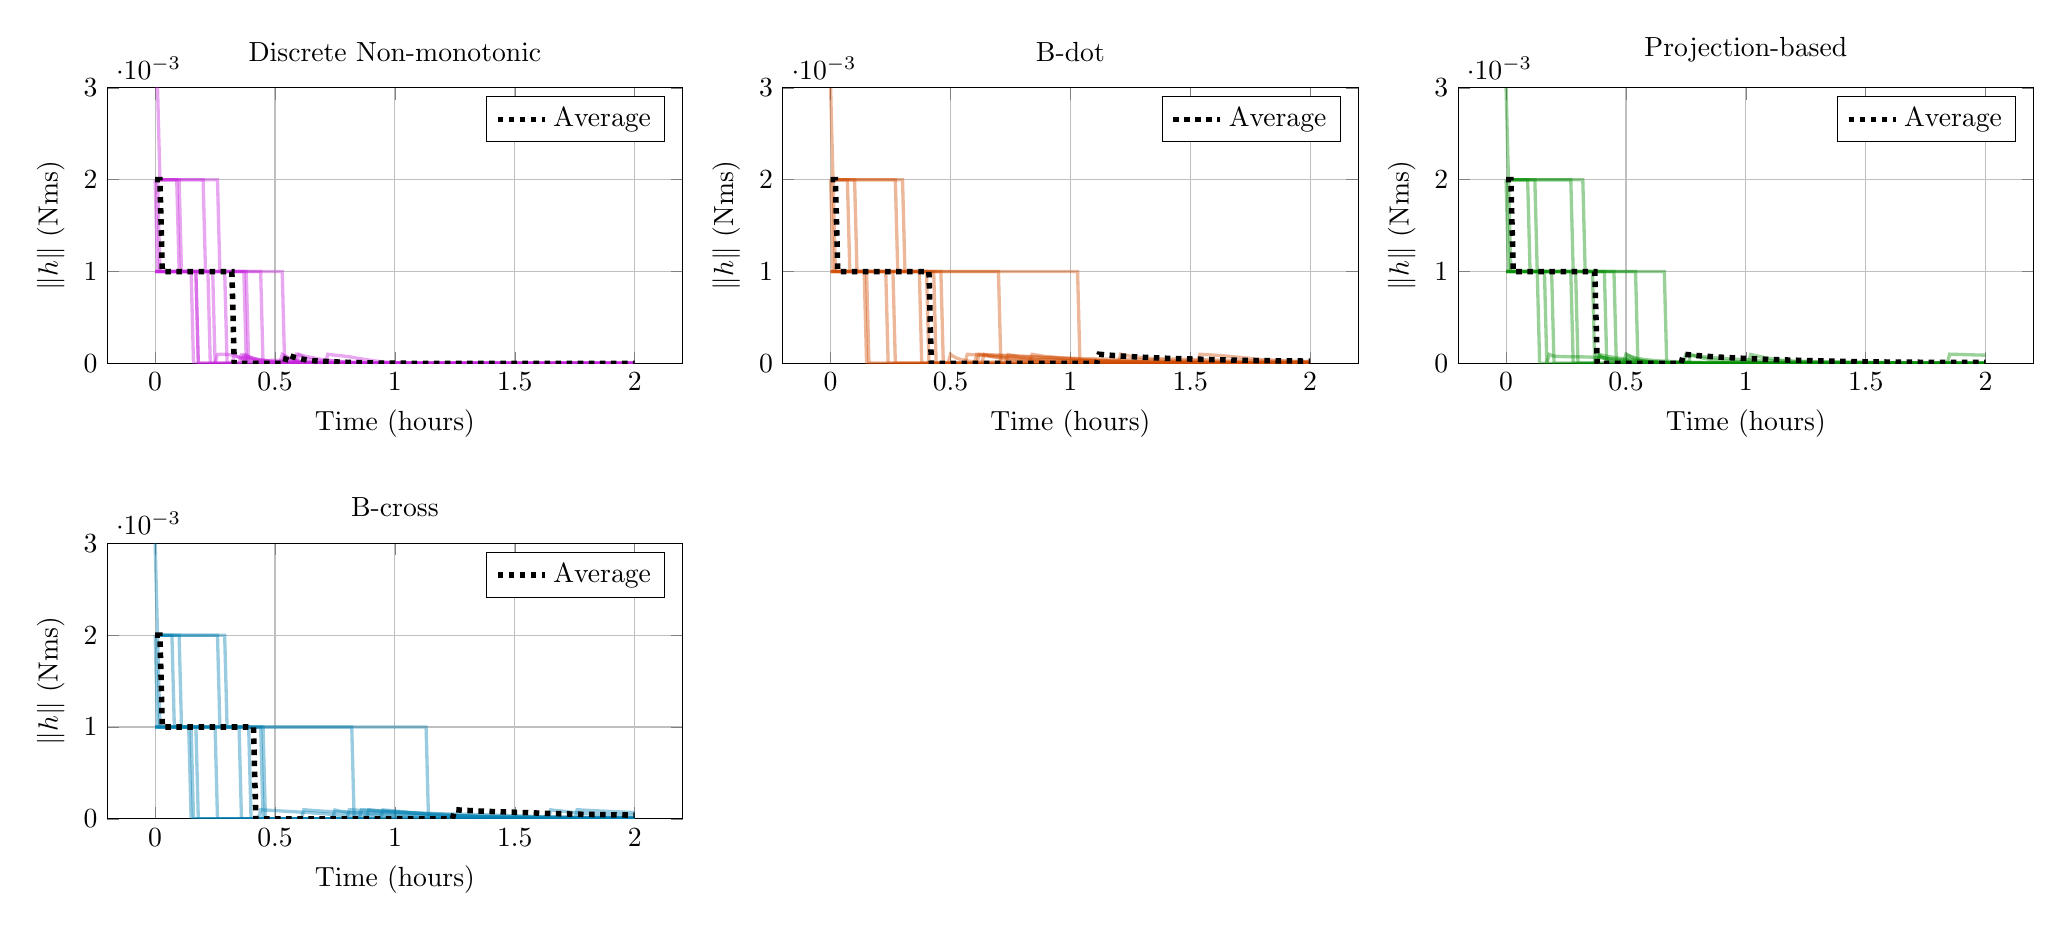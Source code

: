 % Recommended preamble:
\begin{tikzpicture}
\begin{groupplot}[group style={group size={3 by 2}, horizontal sep={0.5in}, vertical sep={0.9in}}, height={2in}, width={3.5in}, ymin={0}, ymax={0.003}]
    \nextgroupplot[grid style={color={rgb,1:red,0.749;green,0.749;blue,0.749}}, label style={color={rgb,1:red,0.0;green,0.0;blue,0.0}}, title style={color={rgb,1:red,0.0;green,0.0;blue,0.0}}, legend style={draw={rgb,1:red,0.0;green,0.0;blue,0.0}, fill={rgb,1:red,1.0;green,1.0;blue,1.0}, text={rgb,1:red,0.0;green,0.0;blue,0.0}}, tick label style={color={rgb,1:red,0.0;green,0.0;blue,0.0}}, axis line style={color={rgb,1:red,0.0;green,0.0;blue,0.0}}, xmajorgrids, ymajorgrids, xlabel={Time (hours)}, ylabel={$\|h\|$ (Nms)}, legend pos={north east}, title={Discrete Non-monotonic}]
    \addplot+[no marks, very thick, style={solid}, color={rgb,1:red,0.78;green,0.129;blue,0.867}, opacity={0.4}]
        coordinates {
            (0.0,0.001)
            (0.01,0.001)
            (0.02,0.001)
            (0.03,0.001)
            (0.04,0.001)
            (0.05,0.001)
            (0.06,0.001)
            (0.07,0.001)
            (0.08,0.001)
            (0.09,0.001)
            (0.1,0.001)
            (0.11,0.001)
            (0.12,0.001)
            (0.13,0.001)
            (0.14,0.001)
            (0.15,0.001)
            (0.16,0.001)
            (0.17,0.001)
            (0.18,0.0)
            (0.19,0.0)
            (0.2,0.0)
            (0.21,0.0)
            (0.22,0.0)
            (0.23,0.0)
            (0.24,0.0)
            (0.25,0.0)
            (0.26,9.741e-5)
            (0.27,9.83e-5)
            (0.28,9.961e-5)
            (0.29,9.908e-5)
            (0.3,9.768e-5)
            (0.31,9.417e-5)
            (0.32,8.904e-5)
            (0.33,8.377e-5)
            (0.34,7.777e-5)
            (0.35,7.109e-5)
            (0.36,6.421e-5)
            (0.37,5.802e-5)
            (0.38,5.254e-5)
            (0.39,4.727e-5)
            (0.4,4.217e-5)
            (0.41,3.741e-5)
            (0.42,3.31e-5)
            (0.43,2.926e-5)
            (0.44,2.59e-5)
            (0.45,2.301e-5)
            (0.46,2.054e-5)
            (0.47,1.844e-5)
            (0.48,1.66e-5)
            (0.49,1.495e-5)
            (0.5,1.344e-5)
            (0.51,1.205e-5)
            (0.52,1.077e-5)
            (0.53,9.6e-6)
            (0.54,8.554e-6)
            (0.55,7.63e-6)
            (0.56,6.827e-6)
            (0.57,6.135e-6)
            (0.58,5.541e-6)
            (0.59,5.029e-6)
            (0.6,4.585e-6)
            (0.61,4.193e-6)
            (0.62,3.843e-6)
            (0.63,3.526e-6)
            (0.64,3.235e-6)
            (0.65,2.964e-6)
            (0.66,2.711e-6)
            (0.67,2.473e-6)
            (0.68,2.249e-6)
            (0.69,2.036e-6)
            (0.7,1.835e-6)
            (0.71,1.644e-6)
            (0.72,1.465e-6)
            (0.73,1.296e-6)
            (0.74,1.139e-6)
            (0.75,9.945e-7)
            (0.76,8.627e-7)
            (0.77,7.442e-7)
            (0.78,6.394e-7)
            (0.79,5.482e-7)
            (0.8,4.703e-7)
            (0.81,4.045e-7)
            (0.82,3.497e-7)
            (0.83,3.043e-7)
            (0.84,2.664e-7)
            (0.85,2.346e-7)
            (0.86,2.074e-7)
            (0.87,1.838e-7)
            (0.88,1.631e-7)
            (0.89,1.447e-7)
            (0.9,1.282e-7)
            (0.91,1.135e-7)
            (0.92,1.004e-7)
            (0.93,8.885e-8)
            (0.94,7.861e-8)
            (0.95,6.964e-8)
            (0.96,6.182e-8)
            (0.97,5.504e-8)
            (0.98,4.918e-8)
            (0.99,4.413e-8)
            (1.0,3.979e-8)
            (1.01,3.605e-8)
            (1.02,3.282e-8)
            (1.03,3.003e-8)
            (1.04,2.758e-8)
            (1.05,2.543e-8)
            (1.06,2.35e-8)
            (1.07,2.177e-8)
            (1.08,2.018e-8)
            (1.09,1.872e-8)
            (1.1,1.735e-8)
            (1.11,1.607e-8)
            (1.12,1.485e-8)
            (1.13,1.37e-8)
            (1.14,1.261e-8)
            (1.15,1.158e-8)
            (1.16,1.061e-8)
            (1.17,9.694e-9)
            (1.18,8.839e-9)
            (1.19,8.044e-9)
            (1.2,7.309e-9)
            (1.21,6.632e-9)
            (1.22,6.012e-9)
            (1.23,5.447e-9)
            (1.24,4.933e-9)
            (1.25,4.469e-9)
            (1.26,4.049e-9)
            (1.27,3.672e-9)
            (1.28,3.332e-9)
            (1.29,3.027e-9)
            (1.3,2.753e-9)
            (1.31,2.506e-9)
            (1.32,2.284e-9)
            (1.33,2.083e-9)
            (1.34,1.9e-9)
            (1.35,1.735e-9)
            (1.36,1.583e-9)
            (1.37,1.445e-9)
            (1.38,1.318e-9)
            (1.39,1.201e-9)
            (1.4,1.093e-9)
            (1.41,9.934e-10)
            (1.42,9.015e-10)
            (1.43,8.168e-10)
            (1.44,7.387e-10)
            (1.45,6.668e-10)
            (1.46,6.007e-10)
            (1.47,5.402e-10)
            (1.48,4.85e-10)
            (1.49,4.35e-10)
            (1.5,3.9e-10)
            (1.51,3.499e-10)
            (1.52,3.149e-10)
            (1.53,2.849e-10)
            (1.54,2.598e-10)
            (1.55,2.396e-10)
            (1.56,2.24e-10)
            (1.57,2.124e-10)
            (1.58,2.041e-10)
            (1.59,1.983e-10)
            (1.6,1.94e-10)
            (1.61,1.903e-10)
            (1.62,1.866e-10)
            (1.63,1.821e-10)
            (1.64,1.764e-10)
            (1.65,1.693e-10)
            (1.66,1.606e-10)
            (1.67,1.504e-10)
            (1.68,1.39e-10)
            (1.69,1.265e-10)
            (1.7,1.134e-10)
            (1.71,1.001e-10)
            (1.72,8.696e-11)
            (1.73,7.429e-11)
            (1.74,6.24e-11)
            (1.75,5.15e-11)
            (1.76,4.175e-11)
            (1.77,3.319e-11)
            (1.78,2.585e-11)
            (1.79,1.968e-11)
            (1.8,1.46e-11)
            (1.81,1.051e-11)
            (1.82,7.306e-12)
            (1.83,4.887e-12)
            (1.84,3.187e-12)
            (1.85,2.193e-12)
            (1.86,1.863e-12)
            (1.87,1.933e-12)
            (1.88,2.097e-12)
            (1.89,2.218e-12)
            (1.9,2.268e-12)
            (1.91,2.252e-12)
            (1.92,2.187e-12)
            (1.93,2.086e-12)
            (1.94,1.964e-12)
            (1.95,1.831e-12)
            (1.96,1.694e-12)
            (1.97,1.558e-12)
            (1.98,1.427e-12)
            (1.99,1.304e-12)
            (2.0,1.189e-12)
        }
        ;
    \addplot+[no marks, very thick, style={solid}, color={rgb,1:red,0.78;green,0.129;blue,0.867}, opacity={0.4}]
        coordinates {
            (0.0,0.003)
            (0.01,0.003)
            (0.02,0.002)
            (0.03,0.002)
            (0.04,0.002)
            (0.05,0.002)
            (0.06,0.002)
            (0.07,0.002)
            (0.08,0.002)
            (0.09,0.002)
            (0.1,0.002)
            (0.11,0.002)
            (0.12,0.002)
            (0.13,0.002)
            (0.14,0.002)
            (0.15,0.002)
            (0.16,0.002)
            (0.17,0.002)
            (0.18,0.002)
            (0.19,0.002)
            (0.2,0.002)
            (0.21,0.001)
            (0.22,0.001)
            (0.23,0.001)
            (0.24,0.001)
            (0.25,0.001)
            (0.26,0.001)
            (0.27,0.001)
            (0.28,0.001)
            (0.29,0.001)
            (0.3,0.001)
            (0.31,0.001)
            (0.32,0.001)
            (0.33,0.001)
            (0.34,0.001)
            (0.35,0.001)
            (0.36,0.001)
            (0.37,0.001)
            (0.38,0.0)
            (0.39,0.0)
            (0.4,0.0)
            (0.41,0.0)
            (0.42,0.0)
            (0.43,0.0)
            (0.44,0.0)
            (0.45,0.0)
            (0.46,0.0)
            (0.47,0.0)
            (0.48,0.0)
            (0.49,0.0)
            (0.5,0.0)
            (0.51,0.0)
            (0.52,0.0)
            (0.53,0.0)
            (0.54,0.0)
            (0.55,0.0)
            (0.56,0.0)
            (0.57,0.0)
            (0.58,0.0)
            (0.59,9.977e-5)
            (0.6,9.41e-5)
            (0.61,8.771e-5)
            (0.62,8.094e-5)
            (0.63,7.507e-5)
            (0.64,7.022e-5)
            (0.65,6.544e-5)
            (0.66,6.013e-5)
            (0.67,5.459e-5)
            (0.68,4.94e-5)
            (0.69,4.491e-5)
            (0.7,4.108e-5)
            (0.71,3.765e-5)
            (0.72,3.438e-5)
            (0.73,3.113e-5)
            (0.74,2.789e-5)
            (0.75,2.475e-5)
            (0.76,2.183e-5)
            (0.77,1.919e-5)
            (0.78,1.687e-5)
            (0.79,1.486e-5)
            (0.8,1.313e-5)
            (0.81,1.166e-5)
            (0.82,1.04e-5)
            (0.83,9.312e-6)
            (0.84,8.373e-6)
            (0.85,7.553e-6)
            (0.86,6.832e-6)
            (0.87,6.194e-6)
            (0.88,5.624e-6)
            (0.89,5.113e-6)
            (0.9,4.654e-6)
            (0.91,4.24e-6)
            (0.92,3.867e-6)
            (0.93,3.529e-6)
            (0.94,3.225e-6)
            (0.95,2.95e-6)
            (0.96,2.703e-6)
            (0.97,2.481e-6)
            (0.98,2.281e-6)
            (0.99,2.103e-6)
            (1.0,1.944e-6)
            (1.01,1.802e-6)
            (1.02,1.676e-6)
            (1.03,1.563e-6)
            (1.04,1.463e-6)
            (1.05,1.374e-6)
            (1.06,1.293e-6)
            (1.07,1.22e-6)
            (1.08,1.153e-6)
            (1.09,1.092e-6)
            (1.1,1.034e-6)
            (1.11,9.802e-7)
            (1.12,9.284e-7)
            (1.13,8.786e-7)
            (1.14,8.303e-7)
            (1.15,7.834e-7)
            (1.16,7.376e-7)
            (1.17,6.929e-7)
            (1.18,6.493e-7)
            (1.19,6.069e-7)
            (1.2,5.658e-7)
            (1.21,5.26e-7)
            (1.22,4.878e-7)
            (1.23,4.511e-7)
            (1.24,4.163e-7)
            (1.25,3.833e-7)
            (1.26,3.522e-7)
            (1.27,3.232e-7)
            (1.28,2.962e-7)
            (1.29,2.713e-7)
            (1.3,2.484e-7)
            (1.31,2.275e-7)
            (1.32,2.086e-7)
            (1.33,1.917e-7)
            (1.34,1.766e-7)
            (1.35,1.634e-7)
            (1.36,1.519e-7)
            (1.37,1.421e-7)
            (1.38,1.34e-7)
            (1.39,1.274e-7)
            (1.4,1.219e-7)
            (1.41,1.174e-7)
            (1.42,1.133e-7)
            (1.43,1.092e-7)
            (1.44,1.047e-7)
            (1.45,9.969e-8)
            (1.46,9.391e-8)
            (1.47,8.743e-8)
            (1.48,8.037e-8)
            (1.49,7.291e-8)
            (1.5,6.528e-8)
            (1.51,5.77e-8)
            (1.52,5.037e-8)
            (1.53,4.348e-8)
            (1.54,3.714e-8)
            (1.55,3.144e-8)
            (1.56,2.643e-8)
            (1.57,2.21e-8)
            (1.58,1.842e-8)
            (1.59,1.535e-8)
            (1.6,1.281e-8)
            (1.61,1.073e-8)
            (1.62,9.029e-9)
            (1.63,7.643e-9)
            (1.64,6.505e-9)
            (1.65,5.562e-9)
            (1.66,4.77e-9)
            (1.67,4.097e-9)
            (1.68,3.519e-9)
            (1.69,3.02e-9)
            (1.7,2.585e-9)
            (1.71,2.206e-9)
            (1.72,1.876e-9)
            (1.73,1.589e-9)
            (1.74,1.342e-9)
            (1.75,1.129e-9)
            (1.76,9.48e-10)
            (1.77,7.967e-10)
            (1.78,6.724e-10)
            (1.79,5.731e-10)
            (1.8,4.964e-10)
            (1.81,4.398e-10)
            (1.82,4.002e-10)
            (1.83,3.74e-10)
            (1.84,3.575e-10)
            (1.85,3.473e-10)
            (1.86,3.405e-10)
            (1.87,3.354e-10)
            (1.88,3.305e-10)
            (1.89,3.252e-10)
            (1.9,3.19e-10)
            (1.91,3.118e-10)
            (1.92,3.036e-10)
            (1.93,2.945e-10)
            (1.94,2.847e-10)
            (1.95,2.742e-10)
            (1.96,2.633e-10)
            (1.97,2.521e-10)
            (1.98,2.407e-10)
            (1.99,2.293e-10)
            (2.0,2.179e-10)
        }
        ;
    \addplot+[no marks, very thick, style={solid}, color={rgb,1:red,0.78;green,0.129;blue,0.867}, opacity={0.4}]
        coordinates {
            (0.0,0.002)
            (0.01,0.002)
            (0.02,0.002)
            (0.03,0.002)
            (0.04,0.002)
            (0.05,0.002)
            (0.06,0.002)
            (0.07,0.002)
            (0.08,0.002)
            (0.09,0.002)
            (0.1,0.002)
            (0.11,0.001)
            (0.12,0.001)
            (0.13,0.001)
            (0.14,0.001)
            (0.15,0.001)
            (0.16,0.001)
            (0.17,0.001)
            (0.18,0.001)
            (0.19,0.001)
            (0.2,0.001)
            (0.21,0.001)
            (0.22,0.001)
            (0.23,0.001)
            (0.24,0.001)
            (0.25,0.001)
            (0.26,0.001)
            (0.27,0.001)
            (0.28,0.001)
            (0.29,0.001)
            (0.3,0.001)
            (0.31,0.001)
            (0.32,0.001)
            (0.33,0.001)
            (0.34,0.001)
            (0.35,0.001)
            (0.36,0.001)
            (0.37,0.001)
            (0.38,0.001)
            (0.39,0.001)
            (0.4,0.001)
            (0.41,0.001)
            (0.42,0.001)
            (0.43,0.001)
            (0.44,0.001)
            (0.45,0.001)
            (0.46,0.001)
            (0.47,0.001)
            (0.48,0.001)
            (0.49,0.001)
            (0.5,0.001)
            (0.51,0.001)
            (0.52,0.001)
            (0.53,0.001)
            (0.54,0.0)
            (0.55,0.0)
            (0.56,0.0)
            (0.57,0.0)
            (0.58,0.0)
            (0.59,0.0)
            (0.6,0.0)
            (0.61,0.0)
            (0.62,0.0)
            (0.63,0.0)
            (0.64,0.0)
            (0.65,0.0)
            (0.66,0.0)
            (0.67,0.0)
            (0.68,0.0)
            (0.69,0.0)
            (0.7,0.0)
            (0.71,0.0)
            (0.72,9.955e-5)
            (0.73,9.556e-5)
            (0.74,9.158e-5)
            (0.75,8.889e-5)
            (0.76,8.705e-5)
            (0.77,8.459e-5)
            (0.78,8.131e-5)
            (0.79,7.803e-5)
            (0.8,7.499e-5)
            (0.81,7.157e-5)
            (0.82,6.725e-5)
            (0.83,6.226e-5)
            (0.84,5.727e-5)
            (0.85,5.271e-5)
            (0.86,4.86e-5)
            (0.87,4.469e-5)
            (0.88,4.074e-5)
            (0.89,3.667e-5)
            (0.9,3.259e-5)
            (0.91,2.871e-5)
            (0.92,2.518e-5)
            (0.93,2.209e-5)
            (0.94,1.945e-5)
            (0.95,1.721e-5)
            (0.96,1.534e-5)
            (0.97,1.376e-5)
            (0.98,1.243e-5)
            (0.99,1.129e-5)
            (1.0,1.031e-5)
            (1.01,9.456e-6)
            (1.02,8.701e-6)
            (1.03,8.024e-6)
            (1.04,7.411e-6)
            (1.05,6.85e-6)
            (1.06,6.334e-6)
            (1.07,5.86e-6)
            (1.08,5.425e-6)
            (1.09,5.028e-6)
            (1.1,4.671e-6)
            (1.11,4.352e-6)
            (1.12,4.07e-6)
            (1.13,3.823e-6)
            (1.14,3.608e-6)
            (1.15,3.418e-6)
            (1.16,3.25e-6)
            (1.17,3.098e-6)
            (1.18,2.956e-6)
            (1.19,2.822e-6)
            (1.2,2.692e-6)
            (1.21,2.563e-6)
            (1.22,2.436e-6)
            (1.23,2.311e-6)
            (1.24,2.186e-6)
            (1.25,2.064e-6)
            (1.26,1.945e-6)
            (1.27,1.83e-6)
            (1.28,1.718e-6)
            (1.29,1.612e-6)
            (1.3,1.51e-6)
            (1.31,1.414e-6)
            (1.32,1.323e-6)
            (1.33,1.238e-6)
            (1.34,1.159e-6)
            (1.35,1.084e-6)
            (1.36,1.015e-6)
            (1.37,9.512e-7)
            (1.38,8.919e-7)
            (1.39,8.372e-7)
            (1.4,7.867e-7)
            (1.41,7.402e-7)
            (1.42,6.974e-7)
            (1.43,6.581e-7)
            (1.44,6.22e-7)
            (1.45,5.889e-7)
            (1.46,5.586e-7)
            (1.47,5.308e-7)
            (1.48,5.053e-7)
            (1.49,4.818e-7)
            (1.5,4.602e-7)
            (1.51,4.402e-7)
            (1.52,4.215e-7)
            (1.53,4.04e-7)
            (1.54,3.876e-7)
            (1.55,3.719e-7)
            (1.56,3.571e-7)
            (1.57,3.43e-7)
            (1.58,3.297e-7)
            (1.59,3.171e-7)
            (1.6,3.053e-7)
            (1.61,2.944e-7)
            (1.62,2.843e-7)
            (1.63,2.752e-7)
            (1.64,2.673e-7)
            (1.65,2.607e-7)
            (1.66,2.558e-7)
            (1.67,2.53e-7)
            (1.68,2.53e-7)
            (1.69,2.564e-7)
            (1.7,2.64e-7)
            (1.71,2.756e-7)
            (1.72,2.901e-7)
            (1.73,3.051e-7)
            (1.74,3.181e-7)
            (1.75,3.271e-7)
            (1.76,3.313e-7)
            (1.77,3.303e-7)
            (1.78,3.244e-7)
            (1.79,3.143e-7)
            (1.8,3.008e-7)
            (1.81,2.849e-7)
            (1.82,2.674e-7)
            (1.83,2.491e-7)
            (1.84,2.306e-7)
            (1.85,2.124e-7)
            (1.86,1.949e-7)
            (1.87,1.783e-7)
            (1.88,1.626e-7)
            (1.89,1.481e-7)
            (1.9,1.347e-7)
            (1.91,1.224e-7)
            (1.92,1.11e-7)
            (1.93,1.007e-7)
            (1.94,9.124e-8)
            (1.95,8.263e-8)
            (1.96,7.479e-8)
            (1.97,6.765e-8)
            (1.98,6.118e-8)
            (1.99,5.53e-8)
            (2.0,4.999e-8)
        }
        ;
    \addplot+[no marks, very thick, style={solid}, color={rgb,1:red,0.78;green,0.129;blue,0.867}, opacity={0.4}]
        coordinates {
            (0.0,0.002)
            (0.01,0.002)
            (0.02,0.002)
            (0.03,0.002)
            (0.04,0.002)
            (0.05,0.002)
            (0.06,0.002)
            (0.07,0.002)
            (0.08,0.002)
            (0.09,0.002)
            (0.1,0.002)
            (0.11,0.002)
            (0.12,0.002)
            (0.13,0.002)
            (0.14,0.002)
            (0.15,0.002)
            (0.16,0.002)
            (0.17,0.002)
            (0.18,0.002)
            (0.19,0.002)
            (0.2,0.002)
            (0.21,0.002)
            (0.22,0.002)
            (0.23,0.002)
            (0.24,0.002)
            (0.25,0.002)
            (0.26,0.002)
            (0.27,0.001)
            (0.28,0.001)
            (0.29,0.001)
            (0.3,0.001)
            (0.31,0.001)
            (0.32,0.001)
            (0.33,0.001)
            (0.34,0.001)
            (0.35,0.001)
            (0.36,0.001)
            (0.37,0.001)
            (0.38,0.001)
            (0.39,0.001)
            (0.4,0.001)
            (0.41,0.001)
            (0.42,0.001)
            (0.43,0.001)
            (0.44,0.001)
            (0.45,0.0)
            (0.46,0.0)
            (0.47,0.0)
            (0.48,0.0)
            (0.49,0.0)
            (0.5,0.0)
            (0.51,0.0)
            (0.52,0.0)
            (0.53,0.0)
            (0.54,0.0)
            (0.55,0.0)
            (0.56,0.0)
            (0.57,0.0)
            (0.58,0.0)
            (0.59,0.0)
            (0.6,9.462e-5)
            (0.61,7.843e-5)
            (0.62,6.494e-5)
            (0.63,5.476e-5)
            (0.64,4.726e-5)
            (0.65,4.167e-5)
            (0.66,3.757e-5)
            (0.67,3.47e-5)
            (0.68,3.272e-5)
            (0.69,3.13e-5)
            (0.7,3.015e-5)
            (0.71,2.91e-5)
            (0.72,2.802e-5)
            (0.73,2.686e-5)
            (0.74,2.562e-5)
            (0.75,2.43e-5)
            (0.76,2.291e-5)
            (0.77,2.147e-5)
            (0.78,2.002e-5)
            (0.79,1.856e-5)
            (0.8,1.712e-5)
            (0.81,1.572e-5)
            (0.82,1.438e-5)
            (0.83,1.309e-5)
            (0.84,1.188e-5)
            (0.85,1.073e-5)
            (0.86,9.648e-6)
            (0.87,8.637e-6)
            (0.88,7.696e-6)
            (0.89,6.826e-6)
            (0.9,6.028e-6)
            (0.91,5.302e-6)
            (0.92,4.647e-6)
            (0.93,4.06e-6)
            (0.94,3.537e-6)
            (0.95,3.076e-6)
            (0.96,2.672e-6)
            (0.97,2.319e-6)
            (0.98,2.013e-6)
            (0.99,1.749e-6)
            (1.0,1.521e-6)
            (1.01,1.326e-6)
            (1.02,1.159e-6)
            (1.03,1.016e-6)
            (1.04,8.94e-7)
            (1.05,7.898e-7)
            (1.06,7.007e-7)
            (1.07,6.244e-7)
            (1.08,5.59e-7)
            (1.09,5.027e-7)
            (1.1,4.542e-7)
            (1.11,4.12e-7)
            (1.12,3.752e-7)
            (1.13,3.429e-7)
            (1.14,3.143e-7)
            (1.15,2.889e-7)
            (1.16,2.661e-7)
            (1.17,2.455e-7)
            (1.18,2.267e-7)
            (1.19,2.096e-7)
            (1.2,1.94e-7)
            (1.21,1.795e-7)
            (1.22,1.661e-7)
            (1.23,1.537e-7)
            (1.24,1.422e-7)
            (1.25,1.314e-7)
            (1.26,1.213e-7)
            (1.27,1.118e-7)
            (1.28,1.03e-7)
            (1.29,9.479e-8)
            (1.3,8.711e-8)
            (1.31,7.997e-8)
            (1.32,7.334e-8)
            (1.33,6.721e-8)
            (1.34,6.155e-8)
            (1.35,5.634e-8)
            (1.36,5.155e-8)
            (1.37,4.716e-8)
            (1.38,4.314e-8)
            (1.39,3.946e-8)
            (1.4,3.61e-8)
            (1.41,3.303e-8)
            (1.42,3.024e-8)
            (1.43,2.77e-8)
            (1.44,2.539e-8)
            (1.45,2.33e-8)
            (1.46,2.141e-8)
            (1.47,1.97e-8)
            (1.48,1.816e-8)
            (1.49,1.676e-8)
            (1.5,1.55e-8)
            (1.51,1.436e-8)
            (1.52,1.333e-8)
            (1.53,1.239e-8)
            (1.54,1.153e-8)
            (1.55,1.075e-8)
            (1.56,1.003e-8)
            (1.57,9.376e-9)
            (1.58,8.768e-9)
            (1.59,8.204e-9)
            (1.6,7.68e-9)
            (1.61,7.191e-9)
            (1.62,6.733e-9)
            (1.63,6.304e-9)
            (1.64,5.9e-9)
            (1.65,5.522e-9)
            (1.66,5.166e-9)
            (1.67,4.834e-9)
            (1.68,4.523e-9)
            (1.69,4.235e-9)
            (1.7,3.969e-9)
            (1.71,3.726e-9)
            (1.72,3.505e-9)
            (1.73,3.305e-9)
            (1.74,3.127e-9)
            (1.75,2.968e-9)
            (1.76,2.825e-9)
            (1.77,2.697e-9)
            (1.78,2.58e-9)
            (1.79,2.47e-9)
            (1.8,2.365e-9)
            (1.81,2.263e-9)
            (1.82,2.16e-9)
            (1.83,2.058e-9)
            (1.84,1.955e-9)
            (1.85,1.851e-9)
            (1.86,1.747e-9)
            (1.87,1.645e-9)
            (1.88,1.544e-9)
            (1.89,1.446e-9)
            (1.9,1.351e-9)
            (1.91,1.259e-9)
            (1.92,1.172e-9)
            (1.93,1.09e-9)
            (1.94,1.013e-9)
            (1.95,9.401e-10)
            (1.96,8.723e-10)
            (1.97,8.09e-10)
            (1.98,7.502e-10)
            (1.99,6.954e-10)
            (2.0,6.447e-10)
        }
        ;
    \addplot+[no marks, very thick, style={solid}, color={rgb,1:red,0.78;green,0.129;blue,0.867}, opacity={0.4}]
        coordinates {
            (0.0,0.002)
            (0.01,0.001)
            (0.02,0.001)
            (0.03,0.001)
            (0.04,0.001)
            (0.05,0.001)
            (0.06,0.001)
            (0.07,0.001)
            (0.08,0.001)
            (0.09,0.001)
            (0.1,0.001)
            (0.11,0.001)
            (0.12,0.001)
            (0.13,0.001)
            (0.14,0.001)
            (0.15,0.001)
            (0.16,0.001)
            (0.17,0.001)
            (0.18,0.001)
            (0.19,0.001)
            (0.2,0.001)
            (0.21,0.001)
            (0.22,0.001)
            (0.23,0.001)
            (0.24,0.001)
            (0.25,0.001)
            (0.26,0.001)
            (0.27,0.001)
            (0.28,0.001)
            (0.29,0.001)
            (0.3,0.001)
            (0.31,0.001)
            (0.32,0.001)
            (0.33,0.001)
            (0.34,0.001)
            (0.35,0.001)
            (0.36,0.001)
            (0.37,0.001)
            (0.38,0.001)
            (0.39,0.0)
            (0.4,0.0)
            (0.41,0.0)
            (0.42,0.0)
            (0.43,0.0)
            (0.44,0.0)
            (0.45,0.0)
            (0.46,0.0)
            (0.47,0.0)
            (0.48,0.0)
            (0.49,0.0)
            (0.5,0.0)
            (0.51,0.0)
            (0.52,0.0)
            (0.53,0.0)
            (0.54,8.339e-5)
            (0.55,6.719e-5)
            (0.56,5.202e-5)
            (0.57,3.977e-5)
            (0.58,2.996e-5)
            (0.59,2.215e-5)
            (0.6,1.635e-5)
            (0.61,1.26e-5)
            (0.62,1.076e-5)
            (0.63,1.038e-5)
            (0.64,1.083e-5)
            (0.65,1.156e-5)
            (0.66,1.222e-5)
            (0.67,1.262e-5)
            (0.68,1.27e-5)
            (0.69,1.252e-5)
            (0.7,1.214e-5)
            (0.71,1.157e-5)
            (0.72,1.082e-5)
            (0.73,9.939e-6)
            (0.74,9.002e-6)
            (0.75,8.089e-6)
            (0.76,7.245e-6)
            (0.77,6.486e-6)
            (0.78,5.807e-6)
            (0.79,5.199e-6)
            (0.8,4.652e-6)
            (0.81,4.158e-6)
            (0.82,3.711e-6)
            (0.83,3.306e-6)
            (0.84,2.943e-6)
            (0.85,2.617e-6)
            (0.86,2.327e-6)
            (0.87,2.07e-6)
            (0.88,1.843e-6)
            (0.89,1.645e-6)
            (0.9,1.471e-6)
            (0.91,1.319e-6)
            (0.92,1.186e-6)
            (0.93,1.07e-6)
            (0.94,9.691e-7)
            (0.95,8.802e-7)
            (0.96,8.018e-7)
            (0.97,7.326e-7)
            (0.98,6.709e-7)
            (0.99,6.158e-7)
            (1.0,5.662e-7)
            (1.01,5.212e-7)
            (1.02,4.801e-7)
            (1.03,4.424e-7)
            (1.04,4.075e-7)
            (1.05,3.751e-7)
            (1.06,3.447e-7)
            (1.07,3.162e-7)
            (1.08,2.893e-7)
            (1.09,2.638e-7)
            (1.1,2.397e-7)
            (1.11,2.17e-7)
            (1.12,1.955e-7)
            (1.13,1.754e-7)
            (1.14,1.565e-7)
            (1.15,1.391e-7)
            (1.16,1.229e-7)
            (1.17,1.082e-7)
            (1.18,9.485e-8)
            (1.19,8.283e-8)
            (1.2,7.209e-8)
            (1.21,6.257e-8)
            (1.22,5.419e-8)
            (1.23,4.683e-8)
            (1.24,4.041e-8)
            (1.25,3.483e-8)
            (1.26,2.999e-8)
            (1.27,2.581e-8)
            (1.28,2.22e-8)
            (1.29,1.909e-8)
            (1.3,1.642e-8)
            (1.31,1.414e-8)
            (1.32,1.22e-8)
            (1.33,1.056e-8)
            (1.34,9.164e-9)
            (1.35,7.994e-9)
            (1.36,7.012e-9)
            (1.37,6.189e-9)
            (1.38,5.499e-9)
            (1.39,4.917e-9)
            (1.4,4.423e-9)
            (1.41,4.0e-9)
            (1.42,3.632e-9)
            (1.43,3.309e-9)
            (1.44,3.022e-9)
            (1.45,2.763e-9)
            (1.46,2.529e-9)
            (1.47,2.317e-9)
            (1.48,2.123e-9)
            (1.49,1.945e-9)
            (1.5,1.784e-9)
            (1.51,1.637e-9)
            (1.52,1.504e-9)
            (1.53,1.383e-9)
            (1.54,1.275e-9)
            (1.55,1.178e-9)
            (1.56,1.091e-9)
            (1.57,1.014e-9)
            (1.58,9.457e-10)
            (1.59,8.857e-10)
            (1.6,8.332e-10)
            (1.61,7.876e-10)
            (1.62,7.483e-10)
            (1.63,7.15e-10)
            (1.64,6.873e-10)
            (1.65,6.649e-10)
            (1.66,6.477e-10)
            (1.67,6.356e-10)
            (1.68,6.28e-10)
            (1.69,6.245e-10)
            (1.7,6.239e-10)
            (1.71,6.246e-10)
            (1.72,6.251e-10)
            (1.73,6.237e-10)
            (1.74,6.193e-10)
            (1.75,6.112e-10)
            (1.76,5.988e-10)
            (1.77,5.822e-10)
            (1.78,5.615e-10)
            (1.79,5.369e-10)
            (1.8,5.089e-10)
            (1.81,4.78e-10)
            (1.82,4.447e-10)
            (1.83,4.096e-10)
            (1.84,3.736e-10)
            (1.85,3.375e-10)
            (1.86,3.019e-10)
            (1.87,2.679e-10)
            (1.88,2.361e-10)
            (1.89,2.073e-10)
            (1.9,1.818e-10)
            (1.91,1.6e-10)
            (1.92,1.419e-10)
            (1.93,1.272e-10)
            (1.94,1.155e-10)
            (1.95,1.061e-10)
            (1.96,9.827e-11)
            (1.97,9.137e-11)
            (1.98,8.492e-11)
            (1.99,7.857e-11)
            (2.0,7.216e-11)
        }
        ;
    \addplot+[no marks, very thick, style={solid}, color={rgb,1:red,0.78;green,0.129;blue,0.867}, opacity={0.4}]
        coordinates {
            (0.0,0.002)
            (0.01,0.002)
            (0.02,0.001)
            (0.03,0.001)
            (0.04,0.001)
            (0.05,0.001)
            (0.06,0.001)
            (0.07,0.001)
            (0.08,0.001)
            (0.09,0.001)
            (0.1,0.001)
            (0.11,0.001)
            (0.12,0.001)
            (0.13,0.001)
            (0.14,0.001)
            (0.15,0.001)
            (0.16,0.001)
            (0.17,0.001)
            (0.18,0.001)
            (0.19,0.001)
            (0.2,0.001)
            (0.21,0.001)
            (0.22,0.001)
            (0.23,0.001)
            (0.24,0.001)
            (0.25,0.001)
            (0.26,0.001)
            (0.27,0.001)
            (0.28,0.001)
            (0.29,0.001)
            (0.3,0.0)
            (0.31,0.0)
            (0.32,0.0)
            (0.33,0.0)
            (0.34,0.0)
            (0.35,0.0)
            (0.36,0.0)
            (0.37,0.0)
            (0.38,0.0)
            (0.39,0.0)
            (0.4,0.0)
            (0.41,0.0)
            (0.42,0.0)
            (0.43,0.0)
            (0.44,0.0)
            (0.45,0.0)
            (0.46,0.0)
            (0.47,0.0)
            (0.48,0.0)
            (0.49,0.0)
            (0.5,0.0)
            (0.51,0.0)
            (0.52,0.0)
            (0.53,9.621e-5)
            (0.54,7.921e-5)
            (0.55,6.502e-5)
            (0.56,5.346e-5)
            (0.57,4.416e-5)
            (0.58,3.675e-5)
            (0.59,3.077e-5)
            (0.6,2.587e-5)
            (0.61,2.187e-5)
            (0.62,1.866e-5)
            (0.63,1.609e-5)
            (0.64,1.402e-5)
            (0.65,1.232e-5)
            (0.66,1.088e-5)
            (0.67,9.632e-6)
            (0.68,8.534e-6)
            (0.69,7.558e-6)
            (0.7,6.69e-6)
            (0.71,5.918e-6)
            (0.72,5.236e-6)
            (0.73,4.636e-6)
            (0.74,4.112e-6)
            (0.75,3.656e-6)
            (0.76,3.261e-6)
            (0.77,2.919e-6)
            (0.78,2.623e-6)
            (0.79,2.366e-6)
            (0.8,2.142e-6)
            (0.81,1.946e-6)
            (0.82,1.773e-6)
            (0.83,1.62e-6)
            (0.84,1.483e-6)
            (0.85,1.361e-6)
            (0.86,1.252e-6)
            (0.87,1.153e-6)
            (0.88,1.064e-6)
            (0.89,9.838e-7)
            (0.9,9.112e-7)
            (0.91,8.455e-7)
            (0.92,7.861e-7)
            (0.93,7.321e-7)
            (0.94,6.831e-7)
            (0.95,6.385e-7)
            (0.96,5.978e-7)
            (0.97,5.604e-7)
            (0.98,5.262e-7)
            (0.99,4.946e-7)
            (1.0,4.654e-7)
            (1.01,4.383e-7)
            (1.02,4.131e-7)
            (1.03,3.896e-7)
            (1.04,3.676e-7)
            (1.05,3.469e-7)
            (1.06,3.275e-7)
            (1.07,3.092e-7)
            (1.08,2.919e-7)
            (1.09,2.756e-7)
            (1.1,2.601e-7)
            (1.11,2.455e-7)
            (1.12,2.316e-7)
            (1.13,2.185e-7)
            (1.14,2.06e-7)
            (1.15,1.943e-7)
            (1.16,1.832e-7)
            (1.17,1.727e-7)
            (1.18,1.628e-7)
            (1.19,1.535e-7)
            (1.2,1.446e-7)
            (1.21,1.363e-7)
            (1.22,1.284e-7)
            (1.23,1.209e-7)
            (1.24,1.137e-7)
            (1.25,1.069e-7)
            (1.26,1.003e-7)
            (1.27,9.4e-8)
            (1.28,8.794e-8)
            (1.29,8.209e-8)
            (1.3,7.647e-8)
            (1.31,7.106e-8)
            (1.32,6.586e-8)
            (1.33,6.088e-8)
            (1.34,5.612e-8)
            (1.35,5.16e-8)
            (1.36,4.73e-8)
            (1.37,4.325e-8)
            (1.38,3.943e-8)
            (1.39,3.586e-8)
            (1.4,3.254e-8)
            (1.41,2.945e-8)
            (1.42,2.661e-8)
            (1.43,2.4e-8)
            (1.44,2.161e-8)
            (1.45,1.944e-8)
            (1.46,1.748e-8)
            (1.47,1.57e-8)
            (1.48,1.411e-8)
            (1.49,1.268e-8)
            (1.5,1.141e-8)
            (1.51,1.027e-8)
            (1.52,9.253e-9)
            (1.53,8.35e-9)
            (1.54,7.547e-9)
            (1.55,6.833e-9)
            (1.56,6.199e-9)
            (1.57,5.635e-9)
            (1.58,5.135e-9)
            (1.59,4.69e-9)
            (1.6,4.296e-9)
            (1.61,3.945e-9)
            (1.62,3.634e-9)
            (1.63,3.359e-9)
            (1.64,3.115e-9)
            (1.65,2.898e-9)
            (1.66,2.707e-9)
            (1.67,2.537e-9)
            (1.68,2.386e-9)
            (1.69,2.251e-9)
            (1.7,2.131e-9)
            (1.71,2.022e-9)
            (1.72,1.924e-9)
            (1.73,1.834e-9)
            (1.74,1.75e-9)
            (1.75,1.672e-9)
            (1.76,1.598e-9)
            (1.77,1.527e-9)
            (1.78,1.459e-9)
            (1.79,1.393e-9)
            (1.8,1.329e-9)
            (1.81,1.266e-9)
            (1.82,1.205e-9)
            (1.83,1.145e-9)
            (1.84,1.086e-9)
            (1.85,1.029e-9)
            (1.86,9.724e-10)
            (1.87,9.175e-10)
            (1.88,8.643e-10)
            (1.89,8.13e-10)
            (1.9,7.639e-10)
            (1.91,7.172e-10)
            (1.92,6.732e-10)
            (1.93,6.321e-10)
            (1.94,5.939e-10)
            (1.95,5.589e-10)
            (1.96,5.271e-10)
            (1.97,4.984e-10)
            (1.98,4.73e-10)
            (1.99,4.505e-10)
            (2.0,4.311e-10)
        }
        ;
    \addplot+[no marks, very thick, style={solid}, color={rgb,1:red,0.78;green,0.129;blue,0.867}, opacity={0.4}]
        coordinates {
            (0.0,0.001)
            (0.01,0.001)
            (0.02,0.001)
            (0.03,0.001)
            (0.04,0.001)
            (0.05,0.001)
            (0.06,0.001)
            (0.07,0.001)
            (0.08,0.001)
            (0.09,0.001)
            (0.1,0.001)
            (0.11,0.001)
            (0.12,0.001)
            (0.13,0.001)
            (0.14,0.001)
            (0.15,0.001)
            (0.16,0.001)
            (0.17,0.001)
            (0.18,0.0)
            (0.19,0.0)
            (0.2,0.0)
            (0.21,0.0)
            (0.22,0.0)
            (0.23,0.0)
            (0.24,0.0)
            (0.25,0.0)
            (0.26,0.0)
            (0.27,0.0)
            (0.28,0.0)
            (0.29,0.0)
            (0.3,0.0)
            (0.31,0.0)
            (0.32,0.0)
            (0.33,8.734e-5)
            (0.34,7.501e-5)
            (0.35,6.364e-5)
            (0.36,5.358e-5)
            (0.37,4.511e-5)
            (0.38,3.767e-5)
            (0.39,3.16e-5)
            (0.4,2.689e-5)
            (0.41,2.294e-5)
            (0.42,1.946e-5)
            (0.43,1.647e-5)
            (0.44,1.399e-5)
            (0.45,1.194e-5)
            (0.46,1.023e-5)
            (0.47,8.794e-6)
            (0.48,7.564e-6)
            (0.49,6.506e-6)
            (0.5,5.594e-6)
            (0.51,4.808e-6)
            (0.52,4.134e-6)
            (0.53,3.557e-6)
            (0.54,3.066e-6)
            (0.55,2.649e-6)
            (0.56,2.296e-6)
            (0.57,1.999e-6)
            (0.58,1.749e-6)
            (0.59,1.539e-6)
            (0.6,1.362e-6)
            (0.61,1.213e-6)
            (0.62,1.087e-6)
            (0.63,9.796e-7)
            (0.64,8.874e-7)
            (0.65,8.073e-7)
            (0.66,7.367e-7)
            (0.67,6.733e-7)
            (0.68,6.154e-7)
            (0.69,5.617e-7)
            (0.7,5.113e-7)
            (0.71,4.635e-7)
            (0.72,4.182e-7)
            (0.73,3.751e-7)
            (0.74,3.345e-7)
            (0.75,2.963e-7)
            (0.76,2.608e-7)
            (0.77,2.282e-7)
            (0.78,1.984e-7)
            (0.79,1.715e-7)
            (0.8,1.474e-7)
            (0.81,1.261e-7)
            (0.82,1.073e-7)
            (0.83,9.106e-8)
            (0.84,7.703e-8)
            (0.85,6.507e-8)
            (0.86,5.502e-8)
            (0.87,4.677e-8)
            (0.88,4.019e-8)
            (0.89,3.521e-8)
            (0.9,3.171e-8)
            (0.91,2.952e-8)
            (0.92,2.839e-8)
            (0.93,2.799e-8)
            (0.94,2.804e-8)
            (0.95,2.828e-8)
            (0.96,2.852e-8)
            (0.97,2.865e-8)
            (0.98,2.858e-8)
            (0.99,2.828e-8)
            (1.0,2.774e-8)
            (1.01,2.698e-8)
            (1.02,2.6e-8)
            (1.03,2.483e-8)
            (1.04,2.35e-8)
            (1.05,2.204e-8)
            (1.06,2.047e-8)
            (1.07,1.883e-8)
            (1.08,1.715e-8)
            (1.09,1.545e-8)
            (1.1,1.377e-8)
            (1.11,1.215e-8)
            (1.12,1.06e-8)
            (1.13,9.158e-9)
            (1.14,7.86e-9)
            (1.15,6.73e-9)
            (1.16,5.791e-9)
            (1.17,5.054e-9)
            (1.18,4.515e-9)
            (1.19,4.148e-9)
            (1.2,3.911e-9)
            (1.21,3.756e-9)
            (1.22,3.641e-9)
            (1.23,3.533e-9)
            (1.24,3.415e-9)
            (1.25,3.277e-9)
            (1.26,3.117e-9)
            (1.27,2.937e-9)
            (1.28,2.74e-9)
            (1.29,2.533e-9)
            (1.3,2.321e-9)
            (1.31,2.109e-9)
            (1.32,1.901e-9)
            (1.33,1.702e-9)
            (1.34,1.513e-9)
            (1.35,1.339e-9)
            (1.36,1.178e-9)
            (1.37,1.033e-9)
            (1.38,9.027e-10)
            (1.39,7.867e-10)
            (1.4,6.841e-10)
            (1.41,5.938e-10)
            (1.42,5.147e-10)
            (1.43,4.457e-10)
            (1.44,3.855e-10)
            (1.45,3.332e-10)
            (1.46,2.878e-10)
            (1.47,2.483e-10)
            (1.48,2.14e-10)
            (1.49,1.842e-10)
            (1.5,1.582e-10)
            (1.51,1.356e-10)
            (1.52,1.159e-10)
            (1.53,9.873e-11)
            (1.54,8.378e-11)
            (1.55,7.079e-11)
            (1.56,5.954e-11)
            (1.57,4.984e-11)
            (1.58,4.152e-11)
            (1.59,3.442e-11)
            (1.6,2.84e-11)
            (1.61,2.332e-11)
            (1.62,1.907e-11)
            (1.63,1.554e-11)
            (1.64,1.261e-11)
            (1.65,1.019e-11)
            (1.66,8.206e-12)
            (1.67,6.585e-12)
            (1.68,5.265e-12)
            (1.69,4.195e-12)
            (1.7,3.332e-12)
            (1.71,2.64e-12)
            (1.72,2.09e-12)
            (1.73,1.661e-12)
            (1.74,1.334e-12)
            (1.75,1.094e-12)
            (1.76,9.273e-13)
            (1.77,8.2e-13)
            (1.78,7.564e-13)
            (1.79,7.211e-13)
            (1.8,7.012e-13)
            (1.81,6.875e-13)
            (1.82,6.742e-13)
            (1.83,6.581e-13)
            (1.84,6.375e-13)
            (1.85,6.121e-13)
            (1.86,5.818e-13)
            (1.87,5.474e-13)
            (1.88,5.095e-13)
            (1.89,4.691e-13)
            (1.9,4.273e-13)
            (1.91,3.85e-13)
            (1.92,3.433e-13)
            (1.93,3.03e-13)
            (1.94,2.648e-13)
            (1.95,2.295e-13)
            (1.96,1.973e-13)
            (1.97,1.685e-13)
            (1.98,1.431e-13)
            (1.99,1.211e-13)
            (2.0,1.024e-13)
        }
        ;
    \addplot+[no marks, very thick, style={solid}, color={rgb,1:red,0.78;green,0.129;blue,0.867}, opacity={0.4}]
        coordinates {
            (0.0,0.001)
            (0.01,0.001)
            (0.02,0.001)
            (0.03,0.001)
            (0.04,0.001)
            (0.05,0.001)
            (0.06,0.001)
            (0.07,0.001)
            (0.08,0.001)
            (0.09,0.001)
            (0.1,0.001)
            (0.11,0.001)
            (0.12,0.001)
            (0.13,0.001)
            (0.14,0.001)
            (0.15,0.001)
            (0.16,0.001)
            (0.17,0.001)
            (0.18,0.001)
            (0.19,0.001)
            (0.2,0.001)
            (0.21,0.001)
            (0.22,0.001)
            (0.23,0.0)
            (0.24,0.0)
            (0.25,0.0)
            (0.26,0.0)
            (0.27,0.0)
            (0.28,0.0)
            (0.29,0.0)
            (0.3,0.0)
            (0.31,0.0)
            (0.32,0.0)
            (0.33,0.0)
            (0.34,0.0)
            (0.35,0.0)
            (0.36,9.117e-5)
            (0.37,8.229e-5)
            (0.38,7.363e-5)
            (0.39,6.514e-5)
            (0.4,5.758e-5)
            (0.41,5.134e-5)
            (0.42,4.623e-5)
            (0.43,4.201e-5)
            (0.44,3.832e-5)
            (0.45,3.478e-5)
            (0.46,3.123e-5)
            (0.47,2.775e-5)
            (0.48,2.444e-5)
            (0.49,2.137e-5)
            (0.5,1.858e-5)
            (0.51,1.605e-5)
            (0.52,1.379e-5)
            (0.53,1.178e-5)
            (0.54,1.001e-5)
            (0.55,8.486e-6)
            (0.56,7.215e-6)
            (0.57,6.2e-6)
            (0.58,5.438e-6)
            (0.59,4.91e-6)
            (0.6,4.574e-6)
            (0.61,4.375e-6)
            (0.62,4.253e-6)
            (0.63,4.161e-6)
            (0.64,4.065e-6)
            (0.65,3.946e-6)
            (0.66,3.795e-6)
            (0.67,3.612e-6)
            (0.68,3.398e-6)
            (0.69,3.16e-6)
            (0.7,2.903e-6)
            (0.71,2.634e-6)
            (0.72,2.36e-6)
            (0.73,2.088e-6)
            (0.74,1.824e-6)
            (0.75,1.573e-6)
            (0.76,1.338e-6)
            (0.77,1.122e-6)
            (0.78,9.285e-7)
            (0.79,7.568e-7)
            (0.8,6.073e-7)
            (0.81,4.793e-7)
            (0.82,3.715e-7)
            (0.83,2.823e-7)
            (0.84,2.1e-7)
            (0.85,1.527e-7)
            (0.86,1.087e-7)
            (0.87,7.675e-8)
            (0.88,5.596e-8)
            (0.89,4.524e-8)
            (0.9,4.196e-8)
            (0.91,4.236e-8)
            (0.92,4.364e-8)
            (0.93,4.454e-8)
            (0.94,4.472e-8)
            (0.95,4.418e-8)
            (0.96,4.308e-8)
            (0.97,4.156e-8)
            (0.98,3.978e-8)
            (0.99,3.785e-8)
            (1.0,3.587e-8)
            (1.01,3.388e-8)
            (1.02,3.194e-8)
            (1.03,3.006e-8)
            (1.04,2.827e-8)
            (1.05,2.656e-8)
            (1.06,2.493e-8)
            (1.07,2.337e-8)
            (1.08,2.188e-8)
            (1.09,2.046e-8)
            (1.1,1.909e-8)
            (1.11,1.778e-8)
            (1.12,1.651e-8)
            (1.13,1.53e-8)
            (1.14,1.415e-8)
            (1.15,1.304e-8)
            (1.16,1.199e-8)
            (1.17,1.099e-8)
            (1.18,1.004e-8)
            (1.19,9.143e-9)
            (1.2,8.293e-9)
            (1.21,7.488e-9)
            (1.22,6.728e-9)
            (1.23,6.01e-9)
            (1.24,5.334e-9)
            (1.25,4.701e-9)
            (1.26,4.111e-9)
            (1.27,3.568e-9)
            (1.28,3.073e-9)
            (1.29,2.631e-9)
            (1.3,2.246e-9)
            (1.31,1.922e-9)
            (1.32,1.662e-9)
            (1.33,1.466e-9)
            (1.34,1.328e-9)
            (1.35,1.237e-9)
            (1.36,1.178e-9)
            (1.37,1.138e-9)
            (1.38,1.103e-9)
            (1.39,1.067e-9)
            (1.4,1.026e-9)
            (1.41,9.779e-10)
            (1.42,9.231e-10)
            (1.43,8.628e-10)
            (1.44,7.988e-10)
            (1.45,7.329e-10)
            (1.46,6.669e-10)
            (1.47,6.021e-10)
            (1.48,5.398e-10)
            (1.49,4.809e-10)
            (1.5,4.258e-10)
            (1.51,3.75e-10)
            (1.52,3.286e-10)
            (1.53,2.865e-10)
            (1.54,2.487e-10)
            (1.55,2.148e-10)
            (1.56,1.847e-10)
            (1.57,1.581e-10)
            (1.58,1.345e-10)
            (1.59,1.138e-10)
            (1.6,9.568e-11)
            (1.61,7.983e-11)
            (1.62,6.604e-11)
            (1.63,5.41e-11)
            (1.64,4.383e-11)
            (1.65,3.505e-11)
            (1.66,2.762e-11)
            (1.67,2.139e-11)
            (1.68,1.625e-11)
            (1.69,1.209e-11)
            (1.7,8.819e-12)
            (1.71,6.388e-12)
            (1.72,4.767e-12)
            (1.73,3.908e-12)
            (1.74,3.64e-12)
            (1.75,3.683e-12)
            (1.76,3.808e-12)
            (1.77,3.904e-12)
            (1.78,3.934e-12)
            (1.79,3.896e-12)
            (1.8,3.801e-12)
            (1.81,3.662e-12)
            (1.82,3.494e-12)
            (1.83,3.309e-12)
            (1.84,3.115e-12)
            (1.85,2.919e-12)
            (1.86,2.726e-12)
            (1.87,2.54e-12)
            (1.88,2.362e-12)
            (1.89,2.193e-12)
            (1.9,2.033e-12)
            (1.91,1.883e-12)
            (1.92,1.742e-12)
            (1.93,1.608e-12)
            (1.94,1.483e-12)
            (1.95,1.364e-12)
            (1.96,1.251e-12)
            (1.97,1.144e-12)
            (1.98,1.042e-12)
            (1.99,9.44e-13)
            (2.0,8.51e-13)
        }
        ;
    \addplot+[no marks, very thick, style={solid}, color={rgb,1:red,0.78;green,0.129;blue,0.867}, opacity={0.4}]
        coordinates {
            (0.0,0.001)
            (0.01,0.001)
            (0.02,0.001)
            (0.03,0.001)
            (0.04,0.001)
            (0.05,0.001)
            (0.06,0.001)
            (0.07,0.001)
            (0.08,0.001)
            (0.09,0.001)
            (0.1,0.001)
            (0.11,0.001)
            (0.12,0.001)
            (0.13,0.001)
            (0.14,0.001)
            (0.15,0.001)
            (0.16,0.0)
            (0.17,0.0)
            (0.18,0.0)
            (0.19,0.0)
            (0.2,0.0)
            (0.21,0.0)
            (0.22,0.0)
            (0.23,0.0)
            (0.24,0.0)
            (0.25,0.0)
            (0.26,0.0)
            (0.27,0.0)
            (0.28,0.0)
            (0.29,0.0)
            (0.3,0.0)
            (0.31,0.0)
            (0.32,0.0)
            (0.33,0.0)
            (0.34,0.0)
            (0.35,0.0)
            (0.36,0.0)
            (0.37,9.137e-5)
            (0.38,7.989e-5)
            (0.39,6.994e-5)
            (0.4,6.183e-5)
            (0.41,5.526e-5)
            (0.42,4.883e-5)
            (0.43,4.284e-5)
            (0.44,3.774e-5)
            (0.45,3.342e-5)
            (0.46,2.975e-5)
            (0.47,2.659e-5)
            (0.48,2.385e-5)
            (0.49,2.148e-5)
            (0.5,1.944e-5)
            (0.51,1.77e-5)
            (0.52,1.622e-5)
            (0.53,1.495e-5)
            (0.54,1.382e-5)
            (0.55,1.28e-5)
            (0.56,1.184e-5)
            (0.57,1.095e-5)
            (0.58,1.013e-5)
            (0.59,9.359e-6)
            (0.6,8.654e-6)
            (0.61,8.005e-6)
            (0.62,7.404e-6)
            (0.63,6.846e-6)
            (0.64,6.324e-6)
            (0.65,5.831e-6)
            (0.66,5.364e-6)
            (0.67,4.919e-6)
            (0.68,4.494e-6)
            (0.69,4.086e-6)
            (0.7,3.696e-6)
            (0.71,3.323e-6)
            (0.72,2.967e-6)
            (0.73,2.629e-6)
            (0.74,2.311e-6)
            (0.75,2.015e-6)
            (0.76,1.741e-6)
            (0.77,1.492e-6)
            (0.78,1.27e-6)
            (0.79,1.076e-6)
            (0.8,9.111e-7)
            (0.81,7.743e-7)
            (0.82,6.641e-7)
            (0.83,5.773e-7)
            (0.84,5.095e-7)
            (0.85,4.56e-7)
            (0.86,4.119e-7)
            (0.87,3.738e-7)
            (0.88,3.391e-7)
            (0.89,3.063e-7)
            (0.9,2.75e-7)
            (0.91,2.45e-7)
            (0.92,2.165e-7)
            (0.93,1.897e-7)
            (0.94,1.649e-7)
            (0.95,1.423e-7)
            (0.96,1.22e-7)
            (0.97,1.039e-7)
            (0.98,8.806e-8)
            (0.99,7.43e-8)
            (1.0,6.247e-8)
            (1.01,5.239e-8)
            (1.02,4.386e-8)
            (1.03,3.669e-8)
            (1.04,3.07e-8)
            (1.05,2.571e-8)
            (1.06,2.157e-8)
            (1.07,1.814e-8)
            (1.08,1.531e-8)
            (1.09,1.296e-8)
            (1.1,1.103e-8)
            (1.11,9.427e-9)
            (1.12,8.101e-9)
            (1.13,7.001e-9)
            (1.14,6.088e-9)
            (1.15,5.327e-9)
            (1.16,4.693e-9)
            (1.17,4.163e-9)
            (1.18,3.72e-9)
            (1.19,3.35e-9)
            (1.2,3.041e-9)
            (1.21,2.783e-9)
            (1.22,2.57e-9)
            (1.23,2.395e-9)
            (1.24,2.254e-9)
            (1.25,2.143e-9)
            (1.26,2.06e-9)
            (1.27,2.001e-9)
            (1.28,1.965e-9)
            (1.29,1.945e-9)
            (1.3,1.936e-9)
            (1.31,1.931e-9)
            (1.32,1.923e-9)
            (1.33,1.904e-9)
            (1.34,1.871e-9)
            (1.35,1.822e-9)
            (1.36,1.756e-9)
            (1.37,1.675e-9)
            (1.38,1.58e-9)
            (1.39,1.476e-9)
            (1.4,1.365e-9)
            (1.41,1.25e-9)
            (1.42,1.134e-9)
            (1.43,1.02e-9)
            (1.44,9.108e-10)
            (1.45,8.078e-10)
            (1.46,7.131e-10)
            (1.47,6.281e-10)
            (1.48,5.54e-10)
            (1.49,4.92e-10)
            (1.5,4.423e-10)
            (1.51,4.045e-10)
            (1.52,3.775e-10)
            (1.53,3.59e-10)
            (1.54,3.464e-10)
            (1.55,3.371e-10)
            (1.56,3.288e-10)
            (1.57,3.198e-10)
            (1.58,3.091e-10)
            (1.59,2.959e-10)
            (1.6,2.801e-10)
            (1.61,2.618e-10)
            (1.62,2.414e-10)
            (1.63,2.194e-10)
            (1.64,1.963e-10)
            (1.65,1.728e-10)
            (1.66,1.494e-10)
            (1.67,1.269e-10)
            (1.68,1.056e-10)
            (1.69,8.592e-11)
            (1.7,6.829e-11)
            (1.71,5.295e-11)
            (1.72,4.012e-11)
            (1.73,3.001e-11)
            (1.74,2.286e-11)
            (1.75,1.875e-11)
            (1.76,1.722e-11)
            (1.77,1.722e-11)
            (1.78,1.772e-11)
            (1.79,1.813e-11)
            (1.8,1.823e-11)
            (1.81,1.799e-11)
            (1.82,1.746e-11)
            (1.83,1.671e-11)
            (1.84,1.581e-11)
            (1.85,1.483e-11)
            (1.86,1.381e-11)
            (1.87,1.279e-11)
            (1.88,1.18e-11)
            (1.89,1.085e-11)
            (1.9,9.952e-12)
            (1.91,9.113e-12)
            (1.92,8.334e-12)
            (1.93,7.615e-12)
            (1.94,6.954e-12)
            (1.95,6.35e-12)
            (1.96,5.798e-12)
            (1.97,5.295e-12)
            (1.98,4.838e-12)
            (1.99,4.423e-12)
            (2.0,4.047e-12)
        }
        ;
    \addplot+[no marks, very thick, style={solid}, color={rgb,1:red,0.78;green,0.129;blue,0.867}, opacity={0.4}]
        coordinates {
            (0.0,0.002)
            (0.01,0.002)
            (0.02,0.002)
            (0.03,0.002)
            (0.04,0.002)
            (0.05,0.002)
            (0.06,0.002)
            (0.07,0.002)
            (0.08,0.002)
            (0.09,0.002)
            (0.1,0.001)
            (0.11,0.001)
            (0.12,0.001)
            (0.13,0.001)
            (0.14,0.001)
            (0.15,0.001)
            (0.16,0.001)
            (0.17,0.001)
            (0.18,0.001)
            (0.19,0.001)
            (0.2,0.001)
            (0.21,0.001)
            (0.22,0.001)
            (0.23,0.001)
            (0.24,0.001)
            (0.25,0.0)
            (0.26,0.0)
            (0.27,0.0)
            (0.28,0.0)
            (0.29,0.0)
            (0.3,0.0)
            (0.31,0.0)
            (0.32,0.0)
            (0.33,0.0)
            (0.34,0.0)
            (0.35,0.0)
            (0.36,0.0)
            (0.37,0.0)
            (0.38,9.257e-5)
            (0.39,7.716e-5)
            (0.4,6.371e-5)
            (0.41,5.217e-5)
            (0.42,4.246e-5)
            (0.43,3.52e-5)
            (0.44,3.098e-5)
            (0.45,2.939e-5)
            (0.46,2.954e-5)
            (0.47,3.059e-5)
            (0.48,3.189e-5)
            (0.49,3.288e-5)
            (0.5,3.336e-5)
            (0.51,3.334e-5)
            (0.52,3.274e-5)
            (0.53,3.155e-5)
            (0.54,2.994e-5)
            (0.55,2.795e-5)
            (0.56,2.564e-5)
            (0.57,2.319e-5)
            (0.58,2.087e-5)
            (0.59,1.87e-5)
            (0.6,1.657e-5)
            (0.61,1.438e-5)
            (0.62,1.22e-5)
            (0.63,1.016e-5)
            (0.64,8.378e-6)
            (0.65,6.895e-6)
            (0.66,5.693e-6)
            (0.67,4.726e-6)
            (0.68,3.948e-6)
            (0.69,3.315e-6)
            (0.7,2.795e-6)
            (0.71,2.365e-6)
            (0.72,2.007e-6)
            (0.73,1.708e-6)
            (0.74,1.456e-6)
            (0.75,1.244e-6)
            (0.76,1.065e-6)
            (0.77,9.133e-7)
            (0.78,7.852e-7)
            (0.79,6.765e-7)
            (0.8,5.841e-7)
            (0.81,5.054e-7)
            (0.82,4.382e-7)
            (0.83,3.805e-7)
            (0.84,3.31e-7)
            (0.85,2.882e-7)
            (0.86,2.512e-7)
            (0.87,2.191e-7)
            (0.88,1.91e-7)
            (0.89,1.666e-7)
            (0.9,1.451e-7)
            (0.91,1.263e-7)
            (0.92,1.098e-7)
            (0.93,9.534e-8)
            (0.94,8.263e-8)
            (0.95,7.148e-8)
            (0.96,6.172e-8)
            (0.97,5.319e-8)
            (0.98,4.576e-8)
            (0.99,3.93e-8)
            (1.0,3.371e-8)
            (1.01,2.889e-8)
            (1.02,2.477e-8)
            (1.03,2.128e-8)
            (1.04,1.833e-8)
            (1.05,1.588e-8)
            (1.06,1.386e-8)
            (1.07,1.222e-8)
            (1.08,1.089e-8)
            (1.09,9.827e-9)
            (1.1,8.968e-9)
            (1.11,8.262e-9)
            (1.12,7.664e-9)
            (1.13,7.137e-9)
            (1.14,6.654e-9)
            (1.15,6.199e-9)
            (1.16,5.762e-9)
            (1.17,5.337e-9)
            (1.18,4.926e-9)
            (1.19,4.531e-9)
            (1.2,4.154e-9)
            (1.21,3.798e-9)
            (1.22,3.465e-9)
            (1.23,3.157e-9)
            (1.24,2.874e-9)
            (1.25,2.615e-9)
            (1.26,2.379e-9)
            (1.27,2.163e-9)
            (1.28,1.964e-9)
            (1.29,1.78e-9)
            (1.3,1.607e-9)
            (1.31,1.443e-9)
            (1.32,1.286e-9)
            (1.33,1.134e-9)
            (1.34,9.879e-10)
            (1.35,8.487e-10)
            (1.36,7.185e-10)
            (1.37,6.002e-10)
            (1.38,4.973e-10)
            (1.39,4.136e-10)
            (1.4,3.522e-10)
            (1.41,3.142e-10)
            (1.42,2.962e-10)
            (1.43,2.914e-10)
            (1.44,2.922e-10)
            (1.45,2.927e-10)
            (1.46,2.898e-10)
            (1.47,2.821e-10)
            (1.48,2.696e-10)
            (1.49,2.529e-10)
            (1.5,2.33e-10)
            (1.51,2.111e-10)
            (1.52,1.884e-10)
            (1.53,1.658e-10)
            (1.54,1.441e-10)
            (1.55,1.238e-10)
            (1.56,1.053e-10)
            (1.57,8.889e-11)
            (1.58,7.451e-11)
            (1.59,6.212e-11)
            (1.6,5.159e-11)
            (1.61,4.272e-11)
            (1.62,3.533e-11)
            (1.63,2.92e-11)
            (1.64,2.414e-11)
            (1.65,1.998e-11)
            (1.66,1.657e-11)
            (1.67,1.377e-11)
            (1.68,1.148e-11)
            (1.69,9.594e-12)
            (1.7,8.042e-12)
            (1.71,6.76e-12)
            (1.72,5.699e-12)
            (1.73,4.818e-12)
            (1.74,4.083e-12)
            (1.75,3.467e-12)
            (1.76,2.95e-12)
            (1.77,2.514e-12)
            (1.78,2.145e-12)
            (1.79,1.832e-12)
            (1.8,1.565e-12)
            (1.81,1.337e-12)
            (1.82,1.142e-12)
            (1.83,9.748e-13)
            (1.84,8.313e-13)
            (1.85,7.082e-13)
            (1.86,6.027e-13)
            (1.87,5.128e-13)
            (1.88,4.367e-13)
            (1.89,3.728e-13)
            (1.9,3.201e-13)
            (1.91,2.776e-13)
            (1.92,2.443e-13)
            (1.93,2.191e-13)
            (1.94,2.008e-13)
            (1.95,1.88e-13)
            (1.96,1.791e-13)
            (1.97,1.729e-13)
            (1.98,1.68e-13)
            (1.99,1.637e-13)
            (2.0,1.593e-13)
        }
        ;
    \addplot+[no marks, line width={2pt}, style={dotted}, color={rgb,1:red,0.0;green,0.0;blue,0.0}, opacity={1.0}]
        coordinates {
            (0.0,0.002)
            (0.01,0.002)
            (0.02,0.002)
            (0.03,0.001)
            (0.04,0.001)
            (0.05,0.001)
            (0.06,0.001)
            (0.07,0.001)
            (0.08,0.001)
            (0.09,0.001)
            (0.1,0.001)
            (0.11,0.001)
            (0.12,0.001)
            (0.13,0.001)
            (0.14,0.001)
            (0.15,0.001)
            (0.16,0.001)
            (0.17,0.001)
            (0.18,0.001)
            (0.19,0.001)
            (0.2,0.001)
            (0.21,0.001)
            (0.22,0.001)
            (0.23,0.001)
            (0.24,0.001)
            (0.25,0.001)
            (0.26,0.001)
            (0.27,0.001)
            (0.28,0.001)
            (0.29,0.001)
            (0.3,0.001)
            (0.31,0.001)
            (0.32,0.001)
            (0.33,0.0)
            (0.34,0.0)
            (0.35,0.0)
            (0.36,0.0)
            (0.37,0.0)
            (0.38,0.0)
            (0.39,0.0)
            (0.4,0.0)
            (0.41,0.0)
            (0.42,0.0)
            (0.43,0.0)
            (0.44,0.0)
            (0.45,0.0)
            (0.46,0.0)
            (0.47,0.0)
            (0.48,0.0)
            (0.49,0.0)
            (0.5,0.0)
            (0.51,0.0)
            (0.52,0.0)
            (0.53,0.0)
            (0.54,0.0)
            (0.55,9.346e-5)
            (0.56,8.383e-5)
            (0.57,7.484e-5)
            (0.58,6.666e-5)
            (0.59,5.959e-5)
            (0.6,5.339e-5)
            (0.61,4.763e-5)
            (0.62,4.246e-5)
            (0.63,3.841e-5)
            (0.64,3.479e-5)
            (0.65,3.182e-5)
            (0.66,2.917e-5)
            (0.67,2.662e-5)
            (0.68,2.459e-5)
            (0.69,2.284e-5)
            (0.7,2.117e-5)
            (0.71,1.981e-5)
            (0.72,1.872e-5)
            (0.73,1.762e-5)
            (0.74,1.653e-5)
            (0.75,1.558e-5)
            (0.76,1.476e-5)
            (0.77,1.392e-5)
            (0.78,1.305e-5)
            (0.79,1.222e-5)
            (0.8,1.148e-5)
            (0.81,1.073e-5)
            (0.82,9.943e-6)
            (0.83,9.122e-6)
            (0.84,8.333e-6)
            (0.85,7.617e-6)
            (0.86,6.969e-6)
            (0.87,6.364e-6)
            (0.88,5.775e-6)
            (0.89,5.193e-6)
            (0.9,4.628e-6)
            (0.91,4.097e-6)
            (0.92,3.617e-6)
            (0.93,3.193e-6)
            (0.94,2.826e-6)
            (0.95,2.511e-6)
            (0.96,2.243e-6)
            (0.97,2.013e-6)
            (0.98,1.817e-6)
            (0.99,1.648e-6)
            (1.0,1.501e-6)
            (1.01,1.372e-6)
            (1.02,1.259e-6)
            (1.03,1.158e-6)
            (1.04,1.067e-6)
            (1.05,9.851e-7)
            (1.06,9.105e-7)
            (1.07,8.424e-7)
            (1.08,7.804e-7)
            (1.09,7.24e-7)
            (1.1,6.729e-7)
            (1.11,6.27e-7)
            (1.12,5.859e-7)
            (1.13,5.491e-7)
            (1.14,5.162e-7)
            (1.15,4.867e-7)
            (1.16,4.599e-7)
            (1.17,4.352e-7)
            (1.18,4.122e-7)
            (1.19,3.904e-7)
            (1.2,3.695e-7)
            (1.21,3.492e-7)
            (1.22,3.295e-7)
            (1.23,3.104e-7)
            (1.24,2.918e-7)
            (1.25,2.738e-7)
            (1.26,2.565e-7)
            (1.27,2.399e-7)
            (1.28,2.241e-7)
            (1.29,2.091e-7)
            (1.3,1.95e-7)
            (1.31,1.817e-7)
            (1.32,1.693e-7)
            (1.33,1.577e-7)
            (1.34,1.47e-7)
            (1.35,1.371e-7)
            (1.36,1.279e-7)
            (1.37,1.196e-7)
            (1.38,1.119e-7)
            (1.39,1.05e-7)
            (1.4,9.862e-8)
            (1.41,9.282e-8)
            (1.42,8.75e-8)
            (1.43,8.258e-8)
            (1.44,7.799e-8)
            (1.45,7.37e-8)
            (1.46,6.965e-8)
            (1.47,6.582e-8)
            (1.48,6.221e-8)
            (1.49,5.88e-8)
            (1.5,5.558e-8)
            (1.51,5.256e-8)
            (1.52,4.973e-8)
            (1.53,4.708e-8)
            (1.54,4.461e-8)
            (1.55,4.231e-8)
            (1.56,4.018e-8)
            (1.57,3.82e-8)
            (1.58,3.637e-8)
            (1.59,3.469e-8)
            (1.6,3.316e-8)
            (1.61,3.176e-8)
            (1.62,3.05e-8)
            (1.63,2.937e-8)
            (1.64,2.839e-8)
            (1.65,2.757e-8)
            (1.66,2.694e-8)
            (1.67,2.654e-8)
            (1.68,2.643e-8)
            (1.69,2.668e-8)
            (1.7,2.735e-8)
            (1.71,2.844e-8)
            (1.72,2.982e-8)
            (1.73,3.126e-8)
            (1.74,3.25e-8)
            (1.75,3.336e-8)
            (1.76,3.373e-8)
            (1.77,3.359e-8)
            (1.78,3.297e-8)
            (1.79,3.193e-8)
            (1.8,3.056e-8)
            (1.81,2.894e-8)
            (1.82,2.717e-8)
            (1.83,2.531e-8)
            (1.84,2.344e-8)
            (1.85,2.16e-8)
            (1.86,1.983e-8)
            (1.87,1.814e-8)
            (1.88,1.656e-8)
            (1.89,1.509e-8)
            (1.9,1.373e-8)
            (1.91,1.248e-8)
            (1.92,1.133e-8)
            (1.93,1.028e-8)
            (1.94,9.326e-9)
            (1.95,8.452e-9)
            (1.96,7.656e-9)
            (1.97,6.931e-9)
            (1.98,6.273e-9)
            (1.99,5.676e-9)
            (2.0,5.136e-9)
        }
        ;
    \legend{{},{},{},{},{},{},{},{},{},{},{Average}}
    \nextgroupplot[grid style={color={rgb,1:red,0.749;green,0.749;blue,0.749}}, label style={color={rgb,1:red,0.0;green,0.0;blue,0.0}}, title style={color={rgb,1:red,0.0;green,0.0;blue,0.0}}, legend style={draw={rgb,1:red,0.0;green,0.0;blue,0.0}, fill={rgb,1:red,1.0;green,1.0;blue,1.0}, text={rgb,1:red,0.0;green,0.0;blue,0.0}}, tick label style={color={rgb,1:red,0.0;green,0.0;blue,0.0}}, axis line style={color={rgb,1:red,0.0;green,0.0;blue,0.0}}, xmajorgrids, ymajorgrids, xlabel={Time (hours)}, ylabel={$\|h\|$ (Nms)}, legend pos={north east}, title={B-dot}]
    \addplot+[no marks, very thick, style={solid}, color={rgb,1:red,0.82;green,0.29;blue,0.0}, opacity={0.4}]
        coordinates {
            (0.0,0.001)
            (0.01,0.001)
            (0.02,0.001)
            (0.03,0.001)
            (0.04,0.001)
            (0.05,0.001)
            (0.06,0.001)
            (0.07,0.001)
            (0.08,0.001)
            (0.09,0.001)
            (0.1,0.001)
            (0.11,0.001)
            (0.12,0.001)
            (0.13,0.001)
            (0.14,0.001)
            (0.15,0.001)
            (0.16,0.0)
            (0.17,0.0)
            (0.18,0.0)
            (0.19,0.0)
            (0.2,0.0)
            (0.21,0.0)
            (0.22,0.0)
            (0.23,0.0)
            (0.24,0.0)
            (0.25,0.0)
            (0.26,0.0)
            (0.27,0.0)
            (0.28,0.0)
            (0.29,0.0)
            (0.3,0.0)
            (0.31,0.0)
            (0.32,0.0)
            (0.33,0.0)
            (0.34,0.0)
            (0.35,0.0)
            (0.36,0.0)
            (0.37,0.0)
            (0.38,0.0)
            (0.39,0.0)
            (0.4,0.0)
            (0.41,0.0)
            (0.42,0.0)
            (0.43,0.0)
            (0.44,0.0)
            (0.45,0.0)
            (0.46,0.0)
            (0.47,0.0)
            (0.48,0.0)
            (0.49,0.0)
            (0.5,0.0)
            (0.51,0.0)
            (0.52,0.0)
            (0.53,0.0)
            (0.54,0.0)
            (0.55,0.0)
            (0.56,0.0)
            (0.57,0.0)
            (0.58,0.0)
            (0.59,0.0)
            (0.6,0.0)
            (0.61,0.0)
            (0.62,0.0)
            (0.63,0.0)
            (0.64,0.0)
            (0.65,0.0)
            (0.66,0.0)
            (0.67,0.0)
            (0.68,0.0)
            (0.69,0.0)
            (0.7,0.0)
            (0.71,0.0)
            (0.72,0.0)
            (0.73,0.0)
            (0.74,9.505e-5)
            (0.75,8.958e-5)
            (0.76,8.436e-5)
            (0.77,7.791e-5)
            (0.78,7.103e-5)
            (0.79,6.542e-5)
            (0.8,6.153e-5)
            (0.81,5.86e-5)
            (0.82,5.56e-5)
            (0.83,5.2e-5)
            (0.84,4.814e-5)
            (0.85,4.472e-5)
            (0.86,4.221e-5)
            (0.87,4.063e-5)
            (0.88,3.969e-5)
            (0.89,3.904e-5)
            (0.9,3.836e-5)
            (0.91,3.748e-5)
            (0.92,3.637e-5)
            (0.93,3.514e-5)
            (0.94,3.394e-5)
            (0.95,3.29e-5)
            (0.96,3.211e-5)
            (0.97,3.157e-5)
            (0.98,3.124e-5)
            (0.99,3.105e-5)
            (1.0,3.092e-5)
            (1.01,3.076e-5)
            (1.02,3.054e-5)
            (1.03,3.023e-5)
            (1.04,2.983e-5)
            (1.05,2.936e-5)
            (1.06,2.887e-5)
            (1.07,2.838e-5)
            (1.08,2.794e-5)
            (1.09,2.758e-5)
            (1.1,2.729e-5)
            (1.11,2.709e-5)
            (1.12,2.696e-5)
            (1.13,2.686e-5)
            (1.14,2.676e-5)
            (1.15,2.664e-5)
            (1.16,2.646e-5)
            (1.17,2.621e-5)
            (1.18,2.587e-5)
            (1.19,2.546e-5)
            (1.2,2.5e-5)
            (1.21,2.45e-5)
            (1.22,2.402e-5)
            (1.23,2.358e-5)
            (1.24,2.321e-5)
            (1.25,2.291e-5)
            (1.26,2.268e-5)
            (1.27,2.253e-5)
            (1.28,2.241e-5)
            (1.29,2.231e-5)
            (1.3,2.22e-5)
            (1.31,2.205e-5)
            (1.32,2.184e-5)
            (1.33,2.155e-5)
            (1.34,2.117e-5)
            (1.35,2.073e-5)
            (1.36,2.021e-5)
            (1.37,1.964e-5)
            (1.38,1.905e-5)
            (1.39,1.844e-5)
            (1.4,1.784e-5)
            (1.41,1.727e-5)
            (1.42,1.675e-5)
            (1.43,1.627e-5)
            (1.44,1.586e-5)
            (1.45,1.552e-5)
            (1.46,1.523e-5)
            (1.47,1.5e-5)
            (1.48,1.482e-5)
            (1.49,1.466e-5)
            (1.5,1.451e-5)
            (1.51,1.435e-5)
            (1.52,1.414e-5)
            (1.53,1.386e-5)
            (1.54,1.35e-5)
            (1.55,1.303e-5)
            (1.56,1.244e-5)
            (1.57,1.174e-5)
            (1.58,1.094e-5)
            (1.59,1.005e-5)
            (1.6,9.106e-6)
            (1.61,8.137e-6)
            (1.62,7.176e-6)
            (1.63,6.25e-6)
            (1.64,5.383e-6)
            (1.65,4.595e-6)
            (1.66,3.899e-6)
            (1.67,3.307e-6)
            (1.68,2.824e-6)
            (1.69,2.456e-6)
            (1.7,2.199e-6)
            (1.71,2.044e-6)
            (1.72,1.974e-6)
            (1.73,1.966e-6)
            (1.74,1.998e-6)
            (1.75,2.055e-6)
            (1.76,2.124e-6)
            (1.77,2.199e-6)
            (1.78,2.276e-6)
            (1.79,2.355e-6)
            (1.8,2.434e-6)
            (1.81,2.515e-6)
            (1.82,2.599e-6)
            (1.83,2.686e-6)
            (1.84,2.777e-6)
            (1.85,2.875e-6)
            (1.86,2.978e-6)
            (1.87,3.089e-6)
            (1.88,3.207e-6)
            (1.89,3.332e-6)
            (1.9,3.465e-6)
            (1.91,3.605e-6)
            (1.92,3.752e-6)
            (1.93,3.904e-6)
            (1.94,4.062e-6)
            (1.95,4.225e-6)
            (1.96,4.392e-6)
            (1.97,4.562e-6)
            (1.98,4.735e-6)
            (1.99,4.91e-6)
            (2.0,5.087e-6)
        }
        ;
    \addplot+[no marks, very thick, style={solid}, color={rgb,1:red,0.82;green,0.29;blue,0.0}, opacity={0.4}]
        coordinates {
            (0.0,0.003)
            (0.01,0.002)
            (0.02,0.002)
            (0.03,0.002)
            (0.04,0.002)
            (0.05,0.002)
            (0.06,0.002)
            (0.07,0.002)
            (0.08,0.002)
            (0.09,0.002)
            (0.1,0.002)
            (0.11,0.002)
            (0.12,0.002)
            (0.13,0.002)
            (0.14,0.002)
            (0.15,0.002)
            (0.16,0.002)
            (0.17,0.002)
            (0.18,0.002)
            (0.19,0.002)
            (0.2,0.002)
            (0.21,0.002)
            (0.22,0.002)
            (0.23,0.002)
            (0.24,0.002)
            (0.25,0.002)
            (0.26,0.002)
            (0.27,0.002)
            (0.28,0.002)
            (0.29,0.002)
            (0.3,0.002)
            (0.31,0.001)
            (0.32,0.001)
            (0.33,0.001)
            (0.34,0.001)
            (0.35,0.001)
            (0.36,0.001)
            (0.37,0.001)
            (0.38,0.001)
            (0.39,0.001)
            (0.4,0.001)
            (0.41,0.001)
            (0.42,0.001)
            (0.43,0.001)
            (0.44,0.001)
            (0.45,0.001)
            (0.46,0.001)
            (0.47,0.001)
            (0.48,0.001)
            (0.49,0.001)
            (0.5,0.001)
            (0.51,0.001)
            (0.52,0.001)
            (0.53,0.001)
            (0.54,0.001)
            (0.55,0.001)
            (0.56,0.001)
            (0.57,0.001)
            (0.58,0.001)
            (0.59,0.001)
            (0.6,0.001)
            (0.61,0.001)
            (0.62,0.001)
            (0.63,0.001)
            (0.64,0.001)
            (0.65,0.001)
            (0.66,0.001)
            (0.67,0.001)
            (0.68,0.001)
            (0.69,0.001)
            (0.7,0.001)
            (0.71,0.0)
            (0.72,0.0)
            (0.73,0.0)
            (0.74,0.0)
            (0.75,0.0)
            (0.76,0.0)
            (0.77,0.0)
            (0.78,0.0)
            (0.79,0.0)
            (0.8,0.0)
            (0.81,0.0)
            (0.82,0.0)
            (0.83,0.0)
            (0.84,0.0)
            (0.85,0.0)
            (0.86,0.0)
            (0.87,0.0)
            (0.88,0.0)
            (0.89,0.0)
            (0.9,0.0)
            (0.91,0.0)
            (0.92,0.0)
            (0.93,0.0)
            (0.94,0.0)
            (0.95,0.0)
            (0.96,0.0)
            (0.97,0.0)
            (0.98,0.0)
            (0.99,0.0)
            (1.0,0.0)
            (1.01,0.0)
            (1.02,0.0)
            (1.03,0.0)
            (1.04,0.0)
            (1.05,0.0)
            (1.06,0.0)
            (1.07,0.0)
            (1.08,0.0)
            (1.09,0.0)
            (1.1,0.0)
            (1.11,0.0)
            (1.12,0.0)
            (1.13,0.0)
            (1.14,0.0)
            (1.15,0.0)
            (1.16,0.0)
            (1.17,0.0)
            (1.18,0.0)
            (1.19,0.0)
            (1.2,0.0)
            (1.21,9.981e-5)
            (1.22,9.306e-5)
            (1.23,8.795e-5)
            (1.24,8.349e-5)
            (1.25,7.867e-5)
            (1.26,7.377e-5)
            (1.27,6.978e-5)
            (1.28,6.694e-5)
            (1.29,6.468e-5)
            (1.3,6.234e-5)
            (1.31,5.969e-5)
            (1.32,5.71e-5)
            (1.33,5.501e-5)
            (1.34,5.359e-5)
            (1.35,5.263e-5)
            (1.36,5.18e-5)
            (1.37,5.083e-5)
            (1.38,4.971e-5)
            (1.39,4.856e-5)
            (1.4,4.758e-5)
            (1.41,4.687e-5)
            (1.42,4.641e-5)
            (1.43,4.607e-5)
            (1.44,4.574e-5)
            (1.45,4.531e-5)
            (1.46,4.476e-5)
            (1.47,4.412e-5)
            (1.48,4.345e-5)
            (1.49,4.283e-5)
            (1.5,4.233e-5)
            (1.51,4.194e-5)
            (1.52,4.164e-5)
            (1.53,4.133e-5)
            (1.54,4.094e-5)
            (1.55,4.038e-5)
            (1.56,3.966e-5)
            (1.57,3.884e-5)
            (1.58,3.803e-5)
            (1.59,3.733e-5)
            (1.6,3.68e-5)
            (1.61,3.643e-5)
            (1.62,3.616e-5)
            (1.63,3.589e-5)
            (1.64,3.552e-5)
            (1.65,3.499e-5)
            (1.66,3.43e-5)
            (1.67,3.351e-5)
            (1.68,3.271e-5)
            (1.69,3.199e-5)
            (1.7,3.142e-5)
            (1.71,3.103e-5)
            (1.72,3.077e-5)
            (1.73,3.058e-5)
            (1.74,3.038e-5)
            (1.75,3.007e-5)
            (1.76,2.961e-5)
            (1.77,2.901e-5)
            (1.78,2.83e-5)
            (1.79,2.755e-5)
            (1.8,2.685e-5)
            (1.81,2.626e-5)
            (1.82,2.58e-5)
            (1.83,2.548e-5)
            (1.84,2.525e-5)
            (1.85,2.508e-5)
            (1.86,2.491e-5)
            (1.87,2.466e-5)
            (1.88,2.431e-5)
            (1.89,2.383e-5)
            (1.9,2.323e-5)
            (1.91,2.252e-5)
            (1.92,2.178e-5)
            (1.93,2.105e-5)
            (1.94,2.038e-5)
            (1.95,1.983e-5)
            (1.96,1.94e-5)
            (1.97,1.908e-5)
            (1.98,1.887e-5)
            (1.99,1.872e-5)
            (2.0,1.858e-5)
        }
        ;
    \addplot+[no marks, very thick, style={solid}, color={rgb,1:red,0.82;green,0.29;blue,0.0}, opacity={0.4}]
        coordinates {
            (0.0,0.002)
            (0.01,0.002)
            (0.02,0.002)
            (0.03,0.002)
            (0.04,0.002)
            (0.05,0.002)
            (0.06,0.002)
            (0.07,0.002)
            (0.08,0.002)
            (0.09,0.002)
            (0.1,0.002)
            (0.11,0.001)
            (0.12,0.001)
            (0.13,0.001)
            (0.14,0.001)
            (0.15,0.001)
            (0.16,0.001)
            (0.17,0.001)
            (0.18,0.001)
            (0.19,0.001)
            (0.2,0.001)
            (0.21,0.001)
            (0.22,0.001)
            (0.23,0.001)
            (0.24,0.001)
            (0.25,0.001)
            (0.26,0.001)
            (0.27,0.001)
            (0.28,0.001)
            (0.29,0.001)
            (0.3,0.001)
            (0.31,0.001)
            (0.32,0.001)
            (0.33,0.001)
            (0.34,0.001)
            (0.35,0.001)
            (0.36,0.001)
            (0.37,0.001)
            (0.38,0.001)
            (0.39,0.001)
            (0.4,0.001)
            (0.41,0.001)
            (0.42,0.001)
            (0.43,0.001)
            (0.44,0.001)
            (0.45,0.001)
            (0.46,0.001)
            (0.47,0.001)
            (0.48,0.001)
            (0.49,0.001)
            (0.5,0.001)
            (0.51,0.001)
            (0.52,0.001)
            (0.53,0.001)
            (0.54,0.001)
            (0.55,0.001)
            (0.56,0.001)
            (0.57,0.001)
            (0.58,0.001)
            (0.59,0.001)
            (0.6,0.001)
            (0.61,0.001)
            (0.62,0.001)
            (0.63,0.001)
            (0.64,0.001)
            (0.65,0.001)
            (0.66,0.001)
            (0.67,0.001)
            (0.68,0.001)
            (0.69,0.001)
            (0.7,0.001)
            (0.71,0.001)
            (0.72,0.001)
            (0.73,0.001)
            (0.74,0.001)
            (0.75,0.001)
            (0.76,0.001)
            (0.77,0.001)
            (0.78,0.001)
            (0.79,0.001)
            (0.8,0.001)
            (0.81,0.001)
            (0.82,0.001)
            (0.83,0.001)
            (0.84,0.001)
            (0.85,0.001)
            (0.86,0.001)
            (0.87,0.001)
            (0.88,0.001)
            (0.89,0.001)
            (0.9,0.001)
            (0.91,0.001)
            (0.92,0.001)
            (0.93,0.001)
            (0.94,0.001)
            (0.95,0.001)
            (0.96,0.001)
            (0.97,0.001)
            (0.98,0.001)
            (0.99,0.001)
            (1.0,0.001)
            (1.01,0.001)
            (1.02,0.001)
            (1.03,0.001)
            (1.04,0.0)
            (1.05,0.0)
            (1.06,0.0)
            (1.07,0.0)
            (1.08,0.0)
            (1.09,0.0)
            (1.1,0.0)
            (1.11,0.0)
            (1.12,0.0)
            (1.13,0.0)
            (1.14,0.0)
            (1.15,0.0)
            (1.16,0.0)
            (1.17,0.0)
            (1.18,0.0)
            (1.19,0.0)
            (1.2,0.0)
            (1.21,0.0)
            (1.22,0.0)
            (1.23,0.0)
            (1.24,0.0)
            (1.25,0.0)
            (1.26,0.0)
            (1.27,0.0)
            (1.28,0.0)
            (1.29,0.0)
            (1.3,0.0)
            (1.31,0.0)
            (1.32,0.0)
            (1.33,0.0)
            (1.34,0.0)
            (1.35,0.0)
            (1.36,0.0)
            (1.37,0.0)
            (1.38,0.0)
            (1.39,0.0)
            (1.4,0.0)
            (1.41,0.0)
            (1.42,0.0)
            (1.43,0.0)
            (1.44,0.0)
            (1.45,0.0)
            (1.46,0.0)
            (1.47,0.0)
            (1.48,0.0)
            (1.49,0.0)
            (1.5,0.0)
            (1.51,0.0)
            (1.52,0.0)
            (1.53,0.0)
            (1.54,0.0)
            (1.55,0.0)
            (1.56,0.0)
            (1.57,0.0)
            (1.58,0.0)
            (1.59,0.0)
            (1.6,0.0)
            (1.61,0.0)
            (1.62,0.0)
            (1.63,0.0)
            (1.64,0.0)
            (1.65,0.0)
            (1.66,0.0)
            (1.67,0.0)
            (1.68,0.0)
            (1.69,0.0)
            (1.7,0.0)
            (1.71,0.0)
            (1.72,0.0)
            (1.73,0.0)
            (1.74,0.0)
            (1.75,0.0)
            (1.76,0.0)
            (1.77,0.0)
            (1.78,0.0)
            (1.79,0.0)
            (1.8,0.0)
            (1.81,0.0)
            (1.82,0.0)
            (1.83,0.0)
            (1.84,0.0)
            (1.85,0.0)
            (1.86,0.0)
            (1.87,0.0)
            (1.88,0.0)
            (1.89,0.0)
            (1.9,0.0)
            (1.91,0.0)
            (1.92,0.0)
            (1.93,0.0)
            (1.94,0.0)
            (1.95,0.0)
            (1.96,0.0)
            (1.97,0.0)
            (1.98,0.0)
            (1.99,0.0)
            (2.0,0.0)
        }
        ;
    \addplot+[no marks, very thick, style={solid}, color={rgb,1:red,0.82;green,0.29;blue,0.0}, opacity={0.4}]
        coordinates {
            (0.0,0.002)
            (0.01,0.002)
            (0.02,0.002)
            (0.03,0.002)
            (0.04,0.002)
            (0.05,0.002)
            (0.06,0.002)
            (0.07,0.002)
            (0.08,0.002)
            (0.09,0.002)
            (0.1,0.002)
            (0.11,0.002)
            (0.12,0.002)
            (0.13,0.002)
            (0.14,0.002)
            (0.15,0.002)
            (0.16,0.002)
            (0.17,0.002)
            (0.18,0.002)
            (0.19,0.002)
            (0.2,0.002)
            (0.21,0.002)
            (0.22,0.002)
            (0.23,0.002)
            (0.24,0.002)
            (0.25,0.002)
            (0.26,0.002)
            (0.27,0.002)
            (0.28,0.001)
            (0.29,0.001)
            (0.3,0.001)
            (0.31,0.001)
            (0.32,0.001)
            (0.33,0.001)
            (0.34,0.001)
            (0.35,0.001)
            (0.36,0.001)
            (0.37,0.001)
            (0.38,0.001)
            (0.39,0.001)
            (0.4,0.001)
            (0.41,0.001)
            (0.42,0.001)
            (0.43,0.001)
            (0.44,0.001)
            (0.45,0.001)
            (0.46,0.001)
            (0.47,0.0)
            (0.48,0.0)
            (0.49,0.0)
            (0.5,0.0)
            (0.51,0.0)
            (0.52,0.0)
            (0.53,0.0)
            (0.54,0.0)
            (0.55,0.0)
            (0.56,0.0)
            (0.57,0.0)
            (0.58,0.0)
            (0.59,0.0)
            (0.6,0.0)
            (0.61,0.0)
            (0.62,0.0)
            (0.63,0.0)
            (0.64,0.0)
            (0.65,0.0)
            (0.66,0.0)
            (0.67,0.0)
            (0.68,0.0)
            (0.69,0.0)
            (0.7,0.0)
            (0.71,0.0)
            (0.72,0.0)
            (0.73,0.0)
            (0.74,0.0)
            (0.75,0.0)
            (0.76,0.0)
            (0.77,0.0)
            (0.78,0.0)
            (0.79,0.0)
            (0.8,0.0)
            (0.81,0.0)
            (0.82,0.0)
            (0.83,0.0)
            (0.84,9.839e-5)
            (0.85,9.42e-5)
            (0.86,9.034e-5)
            (0.87,8.591e-5)
            (0.88,8.121e-5)
            (0.89,7.721e-5)
            (0.9,7.431e-5)
            (0.91,7.218e-5)
            (0.92,7.024e-5)
            (0.93,6.802e-5)
            (0.94,6.552e-5)
            (0.95,6.308e-5)
            (0.96,6.103e-5)
            (0.97,5.951e-5)
            (0.98,5.846e-5)
            (0.99,5.766e-5)
            (1.0,5.687e-5)
            (1.01,5.593e-5)
            (1.02,5.482e-5)
            (1.03,5.36e-5)
            (1.04,5.242e-5)
            (1.05,5.143e-5)
            (1.06,5.067e-5)
            (1.07,5.014e-5)
            (1.08,4.975e-5)
            (1.09,4.939e-5)
            (1.1,4.899e-5)
            (1.11,4.848e-5)
            (1.12,4.786e-5)
            (1.13,4.718e-5)
            (1.14,4.65e-5)
            (1.15,4.59e-5)
            (1.16,4.542e-5)
            (1.17,4.505e-5)
            (1.18,4.477e-5)
            (1.19,4.453e-5)
            (1.2,4.428e-5)
            (1.21,4.396e-5)
            (1.22,4.355e-5)
            (1.23,4.305e-5)
            (1.24,4.25e-5)
            (1.25,4.194e-5)
            (1.26,4.141e-5)
            (1.27,4.096e-5)
            (1.28,4.059e-5)
            (1.29,4.029e-5)
            (1.3,4.003e-5)
            (1.31,3.978e-5)
            (1.32,3.949e-5)
            (1.33,3.911e-5)
            (1.34,3.864e-5)
            (1.35,3.808e-5)
            (1.36,3.744e-5)
            (1.37,3.676e-5)
            (1.38,3.607e-5)
            (1.39,3.542e-5)
            (1.4,3.482e-5)
            (1.41,3.429e-5)
            (1.42,3.382e-5)
            (1.43,3.34e-5)
            (1.44,3.301e-5)
            (1.45,3.262e-5)
            (1.46,3.221e-5)
            (1.47,3.175e-5)
            (1.48,3.121e-5)
            (1.49,3.059e-5)
            (1.5,2.988e-5)
            (1.51,2.909e-5)
            (1.52,2.823e-5)
            (1.53,2.732e-5)
            (1.54,2.638e-5)
            (1.55,2.544e-5)
            (1.56,2.451e-5)
            (1.57,2.362e-5)
            (1.58,2.277e-5)
            (1.59,2.197e-5)
            (1.6,2.123e-5)
            (1.61,2.055e-5)
            (1.62,1.993e-5)
            (1.63,1.937e-5)
            (1.64,1.886e-5)
            (1.65,1.839e-5)
            (1.66,1.797e-5)
            (1.67,1.759e-5)
            (1.68,1.724e-5)
            (1.69,1.692e-5)
            (1.7,1.662e-5)
            (1.71,1.634e-5)
            (1.72,1.608e-5)
            (1.73,1.583e-5)
            (1.74,1.559e-5)
            (1.75,1.536e-5)
            (1.76,1.513e-5)
            (1.77,1.492e-5)
            (1.78,1.47e-5)
            (1.79,1.449e-5)
            (1.8,1.428e-5)
            (1.81,1.408e-5)
            (1.82,1.387e-5)
            (1.83,1.367e-5)
            (1.84,1.347e-5)
            (1.85,1.326e-5)
            (1.86,1.305e-5)
            (1.87,1.284e-5)
            (1.88,1.263e-5)
            (1.89,1.241e-5)
            (1.9,1.219e-5)
            (1.91,1.197e-5)
            (1.92,1.174e-5)
            (1.93,1.15e-5)
            (1.94,1.127e-5)
            (1.95,1.103e-5)
            (1.96,1.079e-5)
            (1.97,1.055e-5)
            (1.98,1.031e-5)
            (1.99,1.008e-5)
            (2.0,9.849e-6)
        }
        ;
    \addplot+[no marks, very thick, style={solid}, color={rgb,1:red,0.82;green,0.29;blue,0.0}, opacity={0.4}]
        coordinates {
            (0.0,0.002)
            (0.01,0.001)
            (0.02,0.001)
            (0.03,0.001)
            (0.04,0.001)
            (0.05,0.001)
            (0.06,0.001)
            (0.07,0.001)
            (0.08,0.001)
            (0.09,0.001)
            (0.1,0.001)
            (0.11,0.001)
            (0.12,0.001)
            (0.13,0.001)
            (0.14,0.001)
            (0.15,0.001)
            (0.16,0.001)
            (0.17,0.001)
            (0.18,0.001)
            (0.19,0.001)
            (0.2,0.001)
            (0.21,0.001)
            (0.22,0.001)
            (0.23,0.001)
            (0.24,0.001)
            (0.25,0.001)
            (0.26,0.001)
            (0.27,0.001)
            (0.28,0.001)
            (0.29,0.001)
            (0.3,0.001)
            (0.31,0.001)
            (0.32,0.001)
            (0.33,0.001)
            (0.34,0.001)
            (0.35,0.001)
            (0.36,0.001)
            (0.37,0.001)
            (0.38,0.001)
            (0.39,0.001)
            (0.4,0.001)
            (0.41,0.001)
            (0.42,0.001)
            (0.43,0.001)
            (0.44,0.0)
            (0.45,0.0)
            (0.46,0.0)
            (0.47,0.0)
            (0.48,0.0)
            (0.49,0.0)
            (0.5,0.0)
            (0.51,0.0)
            (0.52,0.0)
            (0.53,0.0)
            (0.54,0.0)
            (0.55,0.0)
            (0.56,0.0)
            (0.57,0.0)
            (0.58,0.0)
            (0.59,0.0)
            (0.6,0.0)
            (0.61,0.0)
            (0.62,9.64e-5)
            (0.63,9.361e-5)
            (0.64,9.185e-5)
            (0.65,9.044e-5)
            (0.66,8.873e-5)
            (0.67,8.677e-5)
            (0.68,8.508e-5)
            (0.69,8.394e-5)
            (0.7,8.311e-5)
            (0.71,8.215e-5)
            (0.72,8.086e-5)
            (0.73,7.943e-5)
            (0.74,7.824e-5)
            (0.75,7.743e-5)
            (0.76,7.677e-5)
            (0.77,7.592e-5)
            (0.78,7.472e-5)
            (0.79,7.338e-5)
            (0.8,7.221e-5)
            (0.81,7.139e-5)
            (0.82,7.076e-5)
            (0.83,7.001e-5)
            (0.84,6.894e-5)
            (0.85,6.761e-5)
            (0.86,6.627e-5)
            (0.87,6.518e-5)
            (0.88,6.438e-5)
            (0.89,6.372e-5)
            (0.9,6.293e-5)
            (0.91,6.183e-5)
            (0.92,6.045e-5)
            (0.93,5.896e-5)
            (0.94,5.76e-5)
            (0.95,5.649e-5)
            (0.96,5.561e-5)
            (0.97,5.481e-5)
            (0.98,5.391e-5)
            (0.99,5.275e-5)
            (1.0,5.13e-5)
            (1.01,4.962e-5)
            (1.02,4.787e-5)
            (1.03,4.619e-5)
            (1.04,4.468e-5)
            (1.05,4.336e-5)
            (1.06,4.22e-5)
            (1.07,4.112e-5)
            (1.08,4.003e-5)
            (1.09,3.882e-5)
            (1.1,3.743e-5)
            (1.11,3.583e-5)
            (1.12,3.405e-5)
            (1.13,3.215e-5)
            (1.14,3.023e-5)
            (1.15,2.836e-5)
            (1.16,2.662e-5)
            (1.17,2.503e-5)
            (1.18,2.362e-5)
            (1.19,2.238e-5)
            (1.2,2.131e-5)
            (1.21,2.039e-5)
            (1.22,1.961e-5)
            (1.23,1.893e-5)
            (1.24,1.835e-5)
            (1.25,1.784e-5)
            (1.26,1.739e-5)
            (1.27,1.699e-5)
            (1.28,1.662e-5)
            (1.29,1.628e-5)
            (1.3,1.597e-5)
            (1.31,1.567e-5)
            (1.32,1.539e-5)
            (1.33,1.511e-5)
            (1.34,1.484e-5)
            (1.35,1.458e-5)
            (1.36,1.433e-5)
            (1.37,1.407e-5)
            (1.38,1.382e-5)
            (1.39,1.357e-5)
            (1.4,1.332e-5)
            (1.41,1.307e-5)
            (1.42,1.282e-5)
            (1.43,1.257e-5)
            (1.44,1.232e-5)
            (1.45,1.207e-5)
            (1.46,1.182e-5)
            (1.47,1.156e-5)
            (1.48,1.131e-5)
            (1.49,1.106e-5)
            (1.5,1.08e-5)
            (1.51,1.054e-5)
            (1.52,1.028e-5)
            (1.53,1.002e-5)
            (1.54,9.764e-6)
            (1.55,9.503e-6)
            (1.56,9.243e-6)
            (1.57,8.984e-6)
            (1.58,8.725e-6)
            (1.59,8.469e-6)
            (1.6,8.215e-6)
            (1.61,7.964e-6)
            (1.62,7.719e-6)
            (1.63,7.48e-6)
            (1.64,7.249e-6)
            (1.65,7.027e-6)
            (1.66,6.816e-6)
            (1.67,6.617e-6)
            (1.68,6.432e-6)
            (1.69,6.26e-6)
            (1.7,6.104e-6)
            (1.71,5.962e-6)
            (1.72,5.836e-6)
            (1.73,5.725e-6)
            (1.74,5.628e-6)
            (1.75,5.546e-6)
            (1.76,5.476e-6)
            (1.77,5.419e-6)
            (1.78,5.375e-6)
            (1.79,5.344e-6)
            (1.8,5.327e-6)
            (1.81,5.326e-6)
            (1.82,5.343e-6)
            (1.83,5.382e-6)
            (1.84,5.445e-6)
            (1.85,5.538e-6)
            (1.86,5.662e-6)
            (1.87,5.82e-6)
            (1.88,6.012e-6)
            (1.89,6.237e-6)
            (1.9,6.492e-6)
            (1.91,6.77e-6)
            (1.92,7.064e-6)
            (1.93,7.362e-6)
            (1.94,7.654e-6)
            (1.95,7.926e-6)
            (1.96,8.168e-6)
            (1.97,8.367e-6)
            (1.98,8.514e-6)
            (1.99,8.603e-6)
            (2.0,8.629e-6)
        }
        ;
    \addplot+[no marks, very thick, style={solid}, color={rgb,1:red,0.82;green,0.29;blue,0.0}, opacity={0.4}]
        coordinates {
            (0.0,0.002)
            (0.01,0.002)
            (0.02,0.001)
            (0.03,0.001)
            (0.04,0.001)
            (0.05,0.001)
            (0.06,0.001)
            (0.07,0.001)
            (0.08,0.001)
            (0.09,0.001)
            (0.1,0.001)
            (0.11,0.001)
            (0.12,0.001)
            (0.13,0.001)
            (0.14,0.001)
            (0.15,0.001)
            (0.16,0.001)
            (0.17,0.001)
            (0.18,0.001)
            (0.19,0.001)
            (0.2,0.001)
            (0.21,0.001)
            (0.22,0.001)
            (0.23,0.001)
            (0.24,0.0)
            (0.25,0.0)
            (0.26,0.0)
            (0.27,0.0)
            (0.28,0.0)
            (0.29,0.0)
            (0.3,0.0)
            (0.31,0.0)
            (0.32,0.0)
            (0.33,0.0)
            (0.34,0.0)
            (0.35,0.0)
            (0.36,0.0)
            (0.37,0.0)
            (0.38,0.0)
            (0.39,0.0)
            (0.4,0.0)
            (0.41,0.0)
            (0.42,0.0)
            (0.43,0.0)
            (0.44,0.0)
            (0.45,0.0)
            (0.46,0.0)
            (0.47,0.0)
            (0.48,0.0)
            (0.49,0.0)
            (0.5,0.0)
            (0.51,0.0)
            (0.52,0.0)
            (0.53,0.0)
            (0.54,0.0)
            (0.55,0.0)
            (0.56,0.0)
            (0.57,0.0)
            (0.58,0.0)
            (0.59,0.0)
            (0.6,0.0)
            (0.61,0.0)
            (0.62,0.0)
            (0.63,0.0)
            (0.64,0.0)
            (0.65,0.0)
            (0.66,0.0)
            (0.67,0.0)
            (0.68,0.0)
            (0.69,0.0)
            (0.7,0.0)
            (0.71,0.0)
            (0.72,0.0)
            (0.73,0.0)
            (0.74,0.0)
            (0.75,0.0)
            (0.76,0.0)
            (0.77,0.0)
            (0.78,0.0)
            (0.79,0.0)
            (0.8,0.0)
            (0.81,0.0)
            (0.82,0.0)
            (0.83,0.0)
            (0.84,0.0)
            (0.85,0.0)
            (0.86,0.0)
            (0.87,0.0)
            (0.88,0.0)
            (0.89,0.0)
            (0.9,0.0)
            (0.91,0.0)
            (0.92,0.0)
            (0.93,0.0)
            (0.94,0.0)
            (0.95,0.0)
            (0.96,0.0)
            (0.97,0.0)
            (0.98,0.0)
            (0.99,0.0)
            (1.0,0.0)
            (1.01,0.0)
            (1.02,0.0)
            (1.03,0.0)
            (1.04,0.0)
            (1.05,0.0)
            (1.06,0.0)
            (1.07,0.0)
            (1.08,0.0)
            (1.09,0.0)
            (1.1,0.0)
            (1.11,0.0)
            (1.12,0.0)
            (1.13,0.0)
            (1.14,0.0)
            (1.15,0.0)
            (1.16,0.0)
            (1.17,0.0)
            (1.18,0.0)
            (1.19,0.0)
            (1.2,0.0)
            (1.21,0.0)
            (1.22,0.0)
            (1.23,0.0)
            (1.24,0.0)
            (1.25,0.0)
            (1.26,0.0)
            (1.27,0.0)
            (1.28,0.0)
            (1.29,0.0)
            (1.3,0.0)
            (1.31,0.0)
            (1.32,0.0)
            (1.33,0.0)
            (1.34,0.0)
            (1.35,0.0)
            (1.36,0.0)
            (1.37,0.0)
            (1.38,0.0)
            (1.39,0.0)
            (1.4,0.0)
            (1.41,0.0)
            (1.42,0.0)
            (1.43,0.0)
            (1.44,0.0)
            (1.45,0.0)
            (1.46,0.0)
            (1.47,0.0)
            (1.48,0.0)
            (1.49,0.0)
            (1.5,0.0)
            (1.51,0.0)
            (1.52,0.0)
            (1.53,0.0)
            (1.54,9.925e-5)
            (1.55,9.772e-5)
            (1.56,9.597e-5)
            (1.57,9.438e-5)
            (1.58,9.302e-5)
            (1.59,9.159e-5)
            (1.6,8.977e-5)
            (1.61,8.762e-5)
            (1.62,8.551e-5)
            (1.63,8.365e-5)
            (1.64,8.186e-5)
            (1.65,7.98e-5)
            (1.66,7.729e-5)
            (1.67,7.447e-5)
            (1.68,7.168e-5)
            (1.69,6.913e-5)
            (1.7,6.678e-5)
            (1.71,6.445e-5)
            (1.72,6.193e-5)
            (1.73,5.911e-5)
            (1.74,5.608e-5)
            (1.75,5.303e-5)
            (1.76,5.017e-5)
            (1.77,4.759e-5)
            (1.78,4.532e-5)
            (1.79,4.332e-5)
            (1.8,4.151e-5)
            (1.81,3.983e-5)
            (1.82,3.82e-5)
            (1.83,3.657e-5)
            (1.84,3.492e-5)
            (1.85,3.325e-5)
            (1.86,3.16e-5)
            (1.87,3.002e-5)
            (1.88,2.853e-5)
            (1.89,2.717e-5)
            (1.9,2.595e-5)
            (1.91,2.486e-5)
            (1.92,2.39e-5)
            (1.93,2.307e-5)
            (1.94,2.235e-5)
            (1.95,2.172e-5)
            (1.96,2.118e-5)
            (1.97,2.072e-5)
            (1.98,2.032e-5)
            (1.99,1.997e-5)
            (2.0,1.966e-5)
        }
        ;
    \addplot+[no marks, very thick, style={solid}, color={rgb,1:red,0.82;green,0.29;blue,0.0}, opacity={0.4}]
        coordinates {
            (0.0,0.001)
            (0.01,0.001)
            (0.02,0.001)
            (0.03,0.001)
            (0.04,0.001)
            (0.05,0.001)
            (0.06,0.001)
            (0.07,0.001)
            (0.08,0.001)
            (0.09,0.001)
            (0.1,0.001)
            (0.11,0.001)
            (0.12,0.001)
            (0.13,0.001)
            (0.14,0.001)
            (0.15,0.001)
            (0.16,0.001)
            (0.17,0.001)
            (0.18,0.001)
            (0.19,0.001)
            (0.2,0.001)
            (0.21,0.001)
            (0.22,0.001)
            (0.23,0.001)
            (0.24,0.001)
            (0.25,0.001)
            (0.26,0.001)
            (0.27,0.0)
            (0.28,0.0)
            (0.29,0.0)
            (0.3,0.0)
            (0.31,0.0)
            (0.32,0.0)
            (0.33,0.0)
            (0.34,0.0)
            (0.35,0.0)
            (0.36,0.0)
            (0.37,0.0)
            (0.38,0.0)
            (0.39,0.0)
            (0.4,0.0)
            (0.41,0.0)
            (0.42,0.0)
            (0.43,0.0)
            (0.44,0.0)
            (0.45,0.0)
            (0.46,0.0)
            (0.47,0.0)
            (0.48,0.0)
            (0.49,0.0)
            (0.5,0.0)
            (0.51,0.0)
            (0.52,0.0)
            (0.53,0.0)
            (0.54,0.0)
            (0.55,0.0)
            (0.56,0.0)
            (0.57,0.0)
            (0.58,0.0)
            (0.59,0.0)
            (0.6,0.0)
            (0.61,9.96e-5)
            (0.62,9.856e-5)
            (0.63,9.716e-5)
            (0.64,9.581e-5)
            (0.65,9.488e-5)
            (0.66,9.411e-5)
            (0.67,9.312e-5)
            (0.68,9.194e-5)
            (0.69,9.093e-5)
            (0.7,9.018e-5)
            (0.71,8.941e-5)
            (0.72,8.835e-5)
            (0.73,8.711e-5)
            (0.74,8.604e-5)
            (0.75,8.519e-5)
            (0.76,8.426e-5)
            (0.77,8.296e-5)
            (0.78,8.145e-5)
            (0.79,8.014e-5)
            (0.8,7.912e-5)
            (0.81,7.807e-5)
            (0.82,7.663e-5)
            (0.83,7.492e-5)
            (0.84,7.337e-5)
            (0.85,7.22e-5)
            (0.86,7.118e-5)
            (0.87,6.991e-5)
            (0.88,6.827e-5)
            (0.89,6.652e-5)
            (0.9,6.503e-5)
            (0.91,6.388e-5)
            (0.92,6.283e-5)
            (0.93,6.156e-5)
            (0.94,5.988e-5)
            (0.95,5.795e-5)
            (0.96,5.606e-5)
            (0.97,5.443e-5)
            (0.98,5.306e-5)
            (0.99,5.174e-5)
            (1.0,5.017e-5)
            (1.01,4.815e-5)
            (1.02,4.571e-5)
            (1.03,4.307e-5)
            (1.04,4.055e-5)
            (1.05,3.832e-5)
            (1.06,3.644e-5)
            (1.07,3.48e-5)
            (1.08,3.323e-5)
            (1.09,3.151e-5)
            (1.1,2.949e-5)
            (1.11,2.716e-5)
            (1.12,2.459e-5)
            (1.13,2.196e-5)
            (1.14,1.947e-5)
            (1.15,1.726e-5)
            (1.16,1.542e-5)
            (1.17,1.399e-5)
            (1.18,1.296e-5)
            (1.19,1.227e-5)
            (1.2,1.184e-5)
            (1.21,1.159e-5)
            (1.22,1.144e-5)
            (1.23,1.134e-5)
            (1.24,1.123e-5)
            (1.25,1.111e-5)
            (1.26,1.093e-5)
            (1.27,1.071e-5)
            (1.28,1.045e-5)
            (1.29,1.013e-5)
            (1.3,9.777e-6)
            (1.31,9.393e-6)
            (1.32,8.988e-6)
            (1.33,8.572e-6)
            (1.34,8.155e-6)
            (1.35,7.747e-6)
            (1.36,7.355e-6)
            (1.37,6.987e-6)
            (1.38,6.65e-6)
            (1.39,6.346e-6)
            (1.4,6.079e-6)
            (1.41,5.851e-6)
            (1.42,5.66e-6)
            (1.43,5.508e-6)
            (1.44,5.393e-6)
            (1.45,5.314e-6)
            (1.46,5.27e-6)
            (1.47,5.259e-6)
            (1.48,5.279e-6)
            (1.49,5.33e-6)
            (1.5,5.409e-6)
            (1.51,5.515e-6)
            (1.52,5.647e-6)
            (1.53,5.803e-6)
            (1.54,5.984e-6)
            (1.55,6.187e-6)
            (1.56,6.411e-6)
            (1.57,6.653e-6)
            (1.58,6.909e-6)
            (1.59,7.176e-6)
            (1.6,7.449e-6)
            (1.61,7.723e-6)
            (1.62,7.993e-6)
            (1.63,8.255e-6)
            (1.64,8.503e-6)
            (1.65,8.733e-6)
            (1.66,8.943e-6)
            (1.67,9.128e-6)
            (1.68,9.287e-6)
            (1.69,9.417e-6)
            (1.7,9.516e-6)
            (1.71,9.584e-6)
            (1.72,9.619e-6)
            (1.73,9.621e-6)
            (1.74,9.591e-6)
            (1.75,9.528e-6)
            (1.76,9.432e-6)
            (1.77,9.303e-6)
            (1.78,9.144e-6)
            (1.79,8.954e-6)
            (1.8,8.736e-6)
            (1.81,8.491e-6)
            (1.82,8.223e-6)
            (1.83,7.935e-6)
            (1.84,7.633e-6)
            (1.85,7.321e-6)
            (1.86,7.006e-6)
            (1.87,6.694e-6)
            (1.88,6.392e-6)
            (1.89,6.107e-6)
            (1.9,5.842e-6)
            (1.91,5.603e-6)
            (1.92,5.391e-6)
            (1.93,5.208e-6)
            (1.94,5.053e-6)
            (1.95,4.923e-6)
            (1.96,4.816e-6)
            (1.97,4.73e-6)
            (1.98,4.659e-6)
            (1.99,4.602e-6)
            (2.0,4.557e-6)
        }
        ;
    \addplot+[no marks, very thick, style={solid}, color={rgb,1:red,0.82;green,0.29;blue,0.0}, opacity={0.4}]
        coordinates {
            (0.0,0.001)
            (0.01,0.001)
            (0.02,0.001)
            (0.03,0.001)
            (0.04,0.001)
            (0.05,0.001)
            (0.06,0.001)
            (0.07,0.001)
            (0.08,0.001)
            (0.09,0.001)
            (0.1,0.001)
            (0.11,0.001)
            (0.12,0.001)
            (0.13,0.001)
            (0.14,0.001)
            (0.15,0.001)
            (0.16,0.001)
            (0.17,0.001)
            (0.18,0.001)
            (0.19,0.001)
            (0.2,0.001)
            (0.21,0.001)
            (0.22,0.001)
            (0.23,0.001)
            (0.24,0.001)
            (0.25,0.001)
            (0.26,0.001)
            (0.27,0.001)
            (0.28,0.001)
            (0.29,0.001)
            (0.3,0.001)
            (0.31,0.001)
            (0.32,0.001)
            (0.33,0.001)
            (0.34,0.001)
            (0.35,0.001)
            (0.36,0.001)
            (0.37,0.001)
            (0.38,0.0)
            (0.39,0.0)
            (0.4,0.0)
            (0.41,0.0)
            (0.42,0.0)
            (0.43,0.0)
            (0.44,0.0)
            (0.45,0.0)
            (0.46,0.0)
            (0.47,0.0)
            (0.48,0.0)
            (0.49,0.0)
            (0.5,0.0)
            (0.51,0.0)
            (0.52,0.0)
            (0.53,0.0)
            (0.54,0.0)
            (0.55,0.0)
            (0.56,0.0)
            (0.57,0.0)
            (0.58,0.0)
            (0.59,0.0)
            (0.6,0.0)
            (0.61,0.0)
            (0.62,0.0)
            (0.63,0.0)
            (0.64,9.687e-5)
            (0.65,8.684e-5)
            (0.66,7.882e-5)
            (0.67,7.304e-5)
            (0.68,6.857e-5)
            (0.69,6.435e-5)
            (0.7,5.993e-5)
            (0.71,5.564e-5)
            (0.72,5.205e-5)
            (0.73,4.944e-5)
            (0.74,4.77e-5)
            (0.75,4.655e-5)
            (0.76,4.568e-5)
            (0.77,4.483e-5)
            (0.78,4.384e-5)
            (0.79,4.269e-5)
            (0.8,4.142e-5)
            (0.81,4.016e-5)
            (0.82,3.904e-5)
            (0.83,3.814e-5)
            (0.84,3.749e-5)
            (0.85,3.707e-5)
            (0.86,3.68e-5)
            (0.87,3.662e-5)
            (0.88,3.642e-5)
            (0.89,3.614e-5)
            (0.9,3.573e-5)
            (0.91,3.52e-5)
            (0.92,3.456e-5)
            (0.93,3.388e-5)
            (0.94,3.322e-5)
            (0.95,3.263e-5)
            (0.96,3.215e-5)
            (0.97,3.178e-5)
            (0.98,3.152e-5)
            (0.99,3.134e-5)
            (1.0,3.119e-5)
            (1.01,3.104e-5)
            (1.02,3.085e-5)
            (1.03,3.059e-5)
            (1.04,3.026e-5)
            (1.05,2.985e-5)
            (1.06,2.938e-5)
            (1.07,2.887e-5)
            (1.08,2.834e-5)
            (1.09,2.781e-5)
            (1.1,2.732e-5)
            (1.11,2.686e-5)
            (1.12,2.645e-5)
            (1.13,2.61e-5)
            (1.14,2.58e-5)
            (1.15,2.554e-5)
            (1.16,2.531e-5)
            (1.17,2.511e-5)
            (1.18,2.49e-5)
            (1.19,2.467e-5)
            (1.2,2.439e-5)
            (1.21,2.403e-5)
            (1.22,2.359e-5)
            (1.23,2.302e-5)
            (1.24,2.233e-5)
            (1.25,2.151e-5)
            (1.26,2.057e-5)
            (1.27,1.953e-5)
            (1.28,1.842e-5)
            (1.29,1.726e-5)
            (1.3,1.61e-5)
            (1.31,1.496e-5)
            (1.32,1.387e-5)
            (1.33,1.285e-5)
            (1.34,1.191e-5)
            (1.35,1.106e-5)
            (1.36,1.03e-5)
            (1.37,9.633e-6)
            (1.38,9.047e-6)
            (1.39,8.537e-6)
            (1.4,8.095e-6)
            (1.41,7.712e-6)
            (1.42,7.381e-6)
            (1.43,7.093e-6)
            (1.44,6.841e-6)
            (1.45,6.62e-6)
            (1.46,6.422e-6)
            (1.47,6.244e-6)
            (1.48,6.082e-6)
            (1.49,5.932e-6)
            (1.5,5.793e-6)
            (1.51,5.663e-6)
            (1.52,5.542e-6)
            (1.53,5.43e-6)
            (1.54,5.327e-6)
            (1.55,5.233e-6)
            (1.56,5.15e-6)
            (1.57,5.079e-6)
            (1.58,5.02e-6)
            (1.59,4.975e-6)
            (1.6,4.944e-6)
            (1.61,4.929e-6)
            (1.62,4.927e-6)
            (1.63,4.941e-6)
            (1.64,4.967e-6)
            (1.65,5.007e-6)
            (1.66,5.059e-6)
            (1.67,5.121e-6)
            (1.68,5.192e-6)
            (1.69,5.27e-6)
            (1.7,5.355e-6)
            (1.71,5.443e-6)
            (1.72,5.534e-6)
            (1.73,5.626e-6)
            (1.74,5.716e-6)
            (1.75,5.804e-6)
            (1.76,5.887e-6)
            (1.77,5.965e-6)
            (1.78,6.037e-6)
            (1.79,6.104e-6)
            (1.8,6.165e-6)
            (1.81,6.222e-6)
            (1.82,6.276e-6)
            (1.83,6.33e-6)
            (1.84,6.385e-6)
            (1.85,6.443e-6)
            (1.86,6.508e-6)
            (1.87,6.582e-6)
            (1.88,6.668e-6)
            (1.89,6.768e-6)
            (1.9,6.886e-6)
            (1.91,7.023e-6)
            (1.92,7.183e-6)
            (1.93,7.369e-6)
            (1.94,7.581e-6)
            (1.95,7.821e-6)
            (1.96,8.09e-6)
            (1.97,8.389e-6)
            (1.98,8.715e-6)
            (1.99,9.066e-6)
            (2.0,9.438e-6)
        }
        ;
    \addplot+[no marks, very thick, style={solid}, color={rgb,1:red,0.82;green,0.29;blue,0.0}, opacity={0.4}]
        coordinates {
            (0.0,0.001)
            (0.01,0.001)
            (0.02,0.001)
            (0.03,0.001)
            (0.04,0.001)
            (0.05,0.001)
            (0.06,0.001)
            (0.07,0.001)
            (0.08,0.001)
            (0.09,0.001)
            (0.1,0.001)
            (0.11,0.001)
            (0.12,0.001)
            (0.13,0.001)
            (0.14,0.001)
            (0.15,0.0)
            (0.16,0.0)
            (0.17,0.0)
            (0.18,0.0)
            (0.19,0.0)
            (0.2,0.0)
            (0.21,0.0)
            (0.22,0.0)
            (0.23,0.0)
            (0.24,0.0)
            (0.25,0.0)
            (0.26,0.0)
            (0.27,0.0)
            (0.28,0.0)
            (0.29,0.0)
            (0.3,0.0)
            (0.31,0.0)
            (0.32,0.0)
            (0.33,0.0)
            (0.34,0.0)
            (0.35,0.0)
            (0.36,0.0)
            (0.37,0.0)
            (0.38,0.0)
            (0.39,0.0)
            (0.4,0.0)
            (0.41,0.0)
            (0.42,0.0)
            (0.43,0.0)
            (0.44,0.0)
            (0.45,0.0)
            (0.46,0.0)
            (0.47,0.0)
            (0.48,0.0)
            (0.49,0.0)
            (0.5,0.0)
            (0.51,0.0)
            (0.52,0.0)
            (0.53,0.0)
            (0.54,0.0)
            (0.55,0.0)
            (0.56,0.0)
            (0.57,9.857e-5)
            (0.58,9.646e-5)
            (0.59,9.46e-5)
            (0.6,9.314e-5)
            (0.61,9.157e-5)
            (0.62,8.943e-5)
            (0.63,8.695e-5)
            (0.64,8.469e-5)
            (0.65,8.282e-5)
            (0.66,8.091e-5)
            (0.67,7.845e-5)
            (0.68,7.538e-5)
            (0.69,7.213e-5)
            (0.7,6.917e-5)
            (0.71,6.66e-5)
            (0.72,6.414e-5)
            (0.73,6.14e-5)
            (0.74,5.809e-5)
            (0.75,5.429e-5)
            (0.76,5.034e-5)
            (0.77,4.66e-5)
            (0.78,4.33e-5)
            (0.79,4.048e-5)
            (0.8,3.811e-5)
            (0.81,3.607e-5)
            (0.82,3.425e-5)
            (0.83,3.253e-5)
            (0.84,3.081e-5)
            (0.85,2.905e-5)
            (0.86,2.723e-5)
            (0.87,2.54e-5)
            (0.88,2.359e-5)
            (0.89,2.187e-5)
            (0.9,2.027e-5)
            (0.91,1.883e-5)
            (0.92,1.755e-5)
            (0.93,1.644e-5)
            (0.94,1.547e-5)
            (0.95,1.464e-5)
            (0.96,1.394e-5)
            (0.97,1.334e-5)
            (0.98,1.284e-5)
            (0.99,1.241e-5)
            (1.0,1.206e-5)
            (1.01,1.177e-5)
            (1.02,1.153e-5)
            (1.03,1.134e-5)
            (1.04,1.119e-5)
            (1.05,1.108e-5)
            (1.06,1.1e-5)
            (1.07,1.095e-5)
            (1.08,1.093e-5)
            (1.09,1.092e-5)
            (1.1,1.093e-5)
            (1.11,1.095e-5)
            (1.12,1.097e-5)
            (1.13,1.1e-5)
            (1.14,1.103e-5)
            (1.15,1.106e-5)
            (1.16,1.107e-5)
            (1.17,1.108e-5)
            (1.18,1.108e-5)
            (1.19,1.106e-5)
            (1.2,1.102e-5)
            (1.21,1.097e-5)
            (1.22,1.09e-5)
            (1.23,1.082e-5)
            (1.24,1.072e-5)
            (1.25,1.062e-5)
            (1.26,1.05e-5)
            (1.27,1.039e-5)
            (1.28,1.027e-5)
            (1.29,1.016e-5)
            (1.3,1.005e-5)
            (1.31,9.953e-6)
            (1.32,9.866e-6)
            (1.33,9.788e-6)
            (1.34,9.721e-6)
            (1.35,9.661e-6)
            (1.36,9.606e-6)
            (1.37,9.554e-6)
            (1.38,9.501e-6)
            (1.39,9.442e-6)
            (1.4,9.375e-6)
            (1.41,9.297e-6)
            (1.42,9.206e-6)
            (1.43,9.101e-6)
            (1.44,8.984e-6)
            (1.45,8.855e-6)
            (1.46,8.716e-6)
            (1.47,8.571e-6)
            (1.48,8.423e-6)
            (1.49,8.276e-6)
            (1.5,8.134e-6)
            (1.51,8.001e-6)
            (1.52,7.88e-6)
            (1.53,7.775e-6)
            (1.54,7.689e-6)
            (1.55,7.621e-6)
            (1.56,7.57e-6)
            (1.57,7.535e-6)
            (1.58,7.511e-6)
            (1.59,7.495e-6)
            (1.6,7.484e-6)
            (1.61,7.472e-6)
            (1.62,7.458e-6)
            (1.63,7.439e-6)
            (1.64,7.414e-6)
            (1.65,7.383e-6)
            (1.66,7.346e-6)
            (1.67,7.305e-6)
            (1.68,7.261e-6)
            (1.69,7.216e-6)
            (1.7,7.171e-6)
            (1.71,7.127e-6)
            (1.72,7.082e-6)
            (1.73,7.036e-6)
            (1.74,6.986e-6)
            (1.75,6.931e-6)
            (1.76,6.868e-6)
            (1.77,6.795e-6)
            (1.78,6.708e-6)
            (1.79,6.608e-6)
            (1.8,6.494e-6)
            (1.81,6.366e-6)
            (1.82,6.225e-6)
            (1.83,6.073e-6)
            (1.84,5.912e-6)
            (1.85,5.744e-6)
            (1.86,5.572e-6)
            (1.87,5.398e-6)
            (1.88,5.224e-6)
            (1.89,5.051e-6)
            (1.9,4.879e-6)
            (1.91,4.711e-6)
            (1.92,4.546e-6)
            (1.93,4.384e-6)
            (1.94,4.227e-6)
            (1.95,4.074e-6)
            (1.96,3.926e-6)
            (1.97,3.783e-6)
            (1.98,3.646e-6)
            (1.99,3.517e-6)
            (2.0,3.395e-6)
        }
        ;
    \addplot+[no marks, very thick, style={solid}, color={rgb,1:red,0.82;green,0.29;blue,0.0}, opacity={0.4}]
        coordinates {
            (0.0,0.002)
            (0.01,0.002)
            (0.02,0.002)
            (0.03,0.002)
            (0.04,0.002)
            (0.05,0.002)
            (0.06,0.002)
            (0.07,0.002)
            (0.08,0.001)
            (0.09,0.001)
            (0.1,0.001)
            (0.11,0.001)
            (0.12,0.001)
            (0.13,0.001)
            (0.14,0.001)
            (0.15,0.001)
            (0.16,0.001)
            (0.17,0.001)
            (0.18,0.001)
            (0.19,0.001)
            (0.2,0.001)
            (0.21,0.001)
            (0.22,0.001)
            (0.23,0.001)
            (0.24,0.001)
            (0.25,0.001)
            (0.26,0.001)
            (0.27,0.001)
            (0.28,0.001)
            (0.29,0.001)
            (0.3,0.001)
            (0.31,0.001)
            (0.32,0.001)
            (0.33,0.001)
            (0.34,0.001)
            (0.35,0.001)
            (0.36,0.001)
            (0.37,0.001)
            (0.38,0.001)
            (0.39,0.001)
            (0.4,0.001)
            (0.41,0.0)
            (0.42,0.0)
            (0.43,0.0)
            (0.44,0.0)
            (0.45,0.0)
            (0.46,0.0)
            (0.47,0.0)
            (0.48,0.0)
            (0.49,0.0)
            (0.5,9.821e-5)
            (0.51,7.961e-5)
            (0.52,6.468e-5)
            (0.53,5.312e-5)
            (0.54,4.423e-5)
            (0.55,3.73e-5)
            (0.56,3.167e-5)
            (0.57,2.689e-5)
            (0.58,2.283e-5)
            (0.59,1.951e-5)
            (0.6,1.694e-5)
            (0.61,1.511e-5)
            (0.62,1.389e-5)
            (0.63,1.318e-5)
            (0.64,1.282e-5)
            (0.65,1.271e-5)
            (0.66,1.275e-5)
            (0.67,1.289e-5)
            (0.68,1.308e-5)
            (0.69,1.329e-5)
            (0.7,1.35e-5)
            (0.71,1.369e-5)
            (0.72,1.385e-5)
            (0.73,1.398e-5)
            (0.74,1.406e-5)
            (0.75,1.411e-5)
            (0.76,1.412e-5)
            (0.77,1.409e-5)
            (0.78,1.403e-5)
            (0.79,1.395e-5)
            (0.8,1.384e-5)
            (0.81,1.372e-5)
            (0.82,1.358e-5)
            (0.83,1.345e-5)
            (0.84,1.331e-5)
            (0.85,1.319e-5)
            (0.86,1.307e-5)
            (0.87,1.297e-5)
            (0.88,1.288e-5)
            (0.89,1.281e-5)
            (0.9,1.276e-5)
            (0.91,1.272e-5)
            (0.92,1.271e-5)
            (0.93,1.272e-5)
            (0.94,1.274e-5)
            (0.95,1.278e-5)
            (0.96,1.284e-5)
            (0.97,1.291e-5)
            (0.98,1.299e-5)
            (0.99,1.308e-5)
            (1.0,1.316e-5)
            (1.01,1.323e-5)
            (1.02,1.328e-5)
            (1.03,1.33e-5)
            (1.04,1.327e-5)
            (1.05,1.319e-5)
            (1.06,1.304e-5)
            (1.07,1.281e-5)
            (1.08,1.249e-5)
            (1.09,1.21e-5)
            (1.1,1.162e-5)
            (1.11,1.107e-5)
            (1.12,1.047e-5)
            (1.13,9.845e-6)
            (1.14,9.212e-6)
            (1.15,8.595e-6)
            (1.16,8.013e-6)
            (1.17,7.477e-6)
            (1.18,6.995e-6)
            (1.19,6.569e-6)
            (1.2,6.196e-6)
            (1.21,5.871e-6)
            (1.22,5.588e-6)
            (1.23,5.34e-6)
            (1.24,5.123e-6)
            (1.25,4.932e-6)
            (1.26,4.764e-6)
            (1.27,4.617e-6)
            (1.28,4.489e-6)
            (1.29,4.38e-6)
            (1.3,4.29e-6)
            (1.31,4.22e-6)
            (1.32,4.169e-6)
            (1.33,4.137e-6)
            (1.34,4.123e-6)
            (1.35,4.127e-6)
            (1.36,4.147e-6)
            (1.37,4.181e-6)
            (1.38,4.228e-6)
            (1.39,4.285e-6)
            (1.4,4.354e-6)
            (1.41,4.431e-6)
            (1.42,4.517e-6)
            (1.43,4.612e-6)
            (1.44,4.713e-6)
            (1.45,4.822e-6)
            (1.46,4.936e-6)
            (1.47,5.054e-6)
            (1.48,5.176e-6)
            (1.49,5.299e-6)
            (1.5,5.422e-6)
            (1.51,5.544e-6)
            (1.52,5.663e-6)
            (1.53,5.778e-6)
            (1.54,5.887e-6)
            (1.55,5.99e-6)
            (1.56,6.085e-6)
            (1.57,6.171e-6)
            (1.58,6.248e-6)
            (1.59,6.316e-6)
            (1.6,6.376e-6)
            (1.61,6.428e-6)
            (1.62,6.472e-6)
            (1.63,6.511e-6)
            (1.64,6.546e-6)
            (1.65,6.578e-6)
            (1.66,6.609e-6)
            (1.67,6.641e-6)
            (1.68,6.677e-6)
            (1.69,6.717e-6)
            (1.7,6.763e-6)
            (1.71,6.818e-6)
            (1.72,6.882e-6)
            (1.73,6.957e-6)
            (1.74,7.045e-6)
            (1.75,7.146e-6)
            (1.76,7.262e-6)
            (1.77,7.392e-6)
            (1.78,7.538e-6)
            (1.79,7.699e-6)
            (1.8,7.876e-6)
            (1.81,8.066e-6)
            (1.82,8.269e-6)
            (1.83,8.482e-6)
            (1.84,8.701e-6)
            (1.85,8.924e-6)
            (1.86,9.144e-6)
            (1.87,9.355e-6)
            (1.88,9.55e-6)
            (1.89,9.72e-6)
            (1.9,9.858e-6)
            (1.91,9.957e-6)
            (1.92,1.001e-5)
            (1.93,1.001e-5)
            (1.94,9.96e-6)
            (1.95,9.857e-6)
            (1.96,9.706e-6)
            (1.97,9.512e-6)
            (1.98,9.282e-6)
            (1.99,9.027e-6)
            (2.0,8.755e-6)
        }
        ;
    \addplot+[no marks, line width={2pt}, style={dotted}, color={rgb,1:red,0.0;green,0.0;blue,0.0}, opacity={1.0}]
        coordinates {
            (0.0,0.002)
            (0.01,0.002)
            (0.02,0.002)
            (0.03,0.001)
            (0.04,0.001)
            (0.05,0.001)
            (0.06,0.001)
            (0.07,0.001)
            (0.08,0.001)
            (0.09,0.001)
            (0.1,0.001)
            (0.11,0.001)
            (0.12,0.001)
            (0.13,0.001)
            (0.14,0.001)
            (0.15,0.001)
            (0.16,0.001)
            (0.17,0.001)
            (0.18,0.001)
            (0.19,0.001)
            (0.2,0.001)
            (0.21,0.001)
            (0.22,0.001)
            (0.23,0.001)
            (0.24,0.001)
            (0.25,0.001)
            (0.26,0.001)
            (0.27,0.001)
            (0.28,0.001)
            (0.29,0.001)
            (0.3,0.001)
            (0.31,0.001)
            (0.32,0.001)
            (0.33,0.001)
            (0.34,0.001)
            (0.35,0.001)
            (0.36,0.001)
            (0.37,0.001)
            (0.38,0.001)
            (0.39,0.001)
            (0.4,0.001)
            (0.41,0.001)
            (0.42,0.0)
            (0.43,0.0)
            (0.44,0.0)
            (0.45,0.0)
            (0.46,0.0)
            (0.47,0.0)
            (0.48,0.0)
            (0.49,0.0)
            (0.5,0.0)
            (0.51,0.0)
            (0.52,0.0)
            (0.53,0.0)
            (0.54,0.0)
            (0.55,0.0)
            (0.56,0.0)
            (0.57,0.0)
            (0.58,0.0)
            (0.59,0.0)
            (0.6,0.0)
            (0.61,0.0)
            (0.62,0.0)
            (0.63,0.0)
            (0.64,0.0)
            (0.65,0.0)
            (0.66,0.0)
            (0.67,0.0)
            (0.68,0.0)
            (0.69,0.0)
            (0.7,0.0)
            (0.71,0.0)
            (0.72,0.0)
            (0.73,0.0)
            (0.74,0.0)
            (0.75,0.0)
            (0.76,0.0)
            (0.77,0.0)
            (0.78,0.0)
            (0.79,0.0)
            (0.8,0.0)
            (0.81,0.0)
            (0.82,0.0)
            (0.83,0.0)
            (0.84,0.0)
            (0.85,0.0)
            (0.86,0.0)
            (0.87,0.0)
            (0.88,0.0)
            (0.89,0.0)
            (0.9,0.0)
            (0.91,0.0)
            (0.92,0.0)
            (0.93,0.0)
            (0.94,0.0)
            (0.95,0.0)
            (0.96,0.0)
            (0.97,0.0)
            (0.98,0.0)
            (0.99,0.0)
            (1.0,0.0)
            (1.01,0.0)
            (1.02,0.0)
            (1.03,0.0)
            (1.04,0.0)
            (1.05,0.0)
            (1.06,0.0)
            (1.07,0.0)
            (1.08,0.0)
            (1.09,0.0)
            (1.1,0.0)
            (1.11,0.0)
            (1.12,9.906e-5)
            (1.13,9.662e-5)
            (1.14,9.421e-5)
            (1.15,9.182e-5)
            (1.16,8.97e-5)
            (1.17,8.76e-5)
            (1.18,8.556e-5)
            (1.19,8.379e-5)
            (1.2,8.206e-5)
            (1.21,8.029e-5)
            (1.22,7.862e-5)
            (1.23,7.709e-5)
            (1.24,7.557e-5)
            (1.25,7.403e-5)
            (1.26,7.248e-5)
            (1.27,7.097e-5)
            (1.28,6.958e-5)
            (1.29,6.829e-5)
            (1.3,6.696e-5)
            (1.31,6.558e-5)
            (1.32,6.422e-5)
            (1.33,6.293e-5)
            (1.34,6.171e-5)
            (1.35,6.054e-5)
            (1.36,5.943e-5)
            (1.37,5.833e-5)
            (1.38,5.722e-5)
            (1.39,5.617e-5)
            (1.4,5.519e-5)
            (1.41,5.427e-5)
            (1.42,5.341e-5)
            (1.43,5.259e-5)
            (1.44,5.182e-5)
            (1.45,5.111e-5)
            (1.46,5.037e-5)
            (1.47,4.961e-5)
            (1.48,4.891e-5)
            (1.49,4.822e-5)
            (1.5,4.754e-5)
            (1.51,4.685e-5)
            (1.52,4.615e-5)
            (1.53,4.551e-5)
            (1.54,4.482e-5)
            (1.55,4.411e-5)
            (1.56,4.332e-5)
            (1.57,4.256e-5)
            (1.58,4.182e-5)
            (1.59,4.108e-5)
            (1.6,4.033e-5)
            (1.61,3.957e-5)
            (1.62,3.885e-5)
            (1.63,3.817e-5)
            (1.64,3.752e-5)
            (1.65,3.686e-5)
            (1.66,3.616e-5)
            (1.67,3.546e-5)
            (1.68,3.479e-5)
            (1.69,3.422e-5)
            (1.7,3.369e-5)
            (1.71,3.324e-5)
            (1.72,3.279e-5)
            (1.73,3.236e-5)
            (1.74,3.192e-5)
            (1.75,3.148e-5)
            (1.76,3.107e-5)
            (1.77,3.066e-5)
            (1.78,3.028e-5)
            (1.79,2.992e-5)
            (1.8,2.959e-5)
            (1.81,2.928e-5)
            (1.82,2.897e-5)
            (1.83,2.869e-5)
            (1.84,2.841e-5)
            (1.85,2.813e-5)
            (1.86,2.787e-5)
            (1.87,2.759e-5)
            (1.88,2.732e-5)
            (1.89,2.705e-5)
            (1.9,2.679e-5)
            (1.91,2.653e-5)
            (1.92,2.628e-5)
            (1.93,2.605e-5)
            (1.94,2.582e-5)
            (1.95,2.563e-5)
            (1.96,2.545e-5)
            (1.97,2.528e-5)
            (1.98,2.513e-5)
            (1.99,2.497e-5)
            (2.0,2.484e-5)
        }
        ;
    \legend{{},{},{},{},{},{},{},{},{},{},{Average}}
    \nextgroupplot[grid style={color={rgb,1:red,0.749;green,0.749;blue,0.749}}, label style={color={rgb,1:red,0.0;green,0.0;blue,0.0}}, title style={color={rgb,1:red,0.0;green,0.0;blue,0.0}}, legend style={draw={rgb,1:red,0.0;green,0.0;blue,0.0}, fill={rgb,1:red,1.0;green,1.0;blue,1.0}, text={rgb,1:red,0.0;green,0.0;blue,0.0}}, tick label style={color={rgb,1:red,0.0;green,0.0;blue,0.0}}, axis line style={color={rgb,1:red,0.0;green,0.0;blue,0.0}}, xmajorgrids, ymajorgrids, xlabel={Time (hours)}, ylabel={$\|h\|$ (Nms)}, legend pos={north east}, title={Projection-based}]
    \addplot+[no marks, very thick, style={solid}, color={rgb,1:red,0.0;green,0.549;blue,0.0}, opacity={0.4}]
        coordinates {
            (0.0,0.001)
            (0.01,0.001)
            (0.02,0.001)
            (0.03,0.001)
            (0.04,0.001)
            (0.05,0.001)
            (0.06,0.001)
            (0.07,0.001)
            (0.08,0.001)
            (0.09,0.001)
            (0.1,0.001)
            (0.11,0.001)
            (0.12,0.001)
            (0.13,0.001)
            (0.14,0.001)
            (0.15,0.001)
            (0.16,0.001)
            (0.17,0.0)
            (0.18,0.0)
            (0.19,0.0)
            (0.2,0.0)
            (0.21,0.0)
            (0.22,0.0)
            (0.23,0.0)
            (0.24,0.0)
            (0.25,0.0)
            (0.26,0.0)
            (0.27,0.0)
            (0.28,0.0)
            (0.29,0.0)
            (0.3,0.0)
            (0.31,0.0)
            (0.32,0.0)
            (0.33,0.0)
            (0.34,0.0)
            (0.35,0.0)
            (0.36,0.0)
            (0.37,0.0)
            (0.38,0.0)
            (0.39,9.664e-5)
            (0.4,9.037e-5)
            (0.41,8.454e-5)
            (0.42,7.91e-5)
            (0.43,7.402e-5)
            (0.44,6.926e-5)
            (0.45,6.479e-5)
            (0.46,6.059e-5)
            (0.47,5.664e-5)
            (0.48,5.291e-5)
            (0.49,4.94e-5)
            (0.5,4.607e-5)
            (0.51,4.293e-5)
            (0.52,3.995e-5)
            (0.53,3.713e-5)
            (0.54,3.444e-5)
            (0.55,3.189e-5)
            (0.56,2.947e-5)
            (0.57,2.716e-5)
            (0.58,2.496e-5)
            (0.59,2.286e-5)
            (0.6,2.086e-5)
            (0.61,1.895e-5)
            (0.62,1.714e-5)
            (0.63,1.542e-5)
            (0.64,1.379e-5)
            (0.65,1.226e-5)
            (0.66,1.082e-5)
            (0.67,9.478e-6)
            (0.68,8.242e-6)
            (0.69,7.113e-6)
            (0.7,6.094e-6)
            (0.71,5.187e-6)
            (0.72,4.391e-6)
            (0.73,3.701e-6)
            (0.74,3.111e-6)
            (0.75,2.613e-6)
            (0.76,2.197e-6)
            (0.77,1.853e-6)
            (0.78,1.568e-6)
            (0.79,1.335e-6)
            (0.8,1.143e-6)
            (0.81,9.855e-7)
            (0.82,8.557e-7)
            (0.83,7.483e-7)
            (0.84,6.59e-7)
            (0.85,5.843e-7)
            (0.86,5.213e-7)
            (0.87,4.68e-7)
            (0.88,4.224e-7)
            (0.89,3.832e-7)
            (0.9,3.493e-7)
            (0.91,3.198e-7)
            (0.92,2.94e-7)
            (0.93,2.712e-7)
            (0.94,2.51e-7)
            (0.95,2.33e-7)
            (0.96,2.17e-7)
            (0.97,2.026e-7)
            (0.98,1.897e-7)
            (0.99,1.781e-7)
            (1.0,1.676e-7)
            (1.01,1.58e-7)
            (1.02,1.494e-7)
            (1.03,1.415e-7)
            (1.04,1.343e-7)
            (1.05,1.277e-7)
            (1.06,1.216e-7)
            (1.07,1.16e-7)
            (1.08,1.108e-7)
            (1.09,1.059e-7)
            (1.1,1.014e-7)
            (1.11,9.718e-8)
            (1.12,9.318e-8)
            (1.13,8.94e-8)
            (1.14,8.58e-8)
            (1.15,8.236e-8)
            (1.16,7.907e-8)
            (1.17,7.591e-8)
            (1.18,7.286e-8)
            (1.19,6.991e-8)
            (1.2,6.706e-8)
            (1.21,6.43e-8)
            (1.22,6.163e-8)
            (1.23,5.904e-8)
            (1.24,5.654e-8)
            (1.25,5.411e-8)
            (1.26,5.177e-8)
            (1.27,4.951e-8)
            (1.28,4.734e-8)
            (1.29,4.524e-8)
            (1.3,4.323e-8)
            (1.31,4.13e-8)
            (1.32,3.945e-8)
            (1.33,3.768e-8)
            (1.34,3.597e-8)
            (1.35,3.434e-8)
            (1.36,3.277e-8)
            (1.37,3.125e-8)
            (1.38,2.979e-8)
            (1.39,2.837e-8)
            (1.4,2.699e-8)
            (1.41,2.564e-8)
            (1.42,2.433e-8)
            (1.43,2.305e-8)
            (1.44,2.179e-8)
            (1.45,2.056e-8)
            (1.46,1.936e-8)
            (1.47,1.819e-8)
            (1.48,1.704e-8)
            (1.49,1.593e-8)
            (1.5,1.487e-8)
            (1.51,1.385e-8)
            (1.52,1.289e-8)
            (1.53,1.2e-8)
            (1.54,1.118e-8)
            (1.55,1.043e-8)
            (1.56,9.767e-9)
            (1.57,9.181e-9)
            (1.58,8.671e-9)
            (1.59,8.232e-9)
            (1.6,7.857e-9)
            (1.61,7.536e-9)
            (1.62,7.264e-9)
            (1.63,7.031e-9)
            (1.64,6.831e-9)
            (1.65,6.658e-9)
            (1.66,6.507e-9)
            (1.67,6.374e-9)
            (1.68,6.255e-9)
            (1.69,6.147e-9)
            (1.7,6.049e-9)
            (1.71,5.958e-9)
            (1.72,5.874e-9)
            (1.73,5.795e-9)
            (1.74,5.721e-9)
            (1.75,5.65e-9)
            (1.76,5.584e-9)
            (1.77,5.52e-9)
            (1.78,5.46e-9)
            (1.79,5.402e-9)
            (1.8,5.347e-9)
            (1.81,5.294e-9)
            (1.82,5.243e-9)
            (1.83,5.194e-9)
            (1.84,5.146e-9)
            (1.85,5.101e-9)
            (1.86,5.056e-9)
            (1.87,5.013e-9)
            (1.88,4.971e-9)
            (1.89,4.93e-9)
            (1.9,4.89e-9)
            (1.91,4.85e-9)
            (1.92,4.811e-9)
            (1.93,4.773e-9)
            (1.94,4.735e-9)
            (1.95,4.697e-9)
            (1.96,4.66e-9)
            (1.97,4.622e-9)
            (1.98,4.585e-9)
            (1.99,4.548e-9)
            (2.0,4.511e-9)
        }
        ;
    \addplot+[no marks, very thick, style={solid}, color={rgb,1:red,0.0;green,0.549;blue,0.0}, opacity={0.4}]
        coordinates {
            (0.0,0.003)
            (0.01,0.002)
            (0.02,0.002)
            (0.03,0.002)
            (0.04,0.002)
            (0.05,0.002)
            (0.06,0.002)
            (0.07,0.002)
            (0.08,0.002)
            (0.09,0.002)
            (0.1,0.002)
            (0.11,0.002)
            (0.12,0.002)
            (0.13,0.002)
            (0.14,0.002)
            (0.15,0.002)
            (0.16,0.002)
            (0.17,0.002)
            (0.18,0.002)
            (0.19,0.002)
            (0.2,0.002)
            (0.21,0.002)
            (0.22,0.002)
            (0.23,0.002)
            (0.24,0.002)
            (0.25,0.002)
            (0.26,0.002)
            (0.27,0.002)
            (0.28,0.002)
            (0.29,0.002)
            (0.3,0.002)
            (0.31,0.002)
            (0.32,0.002)
            (0.33,0.001)
            (0.34,0.001)
            (0.35,0.001)
            (0.36,0.001)
            (0.37,0.001)
            (0.38,0.001)
            (0.39,0.001)
            (0.4,0.001)
            (0.41,0.001)
            (0.42,0.001)
            (0.43,0.001)
            (0.44,0.001)
            (0.45,0.001)
            (0.46,0.001)
            (0.47,0.001)
            (0.48,0.001)
            (0.49,0.001)
            (0.5,0.001)
            (0.51,0.001)
            (0.52,0.001)
            (0.53,0.001)
            (0.54,0.001)
            (0.55,0.0)
            (0.56,0.0)
            (0.57,0.0)
            (0.58,0.0)
            (0.59,0.0)
            (0.6,0.0)
            (0.61,0.0)
            (0.62,0.0)
            (0.63,0.0)
            (0.64,0.0)
            (0.65,0.0)
            (0.66,0.0)
            (0.67,0.0)
            (0.68,0.0)
            (0.69,0.0)
            (0.7,0.0)
            (0.71,0.0)
            (0.72,0.0)
            (0.73,0.0)
            (0.74,0.0)
            (0.75,0.0)
            (0.76,0.0)
            (0.77,0.0)
            (0.78,0.0)
            (0.79,0.0)
            (0.8,0.0)
            (0.81,0.0)
            (0.82,0.0)
            (0.83,0.0)
            (0.84,0.0)
            (0.85,0.0)
            (0.86,0.0)
            (0.87,0.0)
            (0.88,0.0)
            (0.89,0.0)
            (0.9,0.0)
            (0.91,0.0)
            (0.92,0.0)
            (0.93,0.0)
            (0.94,0.0)
            (0.95,0.0)
            (0.96,0.0)
            (0.97,0.0)
            (0.98,0.0)
            (0.99,0.0)
            (1.0,0.0)
            (1.01,0.0)
            (1.02,9.668e-5)
            (1.03,9.074e-5)
            (1.04,8.485e-5)
            (1.05,7.904e-5)
            (1.06,7.335e-5)
            (1.07,6.782e-5)
            (1.08,6.249e-5)
            (1.09,5.742e-5)
            (1.1,5.264e-5)
            (1.11,4.819e-5)
            (1.12,4.409e-5)
            (1.13,4.033e-5)
            (1.14,3.693e-5)
            (1.15,3.387e-5)
            (1.16,3.112e-5)
            (1.17,2.867e-5)
            (1.18,2.647e-5)
            (1.19,2.452e-5)
            (1.2,2.278e-5)
            (1.21,2.122e-5)
            (1.22,1.983e-5)
            (1.23,1.857e-5)
            (1.24,1.745e-5)
            (1.25,1.644e-5)
            (1.26,1.552e-5)
            (1.27,1.469e-5)
            (1.28,1.394e-5)
            (1.29,1.326e-5)
            (1.3,1.265e-5)
            (1.31,1.209e-5)
            (1.32,1.159e-5)
            (1.33,1.113e-5)
            (1.34,1.072e-5)
            (1.35,1.035e-5)
            (1.36,1.002e-5)
            (1.37,9.714e-6)
            (1.38,9.439e-6)
            (1.39,9.189e-6)
            (1.4,8.96e-6)
            (1.41,8.749e-6)
            (1.42,8.551e-6)
            (1.43,8.365e-6)
            (1.44,8.187e-6)
            (1.45,8.016e-6)
            (1.46,7.848e-6)
            (1.47,7.681e-6)
            (1.48,7.515e-6)
            (1.49,7.347e-6)
            (1.5,7.177e-6)
            (1.51,7.003e-6)
            (1.52,6.825e-6)
            (1.53,6.643e-6)
            (1.54,6.456e-6)
            (1.55,6.266e-6)
            (1.56,6.071e-6)
            (1.57,5.873e-6)
            (1.58,5.673e-6)
            (1.59,5.471e-6)
            (1.6,5.268e-6)
            (1.61,5.066e-6)
            (1.62,4.865e-6)
            (1.63,4.667e-6)
            (1.64,4.471e-6)
            (1.65,4.278e-6)
            (1.66,4.09e-6)
            (1.67,3.907e-6)
            (1.68,3.73e-6)
            (1.69,3.558e-6)
            (1.7,3.393e-6)
            (1.71,3.234e-6)
            (1.72,3.083e-6)
            (1.73,2.939e-6)
            (1.74,2.801e-6)
            (1.75,2.672e-6)
            (1.76,2.549e-6)
            (1.77,2.433e-6)
            (1.78,2.324e-6)
            (1.79,2.221e-6)
            (1.8,2.124e-6)
            (1.81,2.033e-6)
            (1.82,1.947e-6)
            (1.83,1.866e-6)
            (1.84,1.789e-6)
            (1.85,1.716e-6)
            (1.86,1.647e-6)
            (1.87,1.582e-6)
            (1.88,1.519e-6)
            (1.89,1.46e-6)
            (1.9,1.403e-6)
            (1.91,1.349e-6)
            (1.92,1.298e-6)
            (1.93,1.248e-6)
            (1.94,1.201e-6)
            (1.95,1.157e-6)
            (1.96,1.114e-6)
            (1.97,1.073e-6)
            (1.98,1.035e-6)
            (1.99,9.981e-7)
            (2.0,9.632e-7)
        }
        ;
    \addplot+[no marks, very thick, style={solid}, color={rgb,1:red,0.0;green,0.549;blue,0.0}, opacity={0.4}]
        coordinates {
            (0.0,0.002)
            (0.01,0.002)
            (0.02,0.002)
            (0.03,0.002)
            (0.04,0.002)
            (0.05,0.002)
            (0.06,0.002)
            (0.07,0.002)
            (0.08,0.002)
            (0.09,0.002)
            (0.1,0.001)
            (0.11,0.001)
            (0.12,0.001)
            (0.13,0.001)
            (0.14,0.001)
            (0.15,0.001)
            (0.16,0.001)
            (0.17,0.001)
            (0.18,0.001)
            (0.19,0.001)
            (0.2,0.001)
            (0.21,0.001)
            (0.22,0.001)
            (0.23,0.001)
            (0.24,0.001)
            (0.25,0.001)
            (0.26,0.001)
            (0.27,0.001)
            (0.28,0.001)
            (0.29,0.001)
            (0.3,0.001)
            (0.31,0.001)
            (0.32,0.001)
            (0.33,0.001)
            (0.34,0.001)
            (0.35,0.001)
            (0.36,0.001)
            (0.37,0.001)
            (0.38,0.001)
            (0.39,0.001)
            (0.4,0.001)
            (0.41,0.001)
            (0.42,0.001)
            (0.43,0.001)
            (0.44,0.001)
            (0.45,0.001)
            (0.46,0.001)
            (0.47,0.001)
            (0.48,0.001)
            (0.49,0.001)
            (0.5,0.001)
            (0.51,0.001)
            (0.52,0.001)
            (0.53,0.001)
            (0.54,0.001)
            (0.55,0.001)
            (0.56,0.001)
            (0.57,0.001)
            (0.58,0.001)
            (0.59,0.001)
            (0.6,0.001)
            (0.61,0.001)
            (0.62,0.001)
            (0.63,0.001)
            (0.64,0.001)
            (0.65,0.001)
            (0.66,0.001)
            (0.67,0.0)
            (0.68,0.0)
            (0.69,0.0)
            (0.7,0.0)
            (0.71,0.0)
            (0.72,0.0)
            (0.73,0.0)
            (0.74,0.0)
            (0.75,0.0)
            (0.76,0.0)
            (0.77,0.0)
            (0.78,0.0)
            (0.79,0.0)
            (0.8,0.0)
            (0.81,0.0)
            (0.82,0.0)
            (0.83,0.0)
            (0.84,0.0)
            (0.85,0.0)
            (0.86,0.0)
            (0.87,0.0)
            (0.88,0.0)
            (0.89,0.0)
            (0.9,0.0)
            (0.91,0.0)
            (0.92,0.0)
            (0.93,0.0)
            (0.94,0.0)
            (0.95,0.0)
            (0.96,0.0)
            (0.97,0.0)
            (0.98,0.0)
            (0.99,0.0)
            (1.0,0.0)
            (1.01,0.0)
            (1.02,0.0)
            (1.03,0.0)
            (1.04,0.0)
            (1.05,0.0)
            (1.06,0.0)
            (1.07,0.0)
            (1.08,0.0)
            (1.09,0.0)
            (1.1,0.0)
            (1.11,0.0)
            (1.12,0.0)
            (1.13,0.0)
            (1.14,0.0)
            (1.15,0.0)
            (1.16,0.0)
            (1.17,0.0)
            (1.18,0.0)
            (1.19,0.0)
            (1.2,0.0)
            (1.21,0.0)
            (1.22,0.0)
            (1.23,0.0)
            (1.24,0.0)
            (1.25,0.0)
            (1.26,0.0)
            (1.27,0.0)
            (1.28,0.0)
            (1.29,0.0)
            (1.3,0.0)
            (1.31,0.0)
            (1.32,0.0)
            (1.33,0.0)
            (1.34,0.0)
            (1.35,0.0)
            (1.36,0.0)
            (1.37,0.0)
            (1.38,0.0)
            (1.39,0.0)
            (1.4,0.0)
            (1.41,0.0)
            (1.42,0.0)
            (1.43,0.0)
            (1.44,0.0)
            (1.45,0.0)
            (1.46,0.0)
            (1.47,0.0)
            (1.48,0.0)
            (1.49,0.0)
            (1.5,0.0)
            (1.51,0.0)
            (1.52,0.0)
            (1.53,0.0)
            (1.54,0.0)
            (1.55,0.0)
            (1.56,0.0)
            (1.57,0.0)
            (1.58,0.0)
            (1.59,0.0)
            (1.6,0.0)
            (1.61,0.0)
            (1.62,0.0)
            (1.63,0.0)
            (1.64,0.0)
            (1.65,0.0)
            (1.66,0.0)
            (1.67,0.0)
            (1.68,0.0)
            (1.69,0.0)
            (1.7,0.0)
            (1.71,0.0)
            (1.72,0.0)
            (1.73,0.0)
            (1.74,0.0)
            (1.75,0.0)
            (1.76,0.0)
            (1.77,0.0)
            (1.78,0.0)
            (1.79,0.0)
            (1.8,0.0)
            (1.81,0.0)
            (1.82,0.0)
            (1.83,0.0)
            (1.84,0.0)
            (1.85,9.996e-5)
            (1.86,9.917e-5)
            (1.87,9.837e-5)
            (1.88,9.757e-5)
            (1.89,9.677e-5)
            (1.9,9.598e-5)
            (1.91,9.519e-5)
            (1.92,9.442e-5)
            (1.93,9.367e-5)
            (1.94,9.292e-5)
            (1.95,9.22e-5)
            (1.96,9.149e-5)
            (1.97,9.079e-5)
            (1.98,9.011e-5)
            (1.99,8.945e-5)
            (2.0,8.88e-5)
        }
        ;
    \addplot+[no marks, very thick, style={solid}, color={rgb,1:red,0.0;green,0.549;blue,0.0}, opacity={0.4}]
        coordinates {
            (0.0,0.002)
            (0.01,0.002)
            (0.02,0.002)
            (0.03,0.002)
            (0.04,0.002)
            (0.05,0.002)
            (0.06,0.002)
            (0.07,0.002)
            (0.08,0.002)
            (0.09,0.002)
            (0.1,0.002)
            (0.11,0.002)
            (0.12,0.002)
            (0.13,0.002)
            (0.14,0.002)
            (0.15,0.002)
            (0.16,0.002)
            (0.17,0.002)
            (0.18,0.002)
            (0.19,0.002)
            (0.2,0.002)
            (0.21,0.002)
            (0.22,0.002)
            (0.23,0.002)
            (0.24,0.002)
            (0.25,0.002)
            (0.26,0.002)
            (0.27,0.002)
            (0.28,0.001)
            (0.29,0.001)
            (0.3,0.001)
            (0.31,0.001)
            (0.32,0.001)
            (0.33,0.001)
            (0.34,0.001)
            (0.35,0.001)
            (0.36,0.001)
            (0.37,0.001)
            (0.38,0.001)
            (0.39,0.001)
            (0.4,0.001)
            (0.41,0.001)
            (0.42,0.001)
            (0.43,0.001)
            (0.44,0.001)
            (0.45,0.001)
            (0.46,0.0)
            (0.47,0.0)
            (0.48,0.0)
            (0.49,0.0)
            (0.5,0.0)
            (0.51,0.0)
            (0.52,0.0)
            (0.53,0.0)
            (0.54,0.0)
            (0.55,0.0)
            (0.56,0.0)
            (0.57,0.0)
            (0.58,0.0)
            (0.59,0.0)
            (0.6,0.0)
            (0.61,0.0)
            (0.62,0.0)
            (0.63,0.0)
            (0.64,0.0)
            (0.65,0.0)
            (0.66,0.0)
            (0.67,0.0)
            (0.68,0.0)
            (0.69,0.0)
            (0.7,0.0)
            (0.71,0.0)
            (0.72,0.0)
            (0.73,0.0)
            (0.74,0.0)
            (0.75,0.0)
            (0.76,0.0)
            (0.77,9.402e-5)
            (0.78,8.576e-5)
            (0.79,7.806e-5)
            (0.8,7.093e-5)
            (0.81,6.439e-5)
            (0.82,5.845e-5)
            (0.83,5.308e-5)
            (0.84,4.826e-5)
            (0.85,4.396e-5)
            (0.86,4.014e-5)
            (0.87,3.674e-5)
            (0.88,3.373e-5)
            (0.89,3.106e-5)
            (0.9,2.87e-5)
            (0.91,2.659e-5)
            (0.92,2.472e-5)
            (0.93,2.305e-5)
            (0.94,2.156e-5)
            (0.95,2.022e-5)
            (0.96,1.901e-5)
            (0.97,1.791e-5)
            (0.98,1.692e-5)
            (0.99,1.602e-5)
            (1.0,1.519e-5)
            (1.01,1.443e-5)
            (1.02,1.374e-5)
            (1.03,1.31e-5)
            (1.04,1.25e-5)
            (1.05,1.196e-5)
            (1.06,1.145e-5)
            (1.07,1.097e-5)
            (1.08,1.053e-5)
            (1.09,1.012e-5)
            (1.1,9.737e-6)
            (1.11,9.376e-6)
            (1.12,9.036e-6)
            (1.13,8.716e-6)
            (1.14,8.414e-6)
            (1.15,8.128e-6)
            (1.16,7.856e-6)
            (1.17,7.597e-6)
            (1.18,7.35e-6)
            (1.19,7.112e-6)
            (1.2,6.884e-6)
            (1.21,6.664e-6)
            (1.22,6.452e-6)
            (1.23,6.246e-6)
            (1.24,6.046e-6)
            (1.25,5.851e-6)
            (1.26,5.661e-6)
            (1.27,5.475e-6)
            (1.28,5.293e-6)
            (1.29,5.114e-6)
            (1.3,4.938e-6)
            (1.31,4.765e-6)
            (1.32,4.594e-6)
            (1.33,4.426e-6)
            (1.34,4.261e-6)
            (1.35,4.098e-6)
            (1.36,3.937e-6)
            (1.37,3.779e-6)
            (1.38,3.623e-6)
            (1.39,3.47e-6)
            (1.4,3.318e-6)
            (1.41,3.169e-6)
            (1.42,3.023e-6)
            (1.43,2.879e-6)
            (1.44,2.737e-6)
            (1.45,2.598e-6)
            (1.46,2.463e-6)
            (1.47,2.33e-6)
            (1.48,2.201e-6)
            (1.49,2.076e-6)
            (1.5,1.956e-6)
            (1.51,1.84e-6)
            (1.52,1.729e-6)
            (1.53,1.624e-6)
            (1.54,1.525e-6)
            (1.55,1.431e-6)
            (1.56,1.344e-6)
            (1.57,1.262e-6)
            (1.58,1.186e-6)
            (1.59,1.116e-6)
            (1.6,1.052e-6)
            (1.61,9.932e-7)
            (1.62,9.393e-7)
            (1.63,8.901e-7)
            (1.64,8.453e-7)
            (1.65,8.046e-7)
            (1.66,7.675e-7)
            (1.67,7.339e-7)
            (1.68,7.032e-7)
            (1.69,6.754e-7)
            (1.7,6.499e-7)
            (1.71,6.267e-7)
            (1.72,6.053e-7)
            (1.73,5.857e-7)
            (1.74,5.675e-7)
            (1.75,5.506e-7)
            (1.76,5.349e-7)
            (1.77,5.201e-7)
            (1.78,5.06e-7)
            (1.79,4.927e-7)
            (1.8,4.799e-7)
            (1.81,4.675e-7)
            (1.82,4.554e-7)
            (1.83,4.437e-7)
            (1.84,4.321e-7)
            (1.85,4.208e-7)
            (1.86,4.095e-7)
            (1.87,3.984e-7)
            (1.88,3.875e-7)
            (1.89,3.766e-7)
            (1.9,3.659e-7)
            (1.91,3.554e-7)
            (1.92,3.45e-7)
            (1.93,3.349e-7)
            (1.94,3.25e-7)
            (1.95,3.154e-7)
            (1.96,3.06e-7)
            (1.97,2.97e-7)
            (1.98,2.882e-7)
            (1.99,2.798e-7)
            (2.0,2.717e-7)
        }
        ;
    \addplot+[no marks, very thick, style={solid}, color={rgb,1:red,0.0;green,0.549;blue,0.0}, opacity={0.4}]
        coordinates {
            (0.0,0.002)
            (0.01,0.001)
            (0.02,0.001)
            (0.03,0.001)
            (0.04,0.001)
            (0.05,0.001)
            (0.06,0.001)
            (0.07,0.001)
            (0.08,0.001)
            (0.09,0.001)
            (0.1,0.001)
            (0.11,0.001)
            (0.12,0.001)
            (0.13,0.001)
            (0.14,0.001)
            (0.15,0.001)
            (0.16,0.001)
            (0.17,0.001)
            (0.18,0.001)
            (0.19,0.001)
            (0.2,0.001)
            (0.21,0.001)
            (0.22,0.001)
            (0.23,0.001)
            (0.24,0.001)
            (0.25,0.001)
            (0.26,0.001)
            (0.27,0.001)
            (0.28,0.001)
            (0.29,0.001)
            (0.3,0.001)
            (0.31,0.001)
            (0.32,0.001)
            (0.33,0.001)
            (0.34,0.001)
            (0.35,0.001)
            (0.36,0.001)
            (0.37,0.001)
            (0.38,0.001)
            (0.39,0.001)
            (0.4,0.001)
            (0.41,0.001)
            (0.42,0.0)
            (0.43,0.0)
            (0.44,0.0)
            (0.45,0.0)
            (0.46,0.0)
            (0.47,0.0)
            (0.48,0.0)
            (0.49,0.0)
            (0.5,9.901e-5)
            (0.51,8.621e-5)
            (0.52,7.582e-5)
            (0.53,6.73e-5)
            (0.54,6.023e-5)
            (0.55,5.431e-5)
            (0.56,4.93e-5)
            (0.57,4.502e-5)
            (0.58,4.133e-5)
            (0.59,3.813e-5)
            (0.6,3.534e-5)
            (0.61,3.287e-5)
            (0.62,3.069e-5)
            (0.63,2.874e-5)
            (0.64,2.698e-5)
            (0.65,2.539e-5)
            (0.66,2.395e-5)
            (0.67,2.263e-5)
            (0.68,2.141e-5)
            (0.69,2.027e-5)
            (0.7,1.922e-5)
            (0.71,1.823e-5)
            (0.72,1.73e-5)
            (0.73,1.641e-5)
            (0.74,1.557e-5)
            (0.75,1.477e-5)
            (0.76,1.4e-5)
            (0.77,1.326e-5)
            (0.78,1.255e-5)
            (0.79,1.187e-5)
            (0.8,1.121e-5)
            (0.81,1.058e-5)
            (0.82,9.973e-6)
            (0.83,9.389e-6)
            (0.84,8.827e-6)
            (0.85,8.288e-6)
            (0.86,7.772e-6)
            (0.87,7.278e-6)
            (0.88,6.807e-6)
            (0.89,6.357e-6)
            (0.9,5.928e-6)
            (0.91,5.521e-6)
            (0.92,5.135e-6)
            (0.93,4.769e-6)
            (0.94,4.423e-6)
            (0.95,4.096e-6)
            (0.96,3.788e-6)
            (0.97,3.499e-6)
            (0.98,3.226e-6)
            (0.99,2.97e-6)
            (1.0,2.73e-6)
            (1.01,2.505e-6)
            (1.02,2.295e-6)
            (1.03,2.098e-6)
            (1.04,1.914e-6)
            (1.05,1.743e-6)
            (1.06,1.584e-6)
            (1.07,1.436e-6)
            (1.08,1.3e-6)
            (1.09,1.174e-6)
            (1.1,1.059e-6)
            (1.11,9.543e-7)
            (1.12,8.591e-7)
            (1.13,7.73e-7)
            (1.14,6.957e-7)
            (1.15,6.266e-7)
            (1.16,5.65e-7)
            (1.17,5.103e-7)
            (1.18,4.62e-7)
            (1.19,4.193e-7)
            (1.2,3.816e-7)
            (1.21,3.485e-7)
            (1.22,3.192e-7)
            (1.23,2.934e-7)
            (1.24,2.706e-7)
            (1.25,2.505e-7)
            (1.26,2.325e-7)
            (1.27,2.166e-7)
            (1.28,2.023e-7)
            (1.29,1.895e-7)
            (1.3,1.78e-7)
            (1.31,1.676e-7)
            (1.32,1.582e-7)
            (1.33,1.496e-7)
            (1.34,1.417e-7)
            (1.35,1.345e-7)
            (1.36,1.278e-7)
            (1.37,1.216e-7)
            (1.38,1.158e-7)
            (1.39,1.104e-7)
            (1.4,1.053e-7)
            (1.41,1.005e-7)
            (1.42,9.592e-8)
            (1.43,9.159e-8)
            (1.44,8.747e-8)
            (1.45,8.353e-8)
            (1.46,7.976e-8)
            (1.47,7.615e-8)
            (1.48,7.269e-8)
            (1.49,6.937e-8)
            (1.5,6.618e-8)
            (1.51,6.314e-8)
            (1.52,6.023e-8)
            (1.53,5.747e-8)
            (1.54,5.484e-8)
            (1.55,5.235e-8)
            (1.56,5.001e-8)
            (1.57,4.781e-8)
            (1.58,4.577e-8)
            (1.59,4.387e-8)
            (1.6,4.212e-8)
            (1.61,4.052e-8)
            (1.62,3.906e-8)
            (1.63,3.774e-8)
            (1.64,3.655e-8)
            (1.65,3.548e-8)
            (1.66,3.453e-8)
            (1.67,3.367e-8)
            (1.68,3.29e-8)
            (1.69,3.22e-8)
            (1.7,3.157e-8)
            (1.71,3.099e-8)
            (1.72,3.046e-8)
            (1.73,2.995e-8)
            (1.74,2.948e-8)
            (1.75,2.902e-8)
            (1.76,2.857e-8)
            (1.77,2.813e-8)
            (1.78,2.768e-8)
            (1.79,2.723e-8)
            (1.8,2.677e-8)
            (1.81,2.63e-8)
            (1.82,2.58e-8)
            (1.83,2.528e-8)
            (1.84,2.473e-8)
            (1.85,2.413e-8)
            (1.86,2.35e-8)
            (1.87,2.282e-8)
            (1.88,2.209e-8)
            (1.89,2.131e-8)
            (1.9,2.047e-8)
            (1.91,1.958e-8)
            (1.92,1.866e-8)
            (1.93,1.77e-8)
            (1.94,1.673e-8)
            (1.95,1.576e-8)
            (1.96,1.48e-8)
            (1.97,1.387e-8)
            (1.98,1.3e-8)
            (1.99,1.218e-8)
            (2.0,1.144e-8)
        }
        ;
    \addplot+[no marks, very thick, style={solid}, color={rgb,1:red,0.0;green,0.549;blue,0.0}, opacity={0.4}]
        coordinates {
            (0.0,0.002)
            (0.01,0.002)
            (0.02,0.001)
            (0.03,0.001)
            (0.04,0.001)
            (0.05,0.001)
            (0.06,0.001)
            (0.07,0.001)
            (0.08,0.001)
            (0.09,0.001)
            (0.1,0.001)
            (0.11,0.001)
            (0.12,0.001)
            (0.13,0.001)
            (0.14,0.001)
            (0.15,0.001)
            (0.16,0.001)
            (0.17,0.001)
            (0.18,0.001)
            (0.19,0.001)
            (0.2,0.0)
            (0.21,0.0)
            (0.22,0.0)
            (0.23,0.0)
            (0.24,0.0)
            (0.25,0.0)
            (0.26,0.0)
            (0.27,0.0)
            (0.28,0.0)
            (0.29,0.0)
            (0.3,0.0)
            (0.31,0.0)
            (0.32,0.0)
            (0.33,0.0)
            (0.34,0.0)
            (0.35,0.0)
            (0.36,0.0)
            (0.37,0.0)
            (0.38,0.0)
            (0.39,0.0)
            (0.4,0.0)
            (0.41,0.0)
            (0.42,0.0)
            (0.43,0.0)
            (0.44,0.0)
            (0.45,0.0)
            (0.46,0.0)
            (0.47,0.0)
            (0.48,0.0)
            (0.49,0.0)
            (0.5,0.0)
            (0.51,0.0)
            (0.52,0.0)
            (0.53,0.0)
            (0.54,0.0)
            (0.55,0.0)
            (0.56,0.0)
            (0.57,0.0)
            (0.58,0.0)
            (0.59,0.0)
            (0.6,0.0)
            (0.61,0.0)
            (0.62,0.0)
            (0.63,0.0)
            (0.64,0.0)
            (0.65,0.0)
            (0.66,0.0)
            (0.67,0.0)
            (0.68,0.0)
            (0.69,0.0)
            (0.7,0.0)
            (0.71,0.0)
            (0.72,0.0)
            (0.73,0.0)
            (0.74,0.0)
            (0.75,9.815e-5)
            (0.76,9.388e-5)
            (0.77,8.987e-5)
            (0.78,8.612e-5)
            (0.79,8.26e-5)
            (0.8,7.93e-5)
            (0.81,7.621e-5)
            (0.82,7.33e-5)
            (0.83,7.056e-5)
            (0.84,6.797e-5)
            (0.85,6.552e-5)
            (0.86,6.319e-5)
            (0.87,6.097e-5)
            (0.88,5.886e-5)
            (0.89,5.685e-5)
            (0.9,5.492e-5)
            (0.91,5.307e-5)
            (0.92,5.13e-5)
            (0.93,4.96e-5)
            (0.94,4.797e-5)
            (0.95,4.641e-5)
            (0.96,4.491e-5)
            (0.97,4.347e-5)
            (0.98,4.209e-5)
            (0.99,4.076e-5)
            (1.0,3.949e-5)
            (1.01,3.826e-5)
            (1.02,3.709e-5)
            (1.03,3.597e-5)
            (1.04,3.489e-5)
            (1.05,3.386e-5)
            (1.06,3.288e-5)
            (1.07,3.195e-5)
            (1.08,3.106e-5)
            (1.09,3.021e-5)
            (1.1,2.941e-5)
            (1.11,2.864e-5)
            (1.12,2.792e-5)
            (1.13,2.724e-5)
            (1.14,2.66e-5)
            (1.15,2.599e-5)
            (1.16,2.541e-5)
            (1.17,2.486e-5)
            (1.18,2.434e-5)
            (1.19,2.385e-5)
            (1.2,2.338e-5)
            (1.21,2.293e-5)
            (1.22,2.25e-5)
            (1.23,2.208e-5)
            (1.24,2.168e-5)
            (1.25,2.129e-5)
            (1.26,2.092e-5)
            (1.27,2.055e-5)
            (1.28,2.019e-5)
            (1.29,1.984e-5)
            (1.3,1.95e-5)
            (1.31,1.916e-5)
            (1.32,1.882e-5)
            (1.33,1.849e-5)
            (1.34,1.815e-5)
            (1.35,1.783e-5)
            (1.36,1.75e-5)
            (1.37,1.717e-5)
            (1.38,1.684e-5)
            (1.39,1.652e-5)
            (1.4,1.619e-5)
            (1.41,1.586e-5)
            (1.42,1.554e-5)
            (1.43,1.521e-5)
            (1.44,1.488e-5)
            (1.45,1.455e-5)
            (1.46,1.421e-5)
            (1.47,1.388e-5)
            (1.48,1.354e-5)
            (1.49,1.32e-5)
            (1.5,1.287e-5)
            (1.51,1.252e-5)
            (1.52,1.218e-5)
            (1.53,1.184e-5)
            (1.54,1.149e-5)
            (1.55,1.115e-5)
            (1.56,1.08e-5)
            (1.57,1.045e-5)
            (1.58,1.01e-5)
            (1.59,9.739e-6)
            (1.6,9.378e-6)
            (1.61,9.013e-6)
            (1.62,8.643e-6)
            (1.63,8.267e-6)
            (1.64,7.887e-6)
            (1.65,7.503e-6)
            (1.66,7.116e-6)
            (1.67,6.727e-6)
            (1.68,6.339e-6)
            (1.69,5.956e-6)
            (1.7,5.58e-6)
            (1.71,5.215e-6)
            (1.72,4.864e-6)
            (1.73,4.531e-6)
            (1.74,4.218e-6)
            (1.75,3.927e-6)
            (1.76,3.657e-6)
            (1.77,3.41e-6)
            (1.78,3.184e-6)
            (1.79,2.978e-6)
            (1.8,2.791e-6)
            (1.81,2.622e-6)
            (1.82,2.468e-6)
            (1.83,2.328e-6)
            (1.84,2.201e-6)
            (1.85,2.086e-6)
            (1.86,1.98e-6)
            (1.87,1.883e-6)
            (1.88,1.794e-6)
            (1.89,1.713e-6)
            (1.9,1.638e-6)
            (1.91,1.569e-6)
            (1.92,1.505e-6)
            (1.93,1.447e-6)
            (1.94,1.393e-6)
            (1.95,1.343e-6)
            (1.96,1.298e-6)
            (1.97,1.256e-6)
            (1.98,1.218e-6)
            (1.99,1.183e-6)
            (2.0,1.151e-6)
        }
        ;
    \addplot+[no marks, very thick, style={solid}, color={rgb,1:red,0.0;green,0.549;blue,0.0}, opacity={0.4}]
        coordinates {
            (0.0,0.001)
            (0.01,0.001)
            (0.02,0.001)
            (0.03,0.001)
            (0.04,0.001)
            (0.05,0.001)
            (0.06,0.001)
            (0.07,0.001)
            (0.08,0.001)
            (0.09,0.001)
            (0.1,0.001)
            (0.11,0.001)
            (0.12,0.001)
            (0.13,0.001)
            (0.14,0.001)
            (0.15,0.001)
            (0.16,0.001)
            (0.17,0.001)
            (0.18,0.001)
            (0.19,0.001)
            (0.2,0.001)
            (0.21,0.001)
            (0.22,0.001)
            (0.23,0.001)
            (0.24,0.001)
            (0.25,0.001)
            (0.26,0.001)
            (0.27,0.001)
            (0.28,0.0)
            (0.29,0.0)
            (0.3,0.0)
            (0.31,0.0)
            (0.32,0.0)
            (0.33,0.0)
            (0.34,0.0)
            (0.35,0.0)
            (0.36,0.0)
            (0.37,0.0)
            (0.38,9.446e-5)
            (0.39,7.99e-5)
            (0.4,6.813e-5)
            (0.41,5.859e-5)
            (0.42,5.082e-5)
            (0.43,4.446e-5)
            (0.44,3.923e-5)
            (0.45,3.489e-5)
            (0.46,3.127e-5)
            (0.47,2.822e-5)
            (0.48,2.564e-5)
            (0.49,2.344e-5)
            (0.5,2.154e-5)
            (0.51,1.991e-5)
            (0.52,1.849e-5)
            (0.53,1.724e-5)
            (0.54,1.615e-5)
            (0.55,1.518e-5)
            (0.56,1.433e-5)
            (0.57,1.356e-5)
            (0.58,1.287e-5)
            (0.59,1.225e-5)
            (0.6,1.169e-5)
            (0.61,1.118e-5)
            (0.62,1.071e-5)
            (0.63,1.029e-5)
            (0.64,9.891e-6)
            (0.65,9.523e-6)
            (0.66,9.18e-6)
            (0.67,8.856e-6)
            (0.68,8.549e-6)
            (0.69,8.255e-6)
            (0.7,7.972e-6)
            (0.71,7.696e-6)
            (0.72,7.427e-6)
            (0.73,7.162e-6)
            (0.74,6.9e-6)
            (0.75,6.641e-6)
            (0.76,6.384e-6)
            (0.77,6.129e-6)
            (0.78,5.877e-6)
            (0.79,5.627e-6)
            (0.8,5.382e-6)
            (0.81,5.142e-6)
            (0.82,4.908e-6)
            (0.83,4.68e-6)
            (0.84,4.461e-6)
            (0.85,4.251e-6)
            (0.86,4.049e-6)
            (0.87,3.856e-6)
            (0.88,3.672e-6)
            (0.89,3.496e-6)
            (0.9,3.327e-6)
            (0.91,3.165e-6)
            (0.92,3.008e-6)
            (0.93,2.856e-6)
            (0.94,2.708e-6)
            (0.95,2.564e-6)
            (0.96,2.422e-6)
            (0.97,2.282e-6)
            (0.98,2.144e-6)
            (0.99,2.008e-6)
            (1.0,1.874e-6)
            (1.01,1.742e-6)
            (1.02,1.613e-6)
            (1.03,1.487e-6)
            (1.04,1.365e-6)
            (1.05,1.247e-6)
            (1.06,1.136e-6)
            (1.07,1.03e-6)
            (1.08,9.314e-7)
            (1.09,8.4e-7)
            (1.1,7.561e-7)
            (1.11,6.797e-7)
            (1.12,6.109e-7)
            (1.13,5.491e-7)
            (1.14,4.941e-7)
            (1.15,4.453e-7)
            (1.16,4.022e-7)
            (1.17,3.643e-7)
            (1.18,3.308e-7)
            (1.19,3.015e-7)
            (1.2,2.756e-7)
            (1.21,2.528e-7)
            (1.22,2.328e-7)
            (1.23,2.15e-7)
            (1.24,1.992e-7)
            (1.25,1.852e-7)
            (1.26,1.726e-7)
            (1.27,1.613e-7)
            (1.28,1.512e-7)
            (1.29,1.42e-7)
            (1.3,1.336e-7)
            (1.31,1.26e-7)
            (1.32,1.19e-7)
            (1.33,1.125e-7)
            (1.34,1.066e-7)
            (1.35,1.011e-7)
            (1.36,9.606e-8)
            (1.37,9.136e-8)
            (1.38,8.698e-8)
            (1.39,8.291e-8)
            (1.4,7.912e-8)
            (1.41,7.558e-8)
            (1.42,7.227e-8)
            (1.43,6.917e-8)
            (1.44,6.626e-8)
            (1.45,6.353e-8)
            (1.46,6.097e-8)
            (1.47,5.854e-8)
            (1.48,5.625e-8)
            (1.49,5.408e-8)
            (1.5,5.202e-8)
            (1.51,5.005e-8)
            (1.52,4.817e-8)
            (1.53,4.637e-8)
            (1.54,4.462e-8)
            (1.55,4.294e-8)
            (1.56,4.13e-8)
            (1.57,3.97e-8)
            (1.58,3.814e-8)
            (1.59,3.662e-8)
            (1.6,3.512e-8)
            (1.61,3.365e-8)
            (1.62,3.221e-8)
            (1.63,3.08e-8)
            (1.64,2.941e-8)
            (1.65,2.806e-8)
            (1.66,2.673e-8)
            (1.67,2.544e-8)
            (1.68,2.418e-8)
            (1.69,2.296e-8)
            (1.7,2.176e-8)
            (1.71,2.061e-8)
            (1.72,1.948e-8)
            (1.73,1.839e-8)
            (1.74,1.734e-8)
            (1.75,1.631e-8)
            (1.76,1.532e-8)
            (1.77,1.436e-8)
            (1.78,1.344e-8)
            (1.79,1.255e-8)
            (1.8,1.169e-8)
            (1.81,1.088e-8)
            (1.82,1.012e-8)
            (1.83,9.399e-9)
            (1.84,8.737e-9)
            (1.85,8.133e-9)
            (1.86,7.588e-9)
            (1.87,7.103e-9)
            (1.88,6.677e-9)
            (1.89,6.306e-9)
            (1.9,5.987e-9)
            (1.91,5.713e-9)
            (1.92,5.479e-9)
            (1.93,5.28e-9)
            (1.94,5.11e-9)
            (1.95,4.965e-9)
            (1.96,4.84e-9)
            (1.97,4.733e-9)
            (1.98,4.641e-9)
            (1.99,4.56e-9)
            (2.0,4.491e-9)
        }
        ;
    \addplot+[no marks, very thick, style={solid}, color={rgb,1:red,0.0;green,0.549;blue,0.0}, opacity={0.4}]
        coordinates {
            (0.0,0.001)
            (0.01,0.001)
            (0.02,0.001)
            (0.03,0.001)
            (0.04,0.001)
            (0.05,0.001)
            (0.06,0.001)
            (0.07,0.001)
            (0.08,0.001)
            (0.09,0.001)
            (0.1,0.001)
            (0.11,0.001)
            (0.12,0.001)
            (0.13,0.001)
            (0.14,0.001)
            (0.15,0.001)
            (0.16,0.001)
            (0.17,0.001)
            (0.18,0.001)
            (0.19,0.001)
            (0.2,0.001)
            (0.21,0.001)
            (0.22,0.001)
            (0.23,0.001)
            (0.24,0.001)
            (0.25,0.001)
            (0.26,0.001)
            (0.27,0.001)
            (0.28,0.001)
            (0.29,0.001)
            (0.3,0.001)
            (0.31,0.001)
            (0.32,0.001)
            (0.33,0.001)
            (0.34,0.001)
            (0.35,0.001)
            (0.36,0.001)
            (0.37,0.0)
            (0.38,0.0)
            (0.39,0.0)
            (0.4,0.0)
            (0.41,0.0)
            (0.42,0.0)
            (0.43,0.0)
            (0.44,0.0)
            (0.45,0.0)
            (0.46,0.0)
            (0.47,0.0)
            (0.48,0.0)
            (0.49,0.0)
            (0.5,0.0)
            (0.51,8.591e-5)
            (0.52,7.156e-5)
            (0.53,5.926e-5)
            (0.54,4.886e-5)
            (0.55,4.019e-5)
            (0.56,3.304e-5)
            (0.57,2.72e-5)
            (0.58,2.246e-5)
            (0.59,1.863e-5)
            (0.6,1.555e-5)
            (0.61,1.306e-5)
            (0.62,1.106e-5)
            (0.63,9.428e-6)
            (0.64,8.102e-6)
            (0.65,7.015e-6)
            (0.66,6.118e-6)
            (0.67,5.373e-6)
            (0.68,4.749e-6)
            (0.69,4.223e-6)
            (0.7,3.776e-6)
            (0.71,3.394e-6)
            (0.72,3.064e-6)
            (0.73,2.777e-6)
            (0.74,2.527e-6)
            (0.75,2.306e-6)
            (0.76,2.111e-6)
            (0.77,1.937e-6)
            (0.78,1.781e-6)
            (0.79,1.64e-6)
            (0.8,1.513e-6)
            (0.81,1.398e-6)
            (0.82,1.293e-6)
            (0.83,1.197e-6)
            (0.84,1.108e-6)
            (0.85,1.028e-6)
            (0.86,9.53e-7)
            (0.87,8.844e-7)
            (0.88,8.21e-7)
            (0.89,7.625e-7)
            (0.9,7.084e-7)
            (0.91,6.583e-7)
            (0.92,6.121e-7)
            (0.93,5.693e-7)
            (0.94,5.298e-7)
            (0.95,4.932e-7)
            (0.96,4.594e-7)
            (0.97,4.282e-7)
            (0.98,3.994e-7)
            (0.99,3.727e-7)
            (1.0,3.481e-7)
            (1.01,3.254e-7)
            (1.02,3.044e-7)
            (1.03,2.849e-7)
            (1.04,2.669e-7)
            (1.05,2.501e-7)
            (1.06,2.345e-7)
            (1.07,2.199e-7)
            (1.08,2.062e-7)
            (1.09,1.933e-7)
            (1.1,1.812e-7)
            (1.11,1.696e-7)
            (1.12,1.586e-7)
            (1.13,1.48e-7)
            (1.14,1.379e-7)
            (1.15,1.281e-7)
            (1.16,1.187e-7)
            (1.17,1.095e-7)
            (1.18,1.006e-7)
            (1.19,9.204e-8)
            (1.2,8.37e-8)
            (1.21,7.564e-8)
            (1.22,6.789e-8)
            (1.23,6.049e-8)
            (1.24,5.347e-8)
            (1.25,4.69e-8)
            (1.26,4.083e-8)
            (1.27,3.53e-8)
            (1.28,3.035e-8)
            (1.29,2.6e-8)
            (1.3,2.223e-8)
            (1.31,1.904e-8)
            (1.32,1.637e-8)
            (1.33,1.418e-8)
            (1.34,1.241e-8)
            (1.35,1.099e-8)
            (1.36,9.866e-9)
            (1.37,8.984e-9)
            (1.38,8.292e-9)
            (1.39,7.751e-9)
            (1.4,7.325e-9)
            (1.41,6.986e-9)
            (1.42,6.715e-9)
            (1.43,6.494e-9)
            (1.44,6.311e-9)
            (1.45,6.159e-9)
            (1.46,6.029e-9)
            (1.47,5.917e-9)
            (1.48,5.819e-9)
            (1.49,5.733e-9)
            (1.5,5.656e-9)
            (1.51,5.587e-9)
            (1.52,5.525e-9)
            (1.53,5.468e-9)
            (1.54,5.415e-9)
            (1.55,5.367e-9)
            (1.56,5.321e-9)
            (1.57,5.279e-9)
            (1.58,5.239e-9)
            (1.59,5.201e-9)
            (1.6,5.164e-9)
            (1.61,5.128e-9)
            (1.62,5.094e-9)
            (1.63,5.06e-9)
            (1.64,5.026e-9)
            (1.65,4.993e-9)
            (1.66,4.96e-9)
            (1.67,4.926e-9)
            (1.68,4.892e-9)
            (1.69,4.858e-9)
            (1.7,4.823e-9)
            (1.71,4.787e-9)
            (1.72,4.751e-9)
            (1.73,4.713e-9)
            (1.74,4.675e-9)
            (1.75,4.636e-9)
            (1.76,4.596e-9)
            (1.77,4.555e-9)
            (1.78,4.514e-9)
            (1.79,4.472e-9)
            (1.8,4.429e-9)
            (1.81,4.387e-9)
            (1.82,4.344e-9)
            (1.83,4.3e-9)
            (1.84,4.257e-9)
            (1.85,4.214e-9)
            (1.86,4.17e-9)
            (1.87,4.126e-9)
            (1.88,4.082e-9)
            (1.89,4.038e-9)
            (1.9,3.993e-9)
            (1.91,3.947e-9)
            (1.92,3.901e-9)
            (1.93,3.853e-9)
            (1.94,3.804e-9)
            (1.95,3.753e-9)
            (1.96,3.7e-9)
            (1.97,3.644e-9)
            (1.98,3.587e-9)
            (1.99,3.527e-9)
            (2.0,3.465e-9)
        }
        ;
    \addplot+[no marks, very thick, style={solid}, color={rgb,1:red,0.0;green,0.549;blue,0.0}, opacity={0.4}]
        coordinates {
            (0.0,0.001)
            (0.01,0.001)
            (0.02,0.001)
            (0.03,0.001)
            (0.04,0.001)
            (0.05,0.001)
            (0.06,0.001)
            (0.07,0.001)
            (0.08,0.001)
            (0.09,0.001)
            (0.1,0.001)
            (0.11,0.001)
            (0.12,0.001)
            (0.13,0.001)
            (0.14,0.0)
            (0.15,0.0)
            (0.16,0.0)
            (0.17,0.0)
            (0.18,9.784e-5)
            (0.19,8.556e-5)
            (0.2,8.002e-5)
            (0.21,7.707e-5)
            (0.22,7.534e-5)
            (0.23,7.425e-5)
            (0.24,7.354e-5)
            (0.25,7.303e-5)
            (0.26,7.265e-5)
            (0.27,7.234e-5)
            (0.28,7.205e-5)
            (0.29,7.175e-5)
            (0.3,7.141e-5)
            (0.31,7.099e-5)
            (0.32,7.048e-5)
            (0.33,6.985e-5)
            (0.34,6.907e-5)
            (0.35,6.811e-5)
            (0.36,6.698e-5)
            (0.37,6.564e-5)
            (0.38,6.409e-5)
            (0.39,6.234e-5)
            (0.4,6.04e-5)
            (0.41,5.828e-5)
            (0.42,5.601e-5)
            (0.43,5.361e-5)
            (0.44,5.112e-5)
            (0.45,4.857e-5)
            (0.46,4.599e-5)
            (0.47,4.341e-5)
            (0.48,4.086e-5)
            (0.49,3.837e-5)
            (0.5,3.595e-5)
            (0.51,3.361e-5)
            (0.52,3.138e-5)
            (0.53,2.925e-5)
            (0.54,2.723e-5)
            (0.55,2.532e-5)
            (0.56,2.351e-5)
            (0.57,2.18e-5)
            (0.58,2.019e-5)
            (0.59,1.865e-5)
            (0.6,1.72e-5)
            (0.61,1.583e-5)
            (0.62,1.452e-5)
            (0.63,1.327e-5)
            (0.64,1.208e-5)
            (0.65,1.095e-5)
            (0.66,9.871e-6)
            (0.67,8.849e-6)
            (0.68,7.884e-6)
            (0.69,6.978e-6)
            (0.7,6.134e-6)
            (0.71,5.355e-6)
            (0.72,4.643e-6)
            (0.73,4.001e-6)
            (0.74,3.429e-6)
            (0.75,2.925e-6)
            (0.76,2.487e-6)
            (0.77,2.112e-6)
            (0.78,1.792e-6)
            (0.79,1.523e-6)
            (0.8,1.297e-6)
            (0.81,1.109e-6)
            (0.82,9.53e-7)
            (0.83,8.23e-7)
            (0.84,7.148e-7)
            (0.85,6.245e-7)
            (0.86,5.488e-7)
            (0.87,4.852e-7)
            (0.88,4.313e-7)
            (0.89,3.855e-7)
            (0.9,3.463e-7)
            (0.91,3.125e-7)
            (0.92,2.831e-7)
            (0.93,2.576e-7)
            (0.94,2.351e-7)
            (0.95,2.153e-7)
            (0.96,1.976e-7)
            (0.97,1.819e-7)
            (0.98,1.677e-7)
            (0.99,1.549e-7)
            (1.0,1.433e-7)
            (1.01,1.328e-7)
            (1.02,1.231e-7)
            (1.03,1.142e-7)
            (1.04,1.061e-7)
            (1.05,9.861e-8)
            (1.06,9.169e-8)
            (1.07,8.531e-8)
            (1.08,7.942e-8)
            (1.09,7.398e-8)
            (1.1,6.896e-8)
            (1.11,6.433e-8)
            (1.12,6.007e-8)
            (1.13,5.615e-8)
            (1.14,5.255e-8)
            (1.15,4.925e-8)
            (1.16,4.624e-8)
            (1.17,4.349e-8)
            (1.18,4.099e-8)
            (1.19,3.872e-8)
            (1.2,3.668e-8)
            (1.21,3.484e-8)
            (1.22,3.319e-8)
            (1.23,3.173e-8)
            (1.24,3.043e-8)
            (1.25,2.928e-8)
            (1.26,2.826e-8)
            (1.27,2.737e-8)
            (1.28,2.659e-8)
            (1.29,2.59e-8)
            (1.3,2.528e-8)
            (1.31,2.473e-8)
            (1.32,2.422e-8)
            (1.33,2.374e-8)
            (1.34,2.329e-8)
            (1.35,2.285e-8)
            (1.36,2.241e-8)
            (1.37,2.196e-8)
            (1.38,2.15e-8)
            (1.39,2.102e-8)
            (1.4,2.051e-8)
            (1.41,1.997e-8)
            (1.42,1.941e-8)
            (1.43,1.881e-8)
            (1.44,1.817e-8)
            (1.45,1.75e-8)
            (1.46,1.68e-8)
            (1.47,1.606e-8)
            (1.48,1.529e-8)
            (1.49,1.449e-8)
            (1.5,1.366e-8)
            (1.51,1.282e-8)
            (1.52,1.197e-8)
            (1.53,1.113e-8)
            (1.54,1.03e-8)
            (1.55,9.513e-9)
            (1.56,8.772e-9)
            (1.57,8.093e-9)
            (1.58,7.485e-9)
            (1.59,6.953e-9)
            (1.6,6.496e-9)
            (1.61,6.109e-9)
            (1.62,5.786e-9)
            (1.63,5.517e-9)
            (1.64,5.295e-9)
            (1.65,5.11e-9)
            (1.66,4.956e-9)
            (1.67,4.825e-9)
            (1.68,4.714e-9)
            (1.69,4.619e-9)
            (1.7,4.535e-9)
            (1.71,4.461e-9)
            (1.72,4.395e-9)
            (1.73,4.335e-9)
            (1.74,4.28e-9)
            (1.75,4.23e-9)
            (1.76,4.182e-9)
            (1.77,4.138e-9)
            (1.78,4.097e-9)
            (1.79,4.057e-9)
            (1.8,4.02e-9)
            (1.81,3.984e-9)
            (1.82,3.951e-9)
            (1.83,3.918e-9)
            (1.84,3.888e-9)
            (1.85,3.858e-9)
            (1.86,3.83e-9)
            (1.87,3.803e-9)
            (1.88,3.776e-9)
            (1.89,3.751e-9)
            (1.9,3.727e-9)
            (1.91,3.703e-9)
            (1.92,3.679e-9)
            (1.93,3.656e-9)
            (1.94,3.634e-9)
            (1.95,3.612e-9)
            (1.96,3.59e-9)
            (1.97,3.568e-9)
            (1.98,3.547e-9)
            (1.99,3.526e-9)
            (2.0,3.505e-9)
        }
        ;
    \addplot+[no marks, very thick, style={solid}, color={rgb,1:red,0.0;green,0.549;blue,0.0}, opacity={0.4}]
        coordinates {
            (0.0,0.002)
            (0.01,0.002)
            (0.02,0.002)
            (0.03,0.002)
            (0.04,0.002)
            (0.05,0.002)
            (0.06,0.002)
            (0.07,0.002)
            (0.08,0.002)
            (0.09,0.002)
            (0.1,0.002)
            (0.11,0.002)
            (0.12,0.002)
            (0.13,0.001)
            (0.14,0.001)
            (0.15,0.001)
            (0.16,0.001)
            (0.17,0.001)
            (0.18,0.001)
            (0.19,0.001)
            (0.2,0.001)
            (0.21,0.001)
            (0.22,0.001)
            (0.23,0.001)
            (0.24,0.001)
            (0.25,0.001)
            (0.26,0.001)
            (0.27,0.001)
            (0.28,0.001)
            (0.29,0.001)
            (0.3,0.0)
            (0.31,0.0)
            (0.32,0.0)
            (0.33,0.0)
            (0.34,0.0)
            (0.35,0.0)
            (0.36,0.0)
            (0.37,0.0)
            (0.38,0.0)
            (0.39,8.238e-5)
            (0.4,6.626e-5)
            (0.41,5.346e-5)
            (0.42,4.336e-5)
            (0.43,3.542e-5)
            (0.44,2.917e-5)
            (0.45,2.425e-5)
            (0.46,2.036e-5)
            (0.47,1.725e-5)
            (0.48,1.475e-5)
            (0.49,1.272e-5)
            (0.5,1.106e-5)
            (0.51,9.692e-6)
            (0.52,8.545e-6)
            (0.53,7.578e-6)
            (0.54,6.755e-6)
            (0.55,6.047e-6)
            (0.56,5.435e-6)
            (0.57,4.9e-6)
            (0.58,4.431e-6)
            (0.59,4.016e-6)
            (0.6,3.648e-6)
            (0.61,3.319e-6)
            (0.62,3.025e-6)
            (0.63,2.762e-6)
            (0.64,2.524e-6)
            (0.65,2.311e-6)
            (0.66,2.118e-6)
            (0.67,1.945e-6)
            (0.68,1.788e-6)
            (0.69,1.646e-6)
            (0.7,1.518e-6)
            (0.71,1.402e-6)
            (0.72,1.297e-6)
            (0.73,1.202e-6)
            (0.74,1.116e-6)
            (0.75,1.037e-6)
            (0.76,9.65e-7)
            (0.77,8.993e-7)
            (0.78,8.391e-7)
            (0.79,7.838e-7)
            (0.8,7.329e-7)
            (0.81,6.858e-7)
            (0.82,6.422e-7)
            (0.83,6.017e-7)
            (0.84,5.639e-7)
            (0.85,5.285e-7)
            (0.86,4.954e-7)
            (0.87,4.641e-7)
            (0.88,4.346e-7)
            (0.89,4.066e-7)
            (0.9,3.8e-7)
            (0.91,3.545e-7)
            (0.92,3.301e-7)
            (0.93,3.068e-7)
            (0.94,2.842e-7)
            (0.95,2.625e-7)
            (0.96,2.416e-7)
            (0.97,2.213e-7)
            (0.98,2.017e-7)
            (0.99,1.828e-7)
            (1.0,1.645e-7)
            (1.01,1.47e-7)
            (1.02,1.303e-7)
            (1.03,1.144e-7)
            (1.04,9.94e-8)
            (1.05,8.55e-8)
            (1.06,7.276e-8)
            (1.07,6.127e-8)
            (1.08,5.11e-8)
            (1.09,4.228e-8)
            (1.1,3.478e-8)
            (1.11,2.854e-8)
            (1.12,2.345e-8)
            (1.13,1.937e-8)
            (1.14,1.615e-8)
            (1.15,1.365e-8)
            (1.16,1.173e-8)
            (1.17,1.028e-8)
            (1.18,9.185e-9)
            (1.19,8.371e-9)
            (1.2,7.765e-9)
            (1.21,7.315e-9)
            (1.22,6.98e-9)
            (1.23,6.728e-9)
            (1.24,6.538e-9)
            (1.25,6.393e-9)
            (1.26,6.282e-9)
            (1.27,6.195e-9)
            (1.28,6.126e-9)
            (1.29,6.071e-9)
            (1.3,6.026e-9)
            (1.31,5.987e-9)
            (1.32,5.953e-9)
            (1.33,5.923e-9)
            (1.34,5.894e-9)
            (1.35,5.866e-9)
            (1.36,5.838e-9)
            (1.37,5.809e-9)
            (1.38,5.78e-9)
            (1.39,5.748e-9)
            (1.4,5.715e-9)
            (1.41,5.679e-9)
            (1.42,5.642e-9)
            (1.43,5.602e-9)
            (1.44,5.561e-9)
            (1.45,5.517e-9)
            (1.46,5.471e-9)
            (1.47,5.424e-9)
            (1.48,5.376e-9)
            (1.49,5.326e-9)
            (1.5,5.276e-9)
            (1.51,5.224e-9)
            (1.52,5.172e-9)
            (1.53,5.12e-9)
            (1.54,5.067e-9)
            (1.55,5.015e-9)
            (1.56,4.963e-9)
            (1.57,4.911e-9)
            (1.58,4.86e-9)
            (1.59,4.81e-9)
            (1.6,4.76e-9)
            (1.61,4.712e-9)
            (1.62,4.665e-9)
            (1.63,4.618e-9)
            (1.64,4.573e-9)
            (1.65,4.529e-9)
            (1.66,4.485e-9)
            (1.67,4.442e-9)
            (1.68,4.4e-9)
            (1.69,4.358e-9)
            (1.7,4.316e-9)
            (1.71,4.275e-9)
            (1.72,4.233e-9)
            (1.73,4.191e-9)
            (1.74,4.148e-9)
            (1.75,4.104e-9)
            (1.76,4.059e-9)
            (1.77,4.013e-9)
            (1.78,3.965e-9)
            (1.79,3.914e-9)
            (1.8,3.862e-9)
            (1.81,3.808e-9)
            (1.82,3.751e-9)
            (1.83,3.691e-9)
            (1.84,3.628e-9)
            (1.85,3.563e-9)
            (1.86,3.496e-9)
            (1.87,3.426e-9)
            (1.88,3.355e-9)
            (1.89,3.283e-9)
            (1.9,3.211e-9)
            (1.91,3.14e-9)
            (1.92,3.07e-9)
            (1.93,3.003e-9)
            (1.94,2.94e-9)
            (1.95,2.881e-9)
            (1.96,2.826e-9)
            (1.97,2.776e-9)
            (1.98,2.73e-9)
            (1.99,2.689e-9)
            (2.0,2.651e-9)
        }
        ;
    \addplot+[no marks, line width={2pt}, style={dotted}, color={rgb,1:red,0.0;green,0.0;blue,0.0}, opacity={1.0}]
        coordinates {
            (0.0,0.002)
            (0.01,0.002)
            (0.02,0.002)
            (0.03,0.001)
            (0.04,0.001)
            (0.05,0.001)
            (0.06,0.001)
            (0.07,0.001)
            (0.08,0.001)
            (0.09,0.001)
            (0.1,0.001)
            (0.11,0.001)
            (0.12,0.001)
            (0.13,0.001)
            (0.14,0.001)
            (0.15,0.001)
            (0.16,0.001)
            (0.17,0.001)
            (0.18,0.001)
            (0.19,0.001)
            (0.2,0.001)
            (0.21,0.001)
            (0.22,0.001)
            (0.23,0.001)
            (0.24,0.001)
            (0.25,0.001)
            (0.26,0.001)
            (0.27,0.001)
            (0.28,0.001)
            (0.29,0.001)
            (0.3,0.001)
            (0.31,0.001)
            (0.32,0.001)
            (0.33,0.001)
            (0.34,0.001)
            (0.35,0.001)
            (0.36,0.001)
            (0.37,0.001)
            (0.38,0.0)
            (0.39,0.0)
            (0.4,0.0)
            (0.41,0.0)
            (0.42,0.0)
            (0.43,0.0)
            (0.44,0.0)
            (0.45,0.0)
            (0.46,0.0)
            (0.47,0.0)
            (0.48,0.0)
            (0.49,0.0)
            (0.5,0.0)
            (0.51,0.0)
            (0.52,0.0)
            (0.53,0.0)
            (0.54,0.0)
            (0.55,0.0)
            (0.56,0.0)
            (0.57,0.0)
            (0.58,0.0)
            (0.59,0.0)
            (0.6,0.0)
            (0.61,0.0)
            (0.62,0.0)
            (0.63,0.0)
            (0.64,0.0)
            (0.65,0.0)
            (0.66,0.0)
            (0.67,0.0)
            (0.68,0.0)
            (0.69,0.0)
            (0.7,0.0)
            (0.71,0.0)
            (0.72,0.0)
            (0.73,0.0)
            (0.74,9.979e-5)
            (0.75,9.695e-5)
            (0.76,9.423e-5)
            (0.77,9.164e-5)
            (0.78,8.915e-5)
            (0.79,8.678e-5)
            (0.8,8.451e-5)
            (0.81,8.235e-5)
            (0.82,8.029e-5)
            (0.83,7.831e-5)
            (0.84,7.642e-5)
            (0.85,7.461e-5)
            (0.86,7.287e-5)
            (0.87,7.119e-5)
            (0.88,6.957e-5)
            (0.89,6.8e-5)
            (0.9,6.648e-5)
            (0.91,6.5e-5)
            (0.92,6.355e-5)
            (0.93,6.215e-5)
            (0.94,6.077e-5)
            (0.95,5.942e-5)
            (0.96,5.811e-5)
            (0.97,5.682e-5)
            (0.98,5.555e-5)
            (0.99,5.431e-5)
            (1.0,5.308e-5)
            (1.01,5.188e-5)
            (1.02,5.07e-5)
            (1.03,4.955e-5)
            (1.04,4.841e-5)
            (1.05,4.73e-5)
            (1.06,4.621e-5)
            (1.07,4.515e-5)
            (1.08,4.412e-5)
            (1.09,4.313e-5)
            (1.1,4.218e-5)
            (1.11,4.126e-5)
            (1.12,4.039e-5)
            (1.13,3.955e-5)
            (1.14,3.875e-5)
            (1.15,3.798e-5)
            (1.16,3.724e-5)
            (1.17,3.652e-5)
            (1.18,3.582e-5)
            (1.19,3.513e-5)
            (1.2,3.445e-5)
            (1.21,3.378e-5)
            (1.22,3.31e-5)
            (1.23,3.242e-5)
            (1.24,3.173e-5)
            (1.25,3.103e-5)
            (1.26,3.032e-5)
            (1.27,2.96e-5)
            (1.28,2.887e-5)
            (1.29,2.814e-5)
            (1.3,2.74e-5)
            (1.31,2.667e-5)
            (1.32,2.595e-5)
            (1.33,2.524e-5)
            (1.34,2.455e-5)
            (1.35,2.389e-5)
            (1.36,2.324e-5)
            (1.37,2.262e-5)
            (1.38,2.203e-5)
            (1.39,2.147e-5)
            (1.4,2.093e-5)
            (1.41,2.043e-5)
            (1.42,1.994e-5)
            (1.43,1.949e-5)
            (1.44,1.905e-5)
            (1.45,1.864e-5)
            (1.46,1.825e-5)
            (1.47,1.788e-5)
            (1.48,1.752e-5)
            (1.49,1.718e-5)
            (1.5,1.685e-5)
            (1.51,1.654e-5)
            (1.52,1.623e-5)
            (1.53,1.593e-5)
            (1.54,1.565e-5)
            (1.55,1.536e-5)
            (1.56,1.509e-5)
            (1.57,1.482e-5)
            (1.58,1.456e-5)
            (1.59,1.43e-5)
            (1.6,1.406e-5)
            (1.61,1.382e-5)
            (1.62,1.358e-5)
            (1.63,1.336e-5)
            (1.64,1.315e-5)
            (1.65,1.294e-5)
            (1.66,1.275e-5)
            (1.67,1.257e-5)
            (1.68,1.239e-5)
            (1.69,1.223e-5)
            (1.7,1.208e-5)
            (1.71,1.194e-5)
            (1.72,1.18e-5)
            (1.73,1.168e-5)
            (1.74,1.156e-5)
            (1.75,1.144e-5)
            (1.76,1.133e-5)
            (1.77,1.123e-5)
            (1.78,1.112e-5)
            (1.79,1.102e-5)
            (1.8,1.092e-5)
            (1.81,1.082e-5)
            (1.82,1.072e-5)
            (1.83,1.062e-5)
            (1.84,1.052e-5)
            (1.85,1.042e-5)
            (1.86,1.033e-5)
            (1.87,1.023e-5)
            (1.88,1.013e-5)
            (1.89,1.004e-5)
            (1.9,9.943e-6)
            (1.91,9.851e-6)
            (1.92,9.761e-6)
            (1.93,9.673e-6)
            (1.94,9.588e-6)
            (1.95,9.505e-6)
            (1.96,9.424e-6)
            (1.97,9.345e-6)
            (1.98,9.268e-6)
            (1.99,9.194e-6)
            (2.0,9.121e-6)
        }
        ;
    \legend{{},{},{},{},{},{},{},{},{},{},{Average}}
    \nextgroupplot[grid style={color={rgb,1:red,0.749;green,0.749;blue,0.749}}, label style={color={rgb,1:red,0.0;green,0.0;blue,0.0}}, title style={color={rgb,1:red,0.0;green,0.0;blue,0.0}}, legend style={draw={rgb,1:red,0.0;green,0.0;blue,0.0}, fill={rgb,1:red,1.0;green,1.0;blue,1.0}, text={rgb,1:red,0.0;green,0.0;blue,0.0}}, tick label style={color={rgb,1:red,0.0;green,0.0;blue,0.0}}, axis line style={color={rgb,1:red,0.0;green,0.0;blue,0.0}}, xmajorgrids, ymajorgrids, xlabel={Time (hours)}, ylabel={$\|h\|$ (Nms)}, legend pos={north east}, title={B-cross}]
    \addplot+[no marks, very thick, style={solid}, color={rgb,1:red,0.0;green,0.498;blue,0.694}, opacity={0.4}]
        coordinates {
            (0.0,0.001)
            (0.01,0.001)
            (0.02,0.001)
            (0.03,0.001)
            (0.04,0.001)
            (0.05,0.001)
            (0.06,0.001)
            (0.07,0.001)
            (0.08,0.001)
            (0.09,0.001)
            (0.1,0.001)
            (0.11,0.001)
            (0.12,0.001)
            (0.13,0.001)
            (0.14,0.001)
            (0.15,0.001)
            (0.16,0.0)
            (0.17,0.0)
            (0.18,0.0)
            (0.19,0.0)
            (0.2,0.0)
            (0.21,0.0)
            (0.22,0.0)
            (0.23,0.0)
            (0.24,0.0)
            (0.25,0.0)
            (0.26,0.0)
            (0.27,0.0)
            (0.28,0.0)
            (0.29,0.0)
            (0.3,0.0)
            (0.31,0.0)
            (0.32,0.0)
            (0.33,0.0)
            (0.34,0.0)
            (0.35,0.0)
            (0.36,0.0)
            (0.37,0.0)
            (0.38,0.0)
            (0.39,0.0)
            (0.4,0.0)
            (0.41,0.0)
            (0.42,0.0)
            (0.43,0.0)
            (0.44,0.0)
            (0.45,0.0)
            (0.46,0.0)
            (0.47,0.0)
            (0.48,0.0)
            (0.49,0.0)
            (0.5,0.0)
            (0.51,0.0)
            (0.52,0.0)
            (0.53,0.0)
            (0.54,0.0)
            (0.55,0.0)
            (0.56,0.0)
            (0.57,0.0)
            (0.58,0.0)
            (0.59,0.0)
            (0.6,0.0)
            (0.61,0.0)
            (0.62,0.0)
            (0.63,0.0)
            (0.64,0.0)
            (0.65,0.0)
            (0.66,0.0)
            (0.67,0.0)
            (0.68,0.0)
            (0.69,0.0)
            (0.7,0.0)
            (0.71,0.0)
            (0.72,0.0)
            (0.73,0.0)
            (0.74,0.0)
            (0.75,9.629e-5)
            (0.76,9.014e-5)
            (0.77,8.435e-5)
            (0.78,8.029e-5)
            (0.79,7.713e-5)
            (0.8,7.35e-5)
            (0.81,6.915e-5)
            (0.82,6.509e-5)
            (0.83,6.215e-5)
            (0.84,6.019e-5)
            (0.85,5.857e-5)
            (0.86,5.668e-5)
            (0.87,5.439e-5)
            (0.88,5.203e-5)
            (0.89,5.004e-5)
            (0.9,4.861e-5)
            (0.91,4.764e-5)
            (0.92,4.69e-5)
            (0.93,4.612e-5)
            (0.94,4.517e-5)
            (0.95,4.402e-5)
            (0.96,4.282e-5)
            (0.97,4.173e-5)
            (0.98,4.085e-5)
            (0.99,4.021e-5)
            (1.0,3.976e-5)
            (1.01,3.939e-5)
            (1.02,3.902e-5)
            (1.03,3.858e-5)
            (1.04,3.805e-5)
            (1.05,3.744e-5)
            (1.06,3.682e-5)
            (1.07,3.625e-5)
            (1.08,3.577e-5)
            (1.09,3.539e-5)
            (1.1,3.511e-5)
            (1.11,3.489e-5)
            (1.12,3.468e-5)
            (1.13,3.443e-5)
            (1.14,3.413e-5)
            (1.15,3.375e-5)
            (1.16,3.33e-5)
            (1.17,3.282e-5)
            (1.18,3.235e-5)
            (1.19,3.192e-5)
            (1.2,3.156e-5)
            (1.21,3.125e-5)
            (1.22,3.099e-5)
            (1.23,3.075e-5)
            (1.24,3.05e-5)
            (1.25,3.019e-5)
            (1.26,2.982e-5)
            (1.27,2.937e-5)
            (1.28,2.886e-5)
            (1.29,2.833e-5)
            (1.3,2.78e-5)
            (1.31,2.732e-5)
            (1.32,2.691e-5)
            (1.33,2.655e-5)
            (1.34,2.626e-5)
            (1.35,2.6e-5)
            (1.36,2.576e-5)
            (1.37,2.55e-5)
            (1.38,2.52e-5)
            (1.39,2.483e-5)
            (1.4,2.438e-5)
            (1.41,2.385e-5)
            (1.42,2.327e-5)
            (1.43,2.265e-5)
            (1.44,2.203e-5)
            (1.45,2.144e-5)
            (1.46,2.089e-5)
            (1.47,2.04e-5)
            (1.48,1.995e-5)
            (1.49,1.954e-5)
            (1.5,1.914e-5)
            (1.51,1.873e-5)
            (1.52,1.827e-5)
            (1.53,1.775e-5)
            (1.54,1.714e-5)
            (1.55,1.644e-5)
            (1.56,1.57e-5)
            (1.57,1.494e-5)
            (1.58,1.421e-5)
            (1.59,1.354e-5)
            (1.6,1.295e-5)
            (1.61,1.246e-5)
            (1.62,1.205e-5)
            (1.63,1.172e-5)
            (1.64,1.146e-5)
            (1.65,1.125e-5)
            (1.66,1.108e-5)
            (1.67,1.094e-5)
            (1.68,1.082e-5)
            (1.69,1.071e-5)
            (1.7,1.06e-5)
            (1.71,1.049e-5)
            (1.72,1.038e-5)
            (1.73,1.025e-5)
            (1.74,1.012e-5)
            (1.75,9.977e-6)
            (1.76,9.826e-6)
            (1.77,9.671e-6)
            (1.78,9.513e-6)
            (1.79,9.356e-6)
            (1.8,9.203e-6)
            (1.81,9.055e-6)
            (1.82,8.915e-6)
            (1.83,8.783e-6)
            (1.84,8.661e-6)
            (1.85,8.549e-6)
            (1.86,8.446e-6)
            (1.87,8.352e-6)
            (1.88,8.266e-6)
            (1.89,8.187e-6)
            (1.9,8.114e-6)
            (1.91,8.046e-6)
            (1.92,7.983e-6)
            (1.93,7.922e-6)
            (1.94,7.862e-6)
            (1.95,7.803e-6)
            (1.96,7.742e-6)
            (1.97,7.679e-6)
            (1.98,7.612e-6)
            (1.99,7.539e-6)
            (2.0,7.46e-6)
        }
        ;
    \addplot+[no marks, very thick, style={solid}, color={rgb,1:red,0.0;green,0.498;blue,0.694}, opacity={0.4}]
        coordinates {
            (0.0,0.003)
            (0.01,0.002)
            (0.02,0.002)
            (0.03,0.002)
            (0.04,0.002)
            (0.05,0.002)
            (0.06,0.002)
            (0.07,0.002)
            (0.08,0.002)
            (0.09,0.002)
            (0.1,0.002)
            (0.11,0.002)
            (0.12,0.002)
            (0.13,0.002)
            (0.14,0.002)
            (0.15,0.002)
            (0.16,0.002)
            (0.17,0.002)
            (0.18,0.002)
            (0.19,0.002)
            (0.2,0.002)
            (0.21,0.002)
            (0.22,0.002)
            (0.23,0.002)
            (0.24,0.002)
            (0.25,0.002)
            (0.26,0.002)
            (0.27,0.002)
            (0.28,0.002)
            (0.29,0.002)
            (0.3,0.001)
            (0.31,0.001)
            (0.32,0.001)
            (0.33,0.001)
            (0.34,0.001)
            (0.35,0.001)
            (0.36,0.001)
            (0.37,0.001)
            (0.38,0.001)
            (0.39,0.001)
            (0.4,0.001)
            (0.41,0.001)
            (0.42,0.001)
            (0.43,0.001)
            (0.44,0.001)
            (0.45,0.001)
            (0.46,0.001)
            (0.47,0.001)
            (0.48,0.001)
            (0.49,0.001)
            (0.5,0.001)
            (0.51,0.001)
            (0.52,0.001)
            (0.53,0.001)
            (0.54,0.001)
            (0.55,0.001)
            (0.56,0.001)
            (0.57,0.001)
            (0.58,0.001)
            (0.59,0.001)
            (0.6,0.001)
            (0.61,0.001)
            (0.62,0.001)
            (0.63,0.001)
            (0.64,0.001)
            (0.65,0.001)
            (0.66,0.001)
            (0.67,0.001)
            (0.68,0.001)
            (0.69,0.001)
            (0.7,0.001)
            (0.71,0.001)
            (0.72,0.001)
            (0.73,0.001)
            (0.74,0.001)
            (0.75,0.001)
            (0.76,0.001)
            (0.77,0.001)
            (0.78,0.001)
            (0.79,0.001)
            (0.8,0.001)
            (0.81,0.001)
            (0.82,0.001)
            (0.83,0.0)
            (0.84,0.0)
            (0.85,0.0)
            (0.86,0.0)
            (0.87,0.0)
            (0.88,0.0)
            (0.89,0.0)
            (0.9,0.0)
            (0.91,0.0)
            (0.92,0.0)
            (0.93,0.0)
            (0.94,0.0)
            (0.95,0.0)
            (0.96,0.0)
            (0.97,0.0)
            (0.98,0.0)
            (0.99,0.0)
            (1.0,0.0)
            (1.01,0.0)
            (1.02,0.0)
            (1.03,0.0)
            (1.04,0.0)
            (1.05,0.0)
            (1.06,0.0)
            (1.07,0.0)
            (1.08,0.0)
            (1.09,0.0)
            (1.1,0.0)
            (1.11,0.0)
            (1.12,0.0)
            (1.13,0.0)
            (1.14,0.0)
            (1.15,0.0)
            (1.16,0.0)
            (1.17,0.0)
            (1.18,0.0)
            (1.19,0.0)
            (1.2,0.0)
            (1.21,0.0)
            (1.22,0.0)
            (1.23,0.0)
            (1.24,0.0)
            (1.25,0.0)
            (1.26,0.0)
            (1.27,0.0)
            (1.28,0.0)
            (1.29,0.0)
            (1.3,0.0)
            (1.31,0.0)
            (1.32,0.0)
            (1.33,0.0)
            (1.34,0.0)
            (1.35,0.0)
            (1.36,0.0)
            (1.37,0.0)
            (1.38,0.0)
            (1.39,0.0)
            (1.4,0.0)
            (1.41,0.0)
            (1.42,0.0)
            (1.43,0.0)
            (1.44,0.0)
            (1.45,0.0)
            (1.46,0.0)
            (1.47,0.0)
            (1.48,0.0)
            (1.49,0.0)
            (1.5,0.0)
            (1.51,0.0)
            (1.52,0.0)
            (1.53,0.0)
            (1.54,0.0)
            (1.55,0.0)
            (1.56,0.0)
            (1.57,0.0)
            (1.58,0.0)
            (1.59,0.0)
            (1.6,0.0)
            (1.61,0.0)
            (1.62,0.0)
            (1.63,0.0)
            (1.64,0.0)
            (1.65,0.0)
            (1.66,0.0)
            (1.67,0.0)
            (1.68,0.0)
            (1.69,0.0)
            (1.7,0.0)
            (1.71,0.0)
            (1.72,0.0)
            (1.73,0.0)
            (1.74,0.0)
            (1.75,0.0)
            (1.76,9.885e-5)
            (1.77,9.775e-5)
            (1.78,9.627e-5)
            (1.79,9.442e-5)
            (1.8,9.295e-5)
            (1.81,9.192e-5)
            (1.82,9.068e-5)
            (1.83,8.897e-5)
            (1.84,8.739e-5)
            (1.85,8.633e-5)
            (1.86,8.535e-5)
            (1.87,8.394e-5)
            (1.88,8.227e-5)
            (1.89,8.094e-5)
            (1.9,8.002e-5)
            (1.91,7.903e-5)
            (1.92,7.761e-5)
            (1.93,7.602e-5)
            (1.94,7.478e-5)
            (1.95,7.392e-5)
            (1.96,7.304e-5)
            (1.97,7.178e-5)
            (1.98,7.031e-5)
            (1.99,6.907e-5)
            (2.0,6.824e-5)
        }
        ;
    \addplot+[no marks, very thick, style={solid}, color={rgb,1:red,0.0;green,0.498;blue,0.694}, opacity={0.4}]
        coordinates {
            (0.0,0.002)
            (0.01,0.002)
            (0.02,0.002)
            (0.03,0.002)
            (0.04,0.002)
            (0.05,0.002)
            (0.06,0.002)
            (0.07,0.002)
            (0.08,0.002)
            (0.09,0.002)
            (0.1,0.002)
            (0.11,0.001)
            (0.12,0.001)
            (0.13,0.001)
            (0.14,0.001)
            (0.15,0.001)
            (0.16,0.001)
            (0.17,0.001)
            (0.18,0.001)
            (0.19,0.001)
            (0.2,0.001)
            (0.21,0.001)
            (0.22,0.001)
            (0.23,0.001)
            (0.24,0.001)
            (0.25,0.001)
            (0.26,0.001)
            (0.27,0.001)
            (0.28,0.001)
            (0.29,0.001)
            (0.3,0.001)
            (0.31,0.001)
            (0.32,0.001)
            (0.33,0.001)
            (0.34,0.001)
            (0.35,0.001)
            (0.36,0.001)
            (0.37,0.001)
            (0.38,0.001)
            (0.39,0.001)
            (0.4,0.001)
            (0.41,0.001)
            (0.42,0.001)
            (0.43,0.001)
            (0.44,0.001)
            (0.45,0.001)
            (0.46,0.001)
            (0.47,0.001)
            (0.48,0.001)
            (0.49,0.001)
            (0.5,0.001)
            (0.51,0.001)
            (0.52,0.001)
            (0.53,0.001)
            (0.54,0.001)
            (0.55,0.001)
            (0.56,0.001)
            (0.57,0.001)
            (0.58,0.001)
            (0.59,0.001)
            (0.6,0.001)
            (0.61,0.001)
            (0.62,0.001)
            (0.63,0.001)
            (0.64,0.001)
            (0.65,0.001)
            (0.66,0.001)
            (0.67,0.001)
            (0.68,0.001)
            (0.69,0.001)
            (0.7,0.001)
            (0.71,0.001)
            (0.72,0.001)
            (0.73,0.001)
            (0.74,0.001)
            (0.75,0.001)
            (0.76,0.001)
            (0.77,0.001)
            (0.78,0.001)
            (0.79,0.001)
            (0.8,0.001)
            (0.81,0.001)
            (0.82,0.001)
            (0.83,0.001)
            (0.84,0.001)
            (0.85,0.001)
            (0.86,0.001)
            (0.87,0.001)
            (0.88,0.001)
            (0.89,0.001)
            (0.9,0.001)
            (0.91,0.001)
            (0.92,0.001)
            (0.93,0.001)
            (0.94,0.001)
            (0.95,0.001)
            (0.96,0.001)
            (0.97,0.001)
            (0.98,0.001)
            (0.99,0.001)
            (1.0,0.001)
            (1.01,0.001)
            (1.02,0.001)
            (1.03,0.001)
            (1.04,0.001)
            (1.05,0.001)
            (1.06,0.001)
            (1.07,0.001)
            (1.08,0.001)
            (1.09,0.001)
            (1.1,0.001)
            (1.11,0.001)
            (1.12,0.001)
            (1.13,0.001)
            (1.14,0.0)
            (1.15,0.0)
            (1.16,0.0)
            (1.17,0.0)
            (1.18,0.0)
            (1.19,0.0)
            (1.2,0.0)
            (1.21,0.0)
            (1.22,0.0)
            (1.23,0.0)
            (1.24,0.0)
            (1.25,0.0)
            (1.26,0.0)
            (1.27,0.0)
            (1.28,0.0)
            (1.29,0.0)
            (1.3,0.0)
            (1.31,0.0)
            (1.32,0.0)
            (1.33,0.0)
            (1.34,0.0)
            (1.35,0.0)
            (1.36,0.0)
            (1.37,0.0)
            (1.38,0.0)
            (1.39,0.0)
            (1.4,0.0)
            (1.41,0.0)
            (1.42,0.0)
            (1.43,0.0)
            (1.44,0.0)
            (1.45,0.0)
            (1.46,0.0)
            (1.47,0.0)
            (1.48,0.0)
            (1.49,0.0)
            (1.5,0.0)
            (1.51,0.0)
            (1.52,0.0)
            (1.53,0.0)
            (1.54,0.0)
            (1.55,0.0)
            (1.56,0.0)
            (1.57,0.0)
            (1.58,0.0)
            (1.59,0.0)
            (1.6,0.0)
            (1.61,0.0)
            (1.62,0.0)
            (1.63,0.0)
            (1.64,0.0)
            (1.65,0.0)
            (1.66,0.0)
            (1.67,0.0)
            (1.68,0.0)
            (1.69,0.0)
            (1.7,0.0)
            (1.71,0.0)
            (1.72,0.0)
            (1.73,0.0)
            (1.74,0.0)
            (1.75,0.0)
            (1.76,0.0)
            (1.77,0.0)
            (1.78,0.0)
            (1.79,0.0)
            (1.8,0.0)
            (1.81,0.0)
            (1.82,0.0)
            (1.83,0.0)
            (1.84,0.0)
            (1.85,0.0)
            (1.86,0.0)
            (1.87,0.0)
            (1.88,0.0)
            (1.89,0.0)
            (1.9,0.0)
            (1.91,0.0)
            (1.92,0.0)
            (1.93,0.0)
            (1.94,0.0)
            (1.95,0.0)
            (1.96,0.0)
            (1.97,0.0)
            (1.98,0.0)
            (1.99,0.0)
            (2.0,0.0)
        }
        ;
    \addplot+[no marks, very thick, style={solid}, color={rgb,1:red,0.0;green,0.498;blue,0.694}, opacity={0.4}]
        coordinates {
            (0.0,0.002)
            (0.01,0.002)
            (0.02,0.002)
            (0.03,0.002)
            (0.04,0.002)
            (0.05,0.002)
            (0.06,0.002)
            (0.07,0.002)
            (0.08,0.002)
            (0.09,0.002)
            (0.1,0.002)
            (0.11,0.002)
            (0.12,0.002)
            (0.13,0.002)
            (0.14,0.002)
            (0.15,0.002)
            (0.16,0.002)
            (0.17,0.002)
            (0.18,0.002)
            (0.19,0.002)
            (0.2,0.002)
            (0.21,0.002)
            (0.22,0.002)
            (0.23,0.002)
            (0.24,0.002)
            (0.25,0.002)
            (0.26,0.002)
            (0.27,0.001)
            (0.28,0.001)
            (0.29,0.001)
            (0.3,0.001)
            (0.31,0.001)
            (0.32,0.001)
            (0.33,0.001)
            (0.34,0.001)
            (0.35,0.001)
            (0.36,0.001)
            (0.37,0.001)
            (0.38,0.001)
            (0.39,0.001)
            (0.4,0.001)
            (0.41,0.001)
            (0.42,0.001)
            (0.43,0.001)
            (0.44,0.001)
            (0.45,0.001)
            (0.46,0.0)
            (0.47,0.0)
            (0.48,0.0)
            (0.49,0.0)
            (0.5,0.0)
            (0.51,0.0)
            (0.52,0.0)
            (0.53,0.0)
            (0.54,0.0)
            (0.55,0.0)
            (0.56,0.0)
            (0.57,0.0)
            (0.58,0.0)
            (0.59,0.0)
            (0.6,0.0)
            (0.61,0.0)
            (0.62,0.0)
            (0.63,0.0)
            (0.64,0.0)
            (0.65,0.0)
            (0.66,0.0)
            (0.67,0.0)
            (0.68,0.0)
            (0.69,0.0)
            (0.7,0.0)
            (0.71,0.0)
            (0.72,0.0)
            (0.73,0.0)
            (0.74,0.0)
            (0.75,0.0)
            (0.76,0.0)
            (0.77,0.0)
            (0.78,0.0)
            (0.79,0.0)
            (0.8,0.0)
            (0.81,0.0)
            (0.82,0.0)
            (0.83,0.0)
            (0.84,0.0)
            (0.85,0.0)
            (0.86,0.0)
            (0.87,0.0)
            (0.88,0.0)
            (0.89,9.921e-5)
            (0.9,9.579e-5)
            (0.91,9.19e-5)
            (0.92,8.852e-5)
            (0.93,8.611e-5)
            (0.94,8.421e-5)
            (0.95,8.214e-5)
            (0.96,7.966e-5)
            (0.97,7.715e-5)
            (0.98,7.51e-5)
            (0.99,7.363e-5)
            (1.0,7.245e-5)
            (1.01,7.121e-5)
            (1.02,6.97e-5)
            (1.03,6.802e-5)
            (1.04,6.646e-5)
            (1.05,6.523e-5)
            (1.06,6.433e-5)
            (1.07,6.361e-5)
            (1.08,6.285e-5)
            (1.09,6.194e-5)
            (1.1,6.087e-5)
            (1.11,5.98e-5)
            (1.12,5.887e-5)
            (1.13,5.815e-5)
            (1.14,5.762e-5)
            (1.15,5.716e-5)
            (1.16,5.666e-5)
            (1.17,5.605e-5)
            (1.18,5.532e-5)
            (1.19,5.454e-5)
            (1.2,5.381e-5)
            (1.21,5.321e-5)
            (1.22,5.275e-5)
            (1.23,5.237e-5)
            (1.24,5.199e-5)
            (1.25,5.155e-5)
            (1.26,5.099e-5)
            (1.27,5.031e-5)
            (1.28,4.959e-5)
            (1.29,4.889e-5)
            (1.3,4.828e-5)
            (1.31,4.777e-5)
            (1.32,4.734e-5)
            (1.33,4.693e-5)
            (1.34,4.647e-5)
            (1.35,4.591e-5)
            (1.36,4.522e-5)
            (1.37,4.44e-5)
            (1.38,4.351e-5)
            (1.39,4.261e-5)
            (1.4,4.177e-5)
            (1.41,4.101e-5)
            (1.42,4.033e-5)
            (1.43,3.972e-5)
            (1.44,3.912e-5)
            (1.45,3.848e-5)
            (1.46,3.776e-5)
            (1.47,3.69e-5)
            (1.48,3.588e-5)
            (1.49,3.472e-5)
            (1.5,3.345e-5)
            (1.51,3.214e-5)
            (1.52,3.085e-5)
            (1.53,2.962e-5)
            (1.54,2.848e-5)
            (1.55,2.744e-5)
            (1.56,2.651e-5)
            (1.57,2.565e-5)
            (1.58,2.487e-5)
            (1.59,2.415e-5)
            (1.6,2.347e-5)
            (1.61,2.282e-5)
            (1.62,2.22e-5)
            (1.63,2.158e-5)
            (1.64,2.097e-5)
            (1.65,2.036e-5)
            (1.66,1.974e-5)
            (1.67,1.912e-5)
            (1.68,1.849e-5)
            (1.69,1.788e-5)
            (1.7,1.728e-5)
            (1.71,1.671e-5)
            (1.72,1.617e-5)
            (1.73,1.568e-5)
            (1.74,1.522e-5)
            (1.75,1.481e-5)
            (1.76,1.445e-5)
            (1.77,1.413e-5)
            (1.78,1.385e-5)
            (1.79,1.36e-5)
            (1.8,1.338e-5)
            (1.81,1.319e-5)
            (1.82,1.302e-5)
            (1.83,1.288e-5)
            (1.84,1.274e-5)
            (1.85,1.262e-5)
            (1.86,1.251e-5)
            (1.87,1.241e-5)
            (1.88,1.231e-5)
            (1.89,1.222e-5)
            (1.9,1.213e-5)
            (1.91,1.204e-5)
            (1.92,1.195e-5)
            (1.93,1.186e-5)
            (1.94,1.177e-5)
            (1.95,1.168e-5)
            (1.96,1.158e-5)
            (1.97,1.148e-5)
            (1.98,1.137e-5)
            (1.99,1.126e-5)
            (2.0,1.115e-5)
        }
        ;
    \addplot+[no marks, very thick, style={solid}, color={rgb,1:red,0.0;green,0.498;blue,0.694}, opacity={0.4}]
        coordinates {
            (0.0,0.002)
            (0.01,0.001)
            (0.02,0.001)
            (0.03,0.001)
            (0.04,0.001)
            (0.05,0.001)
            (0.06,0.001)
            (0.07,0.001)
            (0.08,0.001)
            (0.09,0.001)
            (0.1,0.001)
            (0.11,0.001)
            (0.12,0.001)
            (0.13,0.001)
            (0.14,0.001)
            (0.15,0.001)
            (0.16,0.001)
            (0.17,0.001)
            (0.18,0.001)
            (0.19,0.001)
            (0.2,0.001)
            (0.21,0.001)
            (0.22,0.001)
            (0.23,0.001)
            (0.24,0.001)
            (0.25,0.001)
            (0.26,0.001)
            (0.27,0.001)
            (0.28,0.001)
            (0.29,0.001)
            (0.3,0.001)
            (0.31,0.001)
            (0.32,0.001)
            (0.33,0.001)
            (0.34,0.001)
            (0.35,0.001)
            (0.36,0.001)
            (0.37,0.001)
            (0.38,0.001)
            (0.39,0.001)
            (0.4,0.001)
            (0.41,0.001)
            (0.42,0.001)
            (0.43,0.001)
            (0.44,0.001)
            (0.45,0.0)
            (0.46,0.0)
            (0.47,0.0)
            (0.48,0.0)
            (0.49,0.0)
            (0.5,0.0)
            (0.51,0.0)
            (0.52,0.0)
            (0.53,0.0)
            (0.54,0.0)
            (0.55,0.0)
            (0.56,0.0)
            (0.57,0.0)
            (0.58,0.0)
            (0.59,0.0)
            (0.6,0.0)
            (0.61,0.0)
            (0.62,0.0)
            (0.63,0.0)
            (0.64,0.0)
            (0.65,0.0)
            (0.66,0.0)
            (0.67,0.0)
            (0.68,0.0)
            (0.69,0.0)
            (0.7,0.0)
            (0.71,0.0)
            (0.72,0.0)
            (0.73,0.0)
            (0.74,0.0)
            (0.75,0.0)
            (0.76,0.0)
            (0.77,0.0)
            (0.78,0.0)
            (0.79,0.0)
            (0.8,0.0)
            (0.81,0.0)
            (0.82,0.0)
            (0.83,0.0)
            (0.84,0.0)
            (0.85,0.0)
            (0.86,0.0)
            (0.87,0.0)
            (0.88,0.0)
            (0.89,0.0)
            (0.9,0.0)
            (0.91,0.0)
            (0.92,0.0)
            (0.93,0.0)
            (0.94,0.0)
            (0.95,9.739e-5)
            (0.96,9.487e-5)
            (0.97,9.293e-5)
            (0.98,9.093e-5)
            (0.99,8.83e-5)
            (1.0,8.527e-5)
            (1.01,8.257e-5)
            (1.02,8.046e-5)
            (1.03,7.854e-5)
            (1.04,7.623e-5)
            (1.05,7.33e-5)
            (1.06,7.016e-5)
            (1.07,6.736e-5)
            (1.08,6.513e-5)
            (1.09,6.326e-5)
            (1.1,6.136e-5)
            (1.11,5.911e-5)
            (1.12,5.641e-5)
            (1.13,5.352e-5)
            (1.14,5.082e-5)
            (1.15,4.854e-5)
            (1.16,4.671e-5)
            (1.17,4.521e-5)
            (1.18,4.39e-5)
            (1.19,4.261e-5)
            (1.2,4.124e-5)
            (1.21,3.97e-5)
            (1.22,3.803e-5)
            (1.23,3.631e-5)
            (1.24,3.464e-5)
            (1.25,3.315e-5)
            (1.26,3.186e-5)
            (1.27,3.079e-5)
            (1.28,2.99e-5)
            (1.29,2.918e-5)
            (1.3,2.856e-5)
            (1.31,2.803e-5)
            (1.32,2.755e-5)
            (1.33,2.709e-5)
            (1.34,2.663e-5)
            (1.35,2.615e-5)
            (1.36,2.563e-5)
            (1.37,2.507e-5)
            (1.38,2.448e-5)
            (1.39,2.385e-5)
            (1.4,2.32e-5)
            (1.41,2.256e-5)
            (1.42,2.194e-5)
            (1.43,2.135e-5)
            (1.44,2.081e-5)
            (1.45,2.031e-5)
            (1.46,1.986e-5)
            (1.47,1.946e-5)
            (1.48,1.909e-5)
            (1.49,1.876e-5)
            (1.5,1.846e-5)
            (1.51,1.819e-5)
            (1.52,1.793e-5)
            (1.53,1.768e-5)
            (1.54,1.743e-5)
            (1.55,1.719e-5)
            (1.56,1.694e-5)
            (1.57,1.668e-5)
            (1.58,1.642e-5)
            (1.59,1.614e-5)
            (1.6,1.585e-5)
            (1.61,1.556e-5)
            (1.62,1.526e-5)
            (1.63,1.495e-5)
            (1.64,1.466e-5)
            (1.65,1.437e-5)
            (1.66,1.409e-5)
            (1.67,1.383e-5)
            (1.68,1.358e-5)
            (1.69,1.335e-5)
            (1.7,1.313e-5)
            (1.71,1.293e-5)
            (1.72,1.275e-5)
            (1.73,1.258e-5)
            (1.74,1.243e-5)
            (1.75,1.229e-5)
            (1.76,1.216e-5)
            (1.77,1.204e-5)
            (1.78,1.193e-5)
            (1.79,1.183e-5)
            (1.8,1.174e-5)
            (1.81,1.166e-5)
            (1.82,1.158e-5)
            (1.83,1.15e-5)
            (1.84,1.142e-5)
            (1.85,1.134e-5)
            (1.86,1.125e-5)
            (1.87,1.115e-5)
            (1.88,1.104e-5)
            (1.89,1.091e-5)
            (1.9,1.076e-5)
            (1.91,1.058e-5)
            (1.92,1.036e-5)
            (1.93,1.008e-5)
            (1.94,9.756e-6)
            (1.95,9.359e-6)
            (1.96,8.886e-6)
            (1.97,8.329e-6)
            (1.98,7.686e-6)
            (1.99,6.966e-6)
            (2.0,6.19e-6)
        }
        ;
    \addplot+[no marks, very thick, style={solid}, color={rgb,1:red,0.0;green,0.498;blue,0.694}, opacity={0.4}]
        coordinates {
            (0.0,0.002)
            (0.01,0.002)
            (0.02,0.001)
            (0.03,0.001)
            (0.04,0.001)
            (0.05,0.001)
            (0.06,0.001)
            (0.07,0.001)
            (0.08,0.001)
            (0.09,0.001)
            (0.1,0.001)
            (0.11,0.001)
            (0.12,0.001)
            (0.13,0.001)
            (0.14,0.001)
            (0.15,0.001)
            (0.16,0.001)
            (0.17,0.001)
            (0.18,0.0)
            (0.19,0.0)
            (0.2,0.0)
            (0.21,0.0)
            (0.22,0.0)
            (0.23,0.0)
            (0.24,0.0)
            (0.25,0.0)
            (0.26,0.0)
            (0.27,0.0)
            (0.28,0.0)
            (0.29,0.0)
            (0.3,0.0)
            (0.31,0.0)
            (0.32,0.0)
            (0.33,0.0)
            (0.34,0.0)
            (0.35,0.0)
            (0.36,0.0)
            (0.37,0.0)
            (0.38,0.0)
            (0.39,0.0)
            (0.4,0.0)
            (0.41,0.0)
            (0.42,0.0)
            (0.43,0.0)
            (0.44,0.0)
            (0.45,0.0)
            (0.46,0.0)
            (0.47,0.0)
            (0.48,0.0)
            (0.49,0.0)
            (0.5,0.0)
            (0.51,0.0)
            (0.52,0.0)
            (0.53,0.0)
            (0.54,0.0)
            (0.55,0.0)
            (0.56,0.0)
            (0.57,0.0)
            (0.58,0.0)
            (0.59,0.0)
            (0.6,0.0)
            (0.61,0.0)
            (0.62,0.0)
            (0.63,0.0)
            (0.64,0.0)
            (0.65,0.0)
            (0.66,0.0)
            (0.67,0.0)
            (0.68,0.0)
            (0.69,0.0)
            (0.7,0.0)
            (0.71,0.0)
            (0.72,0.0)
            (0.73,0.0)
            (0.74,0.0)
            (0.75,0.0)
            (0.76,0.0)
            (0.77,0.0)
            (0.78,0.0)
            (0.79,0.0)
            (0.8,0.0)
            (0.81,0.0)
            (0.82,0.0)
            (0.83,0.0)
            (0.84,0.0)
            (0.85,0.0)
            (0.86,0.0)
            (0.87,0.0)
            (0.88,0.0)
            (0.89,0.0)
            (0.9,0.0)
            (0.91,0.0)
            (0.92,0.0)
            (0.93,0.0)
            (0.94,0.0)
            (0.95,0.0)
            (0.96,0.0)
            (0.97,0.0)
            (0.98,0.0)
            (0.99,0.0)
            (1.0,0.0)
            (1.01,0.0)
            (1.02,0.0)
            (1.03,0.0)
            (1.04,0.0)
            (1.05,0.0)
            (1.06,0.0)
            (1.07,0.0)
            (1.08,0.0)
            (1.09,0.0)
            (1.1,0.0)
            (1.11,0.0)
            (1.12,0.0)
            (1.13,0.0)
            (1.14,0.0)
            (1.15,0.0)
            (1.16,0.0)
            (1.17,0.0)
            (1.18,0.0)
            (1.19,0.0)
            (1.2,0.0)
            (1.21,0.0)
            (1.22,0.0)
            (1.23,0.0)
            (1.24,0.0)
            (1.25,0.0)
            (1.26,0.0)
            (1.27,0.0)
            (1.28,0.0)
            (1.29,0.0)
            (1.3,0.0)
            (1.31,0.0)
            (1.32,0.0)
            (1.33,0.0)
            (1.34,0.0)
            (1.35,0.0)
            (1.36,0.0)
            (1.37,0.0)
            (1.38,0.0)
            (1.39,0.0)
            (1.4,0.0)
            (1.41,0.0)
            (1.42,0.0)
            (1.43,0.0)
            (1.44,0.0)
            (1.45,0.0)
            (1.46,0.0)
            (1.47,0.0)
            (1.48,0.0)
            (1.49,0.0)
            (1.5,0.0)
            (1.51,0.0)
            (1.52,0.0)
            (1.53,0.0)
            (1.54,0.0)
            (1.55,0.0)
            (1.56,0.0)
            (1.57,0.0)
            (1.58,0.0)
            (1.59,0.0)
            (1.6,0.0)
            (1.61,0.0)
            (1.62,0.0)
            (1.63,0.0)
            (1.64,0.0)
            (1.65,9.786e-5)
            (1.66,9.451e-5)
            (1.67,9.147e-5)
            (1.68,8.899e-5)
            (1.69,8.654e-5)
            (1.7,8.348e-5)
            (1.71,7.98e-5)
            (1.72,7.623e-5)
            (1.73,7.331e-5)
            (1.74,7.1e-5)
            (1.75,6.889e-5)
            (1.76,6.654e-5)
            (1.77,6.38e-5)
            (1.78,6.092e-5)
            (1.79,5.831e-5)
            (1.8,5.623e-5)
            (1.81,5.466e-5)
            (1.82,5.342e-5)
            (1.83,5.233e-5)
            (1.84,5.118e-5)
            (1.85,4.989e-5)
            (1.86,4.845e-5)
            (1.87,4.698e-5)
            (1.88,4.56e-5)
            (1.89,4.443e-5)
            (1.9,4.348e-5)
            (1.91,4.275e-5)
            (1.92,4.218e-5)
            (1.93,4.17e-5)
            (1.94,4.125e-5)
            (1.95,4.078e-5)
            (1.96,4.025e-5)
            (1.97,3.967e-5)
            (1.98,3.906e-5)
            (1.99,3.845e-5)
            (2.0,3.788e-5)
        }
        ;
    \addplot+[no marks, very thick, style={solid}, color={rgb,1:red,0.0;green,0.498;blue,0.694}, opacity={0.4}]
        coordinates {
            (0.0,0.001)
            (0.01,0.001)
            (0.02,0.001)
            (0.03,0.001)
            (0.04,0.001)
            (0.05,0.001)
            (0.06,0.001)
            (0.07,0.001)
            (0.08,0.001)
            (0.09,0.001)
            (0.1,0.001)
            (0.11,0.001)
            (0.12,0.001)
            (0.13,0.001)
            (0.14,0.001)
            (0.15,0.001)
            (0.16,0.001)
            (0.17,0.001)
            (0.18,0.001)
            (0.19,0.001)
            (0.2,0.001)
            (0.21,0.001)
            (0.22,0.001)
            (0.23,0.001)
            (0.24,0.001)
            (0.25,0.001)
            (0.26,0.0)
            (0.27,0.0)
            (0.28,0.0)
            (0.29,0.0)
            (0.3,0.0)
            (0.31,0.0)
            (0.32,0.0)
            (0.33,0.0)
            (0.34,0.0)
            (0.35,0.0)
            (0.36,0.0)
            (0.37,0.0)
            (0.38,0.0)
            (0.39,0.0)
            (0.4,0.0)
            (0.41,0.0)
            (0.42,0.0)
            (0.43,0.0)
            (0.44,0.0)
            (0.45,0.0)
            (0.46,0.0)
            (0.47,0.0)
            (0.48,0.0)
            (0.49,0.0)
            (0.5,0.0)
            (0.51,0.0)
            (0.52,0.0)
            (0.53,0.0)
            (0.54,0.0)
            (0.55,0.0)
            (0.56,0.0)
            (0.57,0.0)
            (0.58,0.0)
            (0.59,0.0)
            (0.6,0.0)
            (0.61,0.0)
            (0.62,0.0)
            (0.63,0.0)
            (0.64,0.0)
            (0.65,0.0)
            (0.66,0.0)
            (0.67,0.0)
            (0.68,0.0)
            (0.69,0.0)
            (0.7,0.0)
            (0.71,0.0)
            (0.72,0.0)
            (0.73,0.0)
            (0.74,0.0)
            (0.75,0.0)
            (0.76,0.0)
            (0.77,0.0)
            (0.78,0.0)
            (0.79,0.0)
            (0.8,0.0)
            (0.81,0.0)
            (0.82,0.0)
            (0.83,0.0)
            (0.84,0.0)
            (0.85,0.0)
            (0.86,9.927e-5)
            (0.87,9.775e-5)
            (0.88,9.671e-5)
            (0.89,9.563e-5)
            (0.9,9.408e-5)
            (0.91,9.247e-5)
            (0.92,9.13e-5)
            (0.93,9.029e-5)
            (0.94,8.888e-5)
            (0.95,8.706e-5)
            (0.96,8.542e-5)
            (0.97,8.42e-5)
            (0.98,8.292e-5)
            (0.99,8.103e-5)
            (1.0,7.874e-5)
            (1.01,7.673e-5)
            (1.02,7.52e-5)
            (1.03,7.365e-5)
            (1.04,7.146e-5)
            (1.05,6.87e-5)
            (1.06,6.607e-5)
            (1.07,6.406e-5)
            (1.08,6.247e-5)
            (1.09,6.072e-5)
            (1.1,5.84e-5)
            (1.11,5.565e-5)
            (1.12,5.304e-5)
            (1.13,5.1e-5)
            (1.14,4.952e-5)
            (1.15,4.834e-5)
            (1.16,4.708e-5)
            (1.17,4.552e-5)
            (1.18,4.369e-5)
            (1.19,4.184e-5)
            (1.2,4.024e-5)
            (1.21,3.903e-5)
            (1.22,3.816e-5)
            (1.23,3.753e-5)
            (1.24,3.698e-5)
            (1.25,3.639e-5)
            (1.26,3.567e-5)
            (1.27,3.483e-5)
            (1.28,3.394e-5)
            (1.29,3.307e-5)
            (1.3,3.231e-5)
            (1.31,3.169e-5)
            (1.32,3.123e-5)
            (1.33,3.087e-5)
            (1.34,3.059e-5)
            (1.35,3.033e-5)
            (1.36,3.006e-5)
            (1.37,2.973e-5)
            (1.38,2.935e-5)
            (1.39,2.891e-5)
            (1.4,2.844e-5)
            (1.41,2.797e-5)
            (1.42,2.752e-5)
            (1.43,2.713e-5)
            (1.44,2.68e-5)
            (1.45,2.653e-5)
            (1.46,2.631e-5)
            (1.47,2.613e-5)
            (1.48,2.597e-5)
            (1.49,2.581e-5)
            (1.5,2.563e-5)
            (1.51,2.542e-5)
            (1.52,2.517e-5)
            (1.53,2.488e-5)
            (1.54,2.456e-5)
            (1.55,2.421e-5)
            (1.56,2.385e-5)
            (1.57,2.351e-5)
            (1.58,2.318e-5)
            (1.59,2.289e-5)
            (1.6,2.263e-5)
            (1.61,2.24e-5)
            (1.62,2.219e-5)
            (1.63,2.199e-5)
            (1.64,2.178e-5)
            (1.65,2.154e-5)
            (1.66,2.125e-5)
            (1.67,2.091e-5)
            (1.68,2.05e-5)
            (1.69,2.003e-5)
            (1.7,1.951e-5)
            (1.71,1.897e-5)
            (1.72,1.842e-5)
            (1.73,1.789e-5)
            (1.74,1.74e-5)
            (1.75,1.694e-5)
            (1.76,1.653e-5)
            (1.77,1.615e-5)
            (1.78,1.579e-5)
            (1.79,1.544e-5)
            (1.8,1.508e-5)
            (1.81,1.468e-5)
            (1.82,1.421e-5)
            (1.83,1.367e-5)
            (1.84,1.304e-5)
            (1.85,1.234e-5)
            (1.86,1.161e-5)
            (1.87,1.09e-5)
            (1.88,1.023e-5)
            (1.89,9.621e-6)
            (1.9,9.1e-6)
            (1.91,8.667e-6)
            (1.92,8.315e-6)
            (1.93,8.035e-6)
            (1.94,7.813e-6)
            (1.95,7.637e-6)
            (1.96,7.495e-6)
            (1.97,7.377e-6)
            (1.98,7.275e-6)
            (1.99,7.182e-6)
            (2.0,7.094e-6)
        }
        ;
    \addplot+[no marks, very thick, style={solid}, color={rgb,1:red,0.0;green,0.498;blue,0.694}, opacity={0.4}]
        coordinates {
            (0.0,0.001)
            (0.01,0.001)
            (0.02,0.001)
            (0.03,0.001)
            (0.04,0.001)
            (0.05,0.001)
            (0.06,0.001)
            (0.07,0.001)
            (0.08,0.001)
            (0.09,0.001)
            (0.1,0.001)
            (0.11,0.001)
            (0.12,0.001)
            (0.13,0.001)
            (0.14,0.001)
            (0.15,0.001)
            (0.16,0.001)
            (0.17,0.001)
            (0.18,0.001)
            (0.19,0.001)
            (0.2,0.001)
            (0.21,0.001)
            (0.22,0.001)
            (0.23,0.001)
            (0.24,0.001)
            (0.25,0.001)
            (0.26,0.001)
            (0.27,0.001)
            (0.28,0.001)
            (0.29,0.001)
            (0.3,0.001)
            (0.31,0.001)
            (0.32,0.001)
            (0.33,0.001)
            (0.34,0.001)
            (0.35,0.001)
            (0.36,0.0)
            (0.37,0.0)
            (0.38,0.0)
            (0.39,0.0)
            (0.4,0.0)
            (0.41,0.0)
            (0.42,0.0)
            (0.43,0.0)
            (0.44,0.0)
            (0.45,0.0)
            (0.46,0.0)
            (0.47,0.0)
            (0.48,0.0)
            (0.49,0.0)
            (0.5,0.0)
            (0.51,0.0)
            (0.52,0.0)
            (0.53,0.0)
            (0.54,0.0)
            (0.55,0.0)
            (0.56,0.0)
            (0.57,0.0)
            (0.58,0.0)
            (0.59,0.0)
            (0.6,0.0)
            (0.61,0.0)
            (0.62,0.0)
            (0.63,0.0)
            (0.64,0.0)
            (0.65,0.0)
            (0.66,0.0)
            (0.67,0.0)
            (0.68,0.0)
            (0.69,0.0)
            (0.7,0.0)
            (0.71,0.0)
            (0.72,0.0)
            (0.73,0.0)
            (0.74,0.0)
            (0.75,0.0)
            (0.76,0.0)
            (0.77,0.0)
            (0.78,0.0)
            (0.79,0.0)
            (0.8,0.0)
            (0.81,9.98e-5)
            (0.82,9.801e-5)
            (0.83,9.668e-5)
            (0.84,9.51e-5)
            (0.85,9.308e-5)
            (0.86,9.118e-5)
            (0.87,8.983e-5)
            (0.88,8.868e-5)
            (0.89,8.719e-5)
            (0.9,8.535e-5)
            (0.91,8.368e-5)
            (0.92,8.248e-5)
            (0.93,8.148e-5)
            (0.94,8.024e-5)
            (0.95,7.865e-5)
            (0.96,7.706e-5)
            (0.97,7.583e-5)
            (0.98,7.494e-5)
            (0.99,7.405e-5)
            (1.0,7.288e-5)
            (1.01,7.147e-5)
            (1.02,7.012e-5)
            (1.03,6.909e-5)
            (1.04,6.832e-5)
            (1.05,6.759e-5)
            (1.06,6.666e-5)
            (1.07,6.547e-5)
            (1.08,6.419e-5)
            (1.09,6.305e-5)
            (1.1,6.216e-5)
            (1.11,6.143e-5)
            (1.12,6.067e-5)
            (1.13,5.969e-5)
            (1.14,5.841e-5)
            (1.15,5.693e-5)
            (1.16,5.544e-5)
            (1.17,5.411e-5)
            (1.18,5.297e-5)
            (1.19,5.194e-5)
            (1.2,5.083e-5)
            (1.21,4.945e-5)
            (1.22,4.767e-5)
            (1.23,4.552e-5)
            (1.24,4.319e-5)
            (1.25,4.092e-5)
            (1.26,3.886e-5)
            (1.27,3.705e-5)
            (1.28,3.544e-5)
            (1.29,3.393e-5)
            (1.3,3.244e-5)
            (1.31,3.086e-5)
            (1.32,2.912e-5)
            (1.33,2.722e-5)
            (1.34,2.52e-5)
            (1.35,2.319e-5)
            (1.36,2.13e-5)
            (1.37,1.96e-5)
            (1.38,1.814e-5)
            (1.39,1.69e-5)
            (1.4,1.587e-5)
            (1.41,1.501e-5)
            (1.42,1.429e-5)
            (1.43,1.367e-5)
            (1.44,1.314e-5)
            (1.45,1.267e-5)
            (1.46,1.226e-5)
            (1.47,1.188e-5)
            (1.48,1.154e-5)
            (1.49,1.123e-5)
            (1.5,1.094e-5)
            (1.51,1.066e-5)
            (1.52,1.039e-5)
            (1.53,1.014e-5)
            (1.54,9.884e-6)
            (1.55,9.634e-6)
            (1.56,9.387e-6)
            (1.57,9.143e-6)
            (1.58,8.905e-6)
            (1.59,8.677e-6)
            (1.6,8.464e-6)
            (1.61,8.272e-6)
            (1.62,8.104e-6)
            (1.63,7.962e-6)
            (1.64,7.842e-6)
            (1.65,7.742e-6)
            (1.66,7.654e-6)
            (1.67,7.576e-6)
            (1.68,7.503e-6)
            (1.69,7.434e-6)
            (1.7,7.368e-6)
            (1.71,7.306e-6)
            (1.72,7.248e-6)
            (1.73,7.194e-6)
            (1.74,7.142e-6)
            (1.75,7.094e-6)
            (1.76,7.048e-6)
            (1.77,7.004e-6)
            (1.78,6.961e-6)
            (1.79,6.918e-6)
            (1.8,6.874e-6)
            (1.81,6.829e-6)
            (1.82,6.781e-6)
            (1.83,6.73e-6)
            (1.84,6.674e-6)
            (1.85,6.613e-6)
            (1.86,6.544e-6)
            (1.87,6.465e-6)
            (1.88,6.375e-6)
            (1.89,6.271e-6)
            (1.9,6.148e-6)
            (1.91,6.005e-6)
            (1.92,5.835e-6)
            (1.93,5.633e-6)
            (1.94,5.394e-6)
            (1.95,5.111e-6)
            (1.96,4.78e-6)
            (1.97,4.402e-6)
            (1.98,3.981e-6)
            (1.99,3.537e-6)
            (2.0,3.101e-6)
        }
        ;
    \addplot+[no marks, very thick, style={solid}, color={rgb,1:red,0.0;green,0.498;blue,0.694}, opacity={0.4}]
        coordinates {
            (0.0,0.001)
            (0.01,0.001)
            (0.02,0.001)
            (0.03,0.001)
            (0.04,0.001)
            (0.05,0.001)
            (0.06,0.001)
            (0.07,0.001)
            (0.08,0.001)
            (0.09,0.001)
            (0.1,0.001)
            (0.11,0.001)
            (0.12,0.001)
            (0.13,0.001)
            (0.14,0.001)
            (0.15,0.0)
            (0.16,0.0)
            (0.17,0.0)
            (0.18,0.0)
            (0.19,0.0)
            (0.2,0.0)
            (0.21,0.0)
            (0.22,0.0)
            (0.23,0.0)
            (0.24,0.0)
            (0.25,0.0)
            (0.26,0.0)
            (0.27,0.0)
            (0.28,0.0)
            (0.29,0.0)
            (0.3,0.0)
            (0.31,0.0)
            (0.32,0.0)
            (0.33,0.0)
            (0.34,0.0)
            (0.35,0.0)
            (0.36,0.0)
            (0.37,0.0)
            (0.38,0.0)
            (0.39,0.0)
            (0.4,0.0)
            (0.41,0.0)
            (0.42,0.0)
            (0.43,0.0)
            (0.44,9.887e-5)
            (0.45,9.726e-5)
            (0.46,9.599e-5)
            (0.47,9.445e-5)
            (0.48,9.248e-5)
            (0.49,9.058e-5)
            (0.5,8.917e-5)
            (0.51,8.799e-5)
            (0.52,8.653e-5)
            (0.53,8.466e-5)
            (0.54,8.282e-5)
            (0.55,8.139e-5)
            (0.56,8.027e-5)
            (0.57,7.904e-5)
            (0.58,7.738e-5)
            (0.59,7.546e-5)
            (0.6,7.369e-5)
            (0.61,7.229e-5)
            (0.62,7.11e-5)
            (0.63,6.975e-5)
            (0.64,6.794e-5)
            (0.65,6.571e-5)
            (0.66,6.341e-5)
            (0.67,6.136e-5)
            (0.68,5.964e-5)
            (0.69,5.807e-5)
            (0.7,5.634e-5)
            (0.71,5.417e-5)
            (0.72,5.149e-5)
            (0.73,4.851e-5)
            (0.74,4.559e-5)
            (0.75,4.297e-5)
            (0.76,4.074e-5)
            (0.77,3.884e-5)
            (0.78,3.717e-5)
            (0.79,3.559e-5)
            (0.8,3.402e-5)
            (0.81,3.235e-5)
            (0.82,3.057e-5)
            (0.83,2.869e-5)
            (0.84,2.68e-5)
            (0.85,2.499e-5)
            (0.86,2.336e-5)
            (0.87,2.194e-5)
            (0.88,2.075e-5)
            (0.89,1.976e-5)
            (0.9,1.894e-5)
            (0.91,1.826e-5)
            (0.92,1.768e-5)
            (0.93,1.718e-5)
            (0.94,1.674e-5)
            (0.95,1.635e-5)
            (0.96,1.598e-5)
            (0.97,1.563e-5)
            (0.98,1.529e-5)
            (0.99,1.495e-5)
            (1.0,1.461e-5)
            (1.01,1.425e-5)
            (1.02,1.387e-5)
            (1.03,1.348e-5)
            (1.04,1.307e-5)
            (1.05,1.265e-5)
            (1.06,1.223e-5)
            (1.07,1.182e-5)
            (1.08,1.143e-5)
            (1.09,1.105e-5)
            (1.1,1.07e-5)
            (1.11,1.038e-5)
            (1.12,1.008e-5)
            (1.13,9.81e-6)
            (1.14,9.569e-6)
            (1.15,9.354e-6)
            (1.16,9.164e-6)
            (1.17,8.996e-6)
            (1.18,8.848e-6)
            (1.19,8.718e-6)
            (1.2,8.604e-6)
            (1.21,8.504e-6)
            (1.22,8.416e-6)
            (1.23,8.34e-6)
            (1.24,8.273e-6)
            (1.25,8.216e-6)
            (1.26,8.168e-6)
            (1.27,8.127e-6)
            (1.28,8.092e-6)
            (1.29,8.063e-6)
            (1.3,8.037e-6)
            (1.31,8.015e-6)
            (1.32,7.994e-6)
            (1.33,7.972e-6)
            (1.34,7.948e-6)
            (1.35,7.921e-6)
            (1.36,7.889e-6)
            (1.37,7.85e-6)
            (1.38,7.802e-6)
            (1.39,7.744e-6)
            (1.4,7.673e-6)
            (1.41,7.588e-6)
            (1.42,7.487e-6)
            (1.43,7.368e-6)
            (1.44,7.229e-6)
            (1.45,7.069e-6)
            (1.46,6.885e-6)
            (1.47,6.678e-6)
            (1.48,6.445e-6)
            (1.49,6.187e-6)
            (1.5,5.906e-6)
            (1.51,5.603e-6)
            (1.52,5.281e-6)
            (1.53,4.946e-6)
            (1.54,4.603e-6)
            (1.55,4.259e-6)
            (1.56,3.921e-6)
            (1.57,3.597e-6)
            (1.58,3.293e-6)
            (1.59,3.017e-6)
            (1.6,2.775e-6)
            (1.61,2.571e-6)
            (1.62,2.407e-6)
            (1.63,2.281e-6)
            (1.64,2.191e-6)
            (1.65,2.13e-6)
            (1.66,2.091e-6)
            (1.67,2.068e-6)
            (1.68,2.054e-6)
            (1.69,2.046e-6)
            (1.7,2.039e-6)
            (1.71,2.032e-6)
            (1.72,2.023e-6)
            (1.73,2.012e-6)
            (1.74,1.999e-6)
            (1.75,1.983e-6)
            (1.76,1.965e-6)
            (1.77,1.945e-6)
            (1.78,1.923e-6)
            (1.79,1.899e-6)
            (1.8,1.875e-6)
            (1.81,1.849e-6)
            (1.82,1.822e-6)
            (1.83,1.795e-6)
            (1.84,1.768e-6)
            (1.85,1.741e-6)
            (1.86,1.713e-6)
            (1.87,1.686e-6)
            (1.88,1.66e-6)
            (1.89,1.634e-6)
            (1.9,1.608e-6)
            (1.91,1.583e-6)
            (1.92,1.559e-6)
            (1.93,1.536e-6)
            (1.94,1.513e-6)
            (1.95,1.491e-6)
            (1.96,1.469e-6)
            (1.97,1.449e-6)
            (1.98,1.429e-6)
            (1.99,1.409e-6)
            (2.0,1.391e-6)
        }
        ;
    \addplot+[no marks, very thick, style={solid}, color={rgb,1:red,0.0;green,0.498;blue,0.694}, opacity={0.4}]
        coordinates {
            (0.0,0.002)
            (0.01,0.002)
            (0.02,0.002)
            (0.03,0.002)
            (0.04,0.002)
            (0.05,0.002)
            (0.06,0.002)
            (0.07,0.002)
            (0.08,0.001)
            (0.09,0.001)
            (0.1,0.001)
            (0.11,0.001)
            (0.12,0.001)
            (0.13,0.001)
            (0.14,0.001)
            (0.15,0.001)
            (0.16,0.001)
            (0.17,0.001)
            (0.18,0.001)
            (0.19,0.001)
            (0.2,0.001)
            (0.21,0.001)
            (0.22,0.001)
            (0.23,0.001)
            (0.24,0.001)
            (0.25,0.001)
            (0.26,0.001)
            (0.27,0.001)
            (0.28,0.001)
            (0.29,0.001)
            (0.3,0.001)
            (0.31,0.001)
            (0.32,0.001)
            (0.33,0.001)
            (0.34,0.001)
            (0.35,0.001)
            (0.36,0.001)
            (0.37,0.001)
            (0.38,0.001)
            (0.39,0.001)
            (0.4,0.0)
            (0.41,0.0)
            (0.42,0.0)
            (0.43,0.0)
            (0.44,0.0)
            (0.45,0.0)
            (0.46,0.0)
            (0.47,0.0)
            (0.48,0.0)
            (0.49,0.0)
            (0.5,0.0)
            (0.51,0.0)
            (0.52,0.0)
            (0.53,0.0)
            (0.54,0.0)
            (0.55,0.0)
            (0.56,0.0)
            (0.57,0.0)
            (0.58,0.0)
            (0.59,0.0)
            (0.6,0.0)
            (0.61,0.0)
            (0.62,9.896e-5)
            (0.63,9.722e-5)
            (0.64,9.489e-5)
            (0.65,9.236e-5)
            (0.66,9.046e-5)
            (0.67,8.91e-5)
            (0.68,8.757e-5)
            (0.69,8.554e-5)
            (0.7,8.355e-5)
            (0.71,8.211e-5)
            (0.72,8.106e-5)
            (0.73,7.986e-5)
            (0.74,7.828e-5)
            (0.75,7.662e-5)
            (0.76,7.532e-5)
            (0.77,7.442e-5)
            (0.78,7.358e-5)
            (0.79,7.247e-5)
            (0.8,7.109e-5)
            (0.81,6.976e-5)
            (0.82,6.876e-5)
            (0.83,6.803e-5)
            (0.84,6.73e-5)
            (0.85,6.633e-5)
            (0.86,6.509e-5)
            (0.87,6.383e-5)
            (0.88,6.278e-5)
            (0.89,6.2e-5)
            (0.9,6.131e-5)
            (0.91,6.046e-5)
            (0.92,5.929e-5)
            (0.93,5.788e-5)
            (0.94,5.648e-5)
            (0.95,5.528e-5)
            (0.96,5.433e-5)
            (0.97,5.345e-5)
            (0.98,5.241e-5)
            (0.99,5.099e-5)
            (1.0,4.918e-5)
            (1.01,4.718e-5)
            (1.02,4.527e-5)
            (1.03,4.362e-5)
            (1.04,4.222e-5)
            (1.05,4.092e-5)
            (1.06,3.949e-5)
            (1.07,3.772e-5)
            (1.08,3.552e-5)
            (1.09,3.301e-5)
            (1.1,3.046e-5)
            (1.11,2.814e-5)
            (1.12,2.617e-5)
            (1.13,2.457e-5)
            (1.14,2.325e-5)
            (1.15,2.216e-5)
            (1.16,2.119e-5)
            (1.17,2.029e-5)
            (1.18,1.941e-5)
            (1.19,1.85e-5)
            (1.2,1.759e-5)
            (1.21,1.67e-5)
            (1.22,1.586e-5)
            (1.23,1.511e-5)
            (1.24,1.445e-5)
            (1.25,1.389e-5)
            (1.26,1.343e-5)
            (1.27,1.305e-5)
            (1.28,1.276e-5)
            (1.29,1.252e-5)
            (1.3,1.234e-5)
            (1.31,1.22e-5)
            (1.32,1.209e-5)
            (1.33,1.201e-5)
            (1.34,1.195e-5)
            (1.35,1.19e-5)
            (1.36,1.187e-5)
            (1.37,1.185e-5)
            (1.38,1.183e-5)
            (1.39,1.181e-5)
            (1.4,1.18e-5)
            (1.41,1.177e-5)
            (1.42,1.174e-5)
            (1.43,1.17e-5)
            (1.44,1.164e-5)
            (1.45,1.157e-5)
            (1.46,1.149e-5)
            (1.47,1.139e-5)
            (1.48,1.128e-5)
            (1.49,1.115e-5)
            (1.5,1.101e-5)
            (1.51,1.086e-5)
            (1.52,1.07e-5)
            (1.53,1.053e-5)
            (1.54,1.035e-5)
            (1.55,1.017e-5)
            (1.56,9.993e-6)
            (1.57,9.81e-6)
            (1.58,9.626e-6)
            (1.59,9.443e-6)
            (1.6,9.261e-6)
            (1.61,9.079e-6)
            (1.62,8.898e-6)
            (1.63,8.717e-6)
            (1.64,8.534e-6)
            (1.65,8.35e-6)
            (1.66,8.162e-6)
            (1.67,7.969e-6)
            (1.68,7.768e-6)
            (1.69,7.558e-6)
            (1.7,7.337e-6)
            (1.71,7.106e-6)
            (1.72,6.866e-6)
            (1.73,6.625e-6)
            (1.74,6.389e-6)
            (1.75,6.171e-6)
            (1.76,5.981e-6)
            (1.77,5.824e-6)
            (1.78,5.701e-6)
            (1.79,5.602e-6)
            (1.8,5.518e-6)
            (1.81,5.44e-6)
            (1.82,5.365e-6)
            (1.83,5.292e-6)
            (1.84,5.223e-6)
            (1.85,5.158e-6)
            (1.86,5.098e-6)
            (1.87,5.041e-6)
            (1.88,4.986e-6)
            (1.89,4.931e-6)
            (1.9,4.873e-6)
            (1.91,4.81e-6)
            (1.92,4.737e-6)
            (1.93,4.652e-6)
            (1.94,4.552e-6)
            (1.95,4.433e-6)
            (1.96,4.292e-6)
            (1.97,4.13e-6)
            (1.98,3.949e-6)
            (1.99,3.754e-6)
            (2.0,3.554e-6)
        }
        ;
    \addplot+[no marks, line width={2pt}, style={dotted}, color={rgb,1:red,0.0;green,0.0;blue,0.0}, opacity={1.0}]
        coordinates {
            (0.0,0.002)
            (0.01,0.002)
            (0.02,0.002)
            (0.03,0.001)
            (0.04,0.001)
            (0.05,0.001)
            (0.06,0.001)
            (0.07,0.001)
            (0.08,0.001)
            (0.09,0.001)
            (0.1,0.001)
            (0.11,0.001)
            (0.12,0.001)
            (0.13,0.001)
            (0.14,0.001)
            (0.15,0.001)
            (0.16,0.001)
            (0.17,0.001)
            (0.18,0.001)
            (0.19,0.001)
            (0.2,0.001)
            (0.21,0.001)
            (0.22,0.001)
            (0.23,0.001)
            (0.24,0.001)
            (0.25,0.001)
            (0.26,0.001)
            (0.27,0.001)
            (0.28,0.001)
            (0.29,0.001)
            (0.3,0.001)
            (0.31,0.001)
            (0.32,0.001)
            (0.33,0.001)
            (0.34,0.001)
            (0.35,0.001)
            (0.36,0.001)
            (0.37,0.001)
            (0.38,0.001)
            (0.39,0.001)
            (0.4,0.001)
            (0.41,0.001)
            (0.42,0.0)
            (0.43,0.0)
            (0.44,0.0)
            (0.45,0.0)
            (0.46,0.0)
            (0.47,0.0)
            (0.48,0.0)
            (0.49,0.0)
            (0.5,0.0)
            (0.51,0.0)
            (0.52,0.0)
            (0.53,0.0)
            (0.54,0.0)
            (0.55,0.0)
            (0.56,0.0)
            (0.57,0.0)
            (0.58,0.0)
            (0.59,0.0)
            (0.6,0.0)
            (0.61,0.0)
            (0.62,0.0)
            (0.63,0.0)
            (0.64,0.0)
            (0.65,0.0)
            (0.66,0.0)
            (0.67,0.0)
            (0.68,0.0)
            (0.69,0.0)
            (0.7,0.0)
            (0.71,0.0)
            (0.72,0.0)
            (0.73,0.0)
            (0.74,0.0)
            (0.75,0.0)
            (0.76,0.0)
            (0.77,0.0)
            (0.78,0.0)
            (0.79,0.0)
            (0.8,0.0)
            (0.81,0.0)
            (0.82,0.0)
            (0.83,0.0)
            (0.84,0.0)
            (0.85,0.0)
            (0.86,0.0)
            (0.87,0.0)
            (0.88,0.0)
            (0.89,0.0)
            (0.9,0.0)
            (0.91,0.0)
            (0.92,0.0)
            (0.93,0.0)
            (0.94,0.0)
            (0.95,0.0)
            (0.96,0.0)
            (0.97,0.0)
            (0.98,0.0)
            (0.99,0.0)
            (1.0,0.0)
            (1.01,0.0)
            (1.02,0.0)
            (1.03,0.0)
            (1.04,0.0)
            (1.05,0.0)
            (1.06,0.0)
            (1.07,0.0)
            (1.08,0.0)
            (1.09,0.0)
            (1.1,0.0)
            (1.11,0.0)
            (1.12,0.0)
            (1.13,0.0)
            (1.14,0.0)
            (1.15,0.0)
            (1.16,0.0)
            (1.17,0.0)
            (1.18,0.0)
            (1.19,0.0)
            (1.2,0.0)
            (1.21,0.0)
            (1.22,0.0)
            (1.23,0.0)
            (1.24,0.0)
            (1.25,9.885e-5)
            (1.26,9.729e-5)
            (1.27,9.57e-5)
            (1.28,9.416e-5)
            (1.29,9.275e-5)
            (1.3,9.13e-5)
            (1.31,8.998e-5)
            (1.32,8.872e-5)
            (1.33,8.742e-5)
            (1.34,8.623e-5)
            (1.35,8.506e-5)
            (1.36,8.387e-5)
            (1.37,8.279e-5)
            (1.38,8.172e-5)
            (1.39,8.066e-5)
            (1.4,7.968e-5)
            (1.41,7.873e-5)
            (1.42,7.778e-5)
            (1.43,7.689e-5)
            (1.44,7.605e-5)
            (1.45,7.523e-5)
            (1.46,7.441e-5)
            (1.47,7.359e-5)
            (1.48,7.278e-5)
            (1.49,7.196e-5)
            (1.5,7.111e-5)
            (1.51,7.027e-5)
            (1.52,6.942e-5)
            (1.53,6.852e-5)
            (1.54,6.761e-5)
            (1.55,6.676e-5)
            (1.56,6.586e-5)
            (1.57,6.489e-5)
            (1.58,6.4e-5)
            (1.59,6.316e-5)
            (1.6,6.226e-5)
            (1.61,6.136e-5)
            (1.62,6.051e-5)
            (1.63,5.97e-5)
            (1.64,5.891e-5)
            (1.65,5.811e-5)
            (1.66,5.728e-5)
            (1.67,5.646e-5)
            (1.68,5.572e-5)
            (1.69,5.505e-5)
            (1.7,5.433e-5)
            (1.71,5.351e-5)
            (1.72,5.276e-5)
            (1.73,5.214e-5)
            (1.74,5.156e-5)
            (1.75,5.097e-5)
            (1.76,5.043e-5)
            (1.77,4.99e-5)
            (1.78,4.932e-5)
            (1.79,4.874e-5)
            (1.8,4.825e-5)
            (1.81,4.786e-5)
            (1.82,4.746e-5)
            (1.83,4.703e-5)
            (1.84,4.659e-5)
            (1.85,4.617e-5)
            (1.86,4.575e-5)
            (1.87,4.528e-5)
            (1.88,4.479e-5)
            (1.89,4.435e-5)
            (1.9,4.398e-5)
            (1.91,4.363e-5)
            (1.92,4.325e-5)
            (1.93,4.285e-5)
            (1.94,4.249e-5)
            (1.95,4.215e-5)
            (1.96,4.179e-5)
            (1.97,4.138e-5)
            (1.98,4.091e-5)
            (1.99,4.047e-5)
            (2.0,4.006e-5)
        }
        ;
    \legend{{},{},{},{},{},{},{},{},{},{},{Average}}
\end{groupplot}
\end{tikzpicture}
